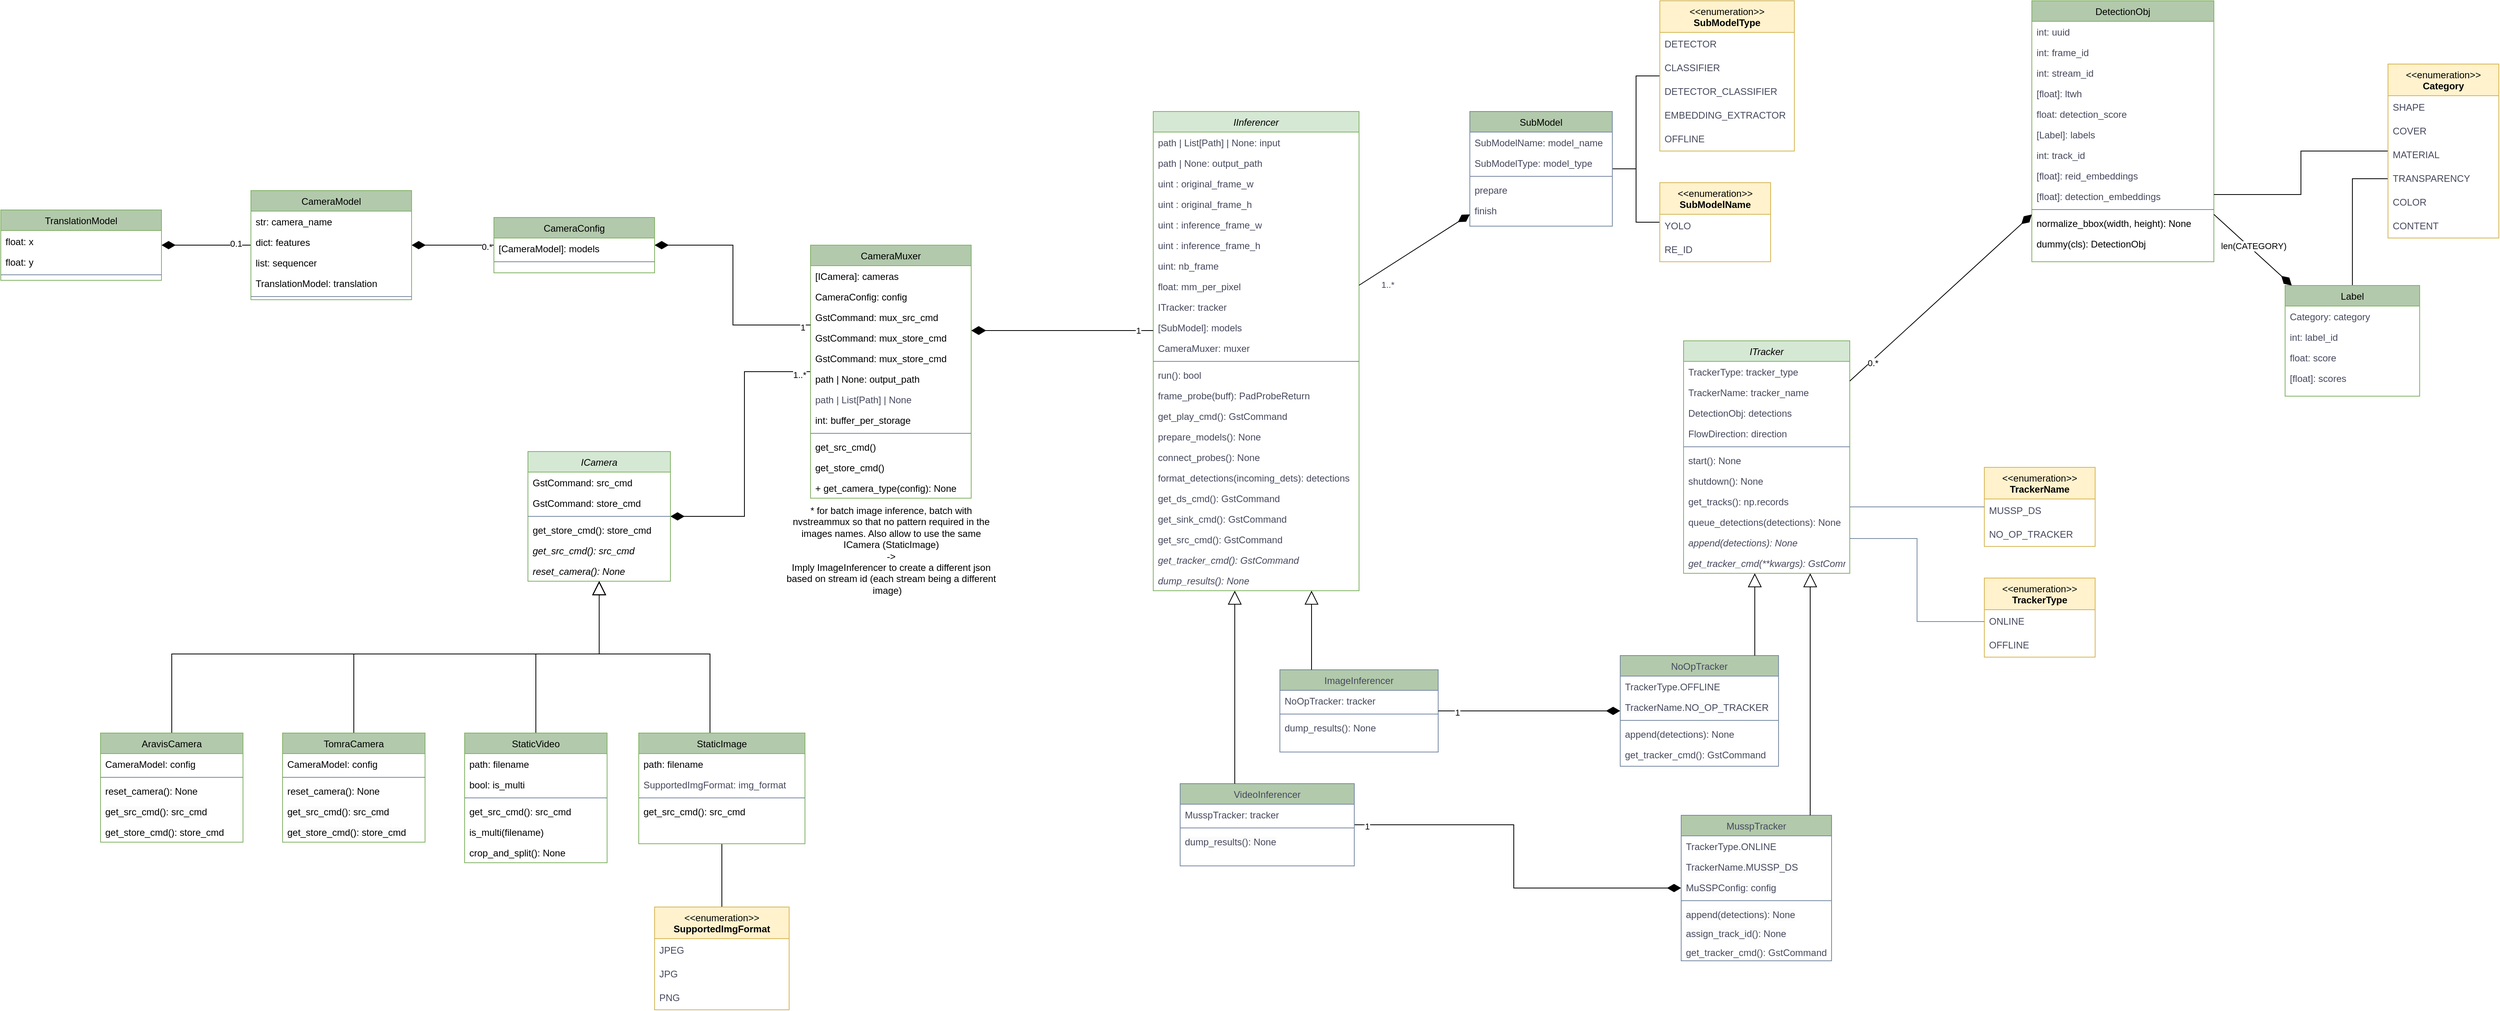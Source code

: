 <mxfile version="24.2.5" type="device" pages="8">
  <diagram name="detailed InferenceClasses" id="7pu86t6m21P1Yul5h3Cg">
    <mxGraphModel dx="3519" dy="2520" grid="1" gridSize="10" guides="1" tooltips="1" connect="1" arrows="1" fold="1" page="1" pageScale="1" pageWidth="827" pageHeight="1169" math="0" shadow="0">
      <root>
        <mxCell id="P1rssmw40jx7BzfBRu-O-0" />
        <mxCell id="P1rssmw40jx7BzfBRu-O-1" parent="P1rssmw40jx7BzfBRu-O-0" />
        <mxCell id="P1rssmw40jx7BzfBRu-O-2" value="IInferencer" style="swimlane;fontStyle=2;align=center;verticalAlign=top;childLayout=stackLayout;horizontal=1;startSize=26;horizontalStack=0;resizeParent=1;resizeLast=0;collapsible=1;marginBottom=0;rounded=0;shadow=0;strokeWidth=1;labelBackgroundColor=none;fillColor=#d5e8d4;strokeColor=#82b366;" vertex="1" parent="P1rssmw40jx7BzfBRu-O-1">
          <mxGeometry x="160" y="-130" width="260" height="606" as="geometry">
            <mxRectangle x="230" y="140" width="160" height="26" as="alternateBounds" />
          </mxGeometry>
        </mxCell>
        <mxCell id="P1rssmw40jx7BzfBRu-O-3" value="path | List[Path] | None: input&#xa;" style="text;align=left;verticalAlign=top;spacingLeft=4;spacingRight=4;overflow=hidden;rotatable=0;points=[[0,0.5],[1,0.5]];portConstraint=eastwest;labelBackgroundColor=none;fontColor=#46495D;" vertex="1" parent="P1rssmw40jx7BzfBRu-O-2">
          <mxGeometry y="26" width="260" height="26" as="geometry" />
        </mxCell>
        <mxCell id="h_8rrz20AS1onbJWHeP1-8" value="path | None: output_path&#xa;" style="text;align=left;verticalAlign=top;spacingLeft=4;spacingRight=4;overflow=hidden;rotatable=0;points=[[0,0.5],[1,0.5]];portConstraint=eastwest;labelBackgroundColor=none;fontColor=#46495D;" vertex="1" parent="P1rssmw40jx7BzfBRu-O-2">
          <mxGeometry y="52" width="260" height="26" as="geometry" />
        </mxCell>
        <mxCell id="P1rssmw40jx7BzfBRu-O-4" value="uint : original_frame_w" style="text;strokeColor=none;fillColor=none;align=left;verticalAlign=top;spacingLeft=4;spacingRight=4;overflow=hidden;rotatable=0;points=[[0,0.5],[1,0.5]];portConstraint=eastwest;whiteSpace=wrap;html=1;labelBackgroundColor=none;fontColor=#46495D;" vertex="1" parent="P1rssmw40jx7BzfBRu-O-2">
          <mxGeometry y="78" width="260" height="26" as="geometry" />
        </mxCell>
        <mxCell id="h_8rrz20AS1onbJWHeP1-32" value="uint : original_frame_h" style="text;strokeColor=none;fillColor=none;align=left;verticalAlign=top;spacingLeft=4;spacingRight=4;overflow=hidden;rotatable=0;points=[[0,0.5],[1,0.5]];portConstraint=eastwest;whiteSpace=wrap;html=1;labelBackgroundColor=none;fontColor=#46495D;" vertex="1" parent="P1rssmw40jx7BzfBRu-O-2">
          <mxGeometry y="104" width="260" height="26" as="geometry" />
        </mxCell>
        <mxCell id="h_8rrz20AS1onbJWHeP1-33" value="uint : inference_frame_w" style="text;strokeColor=none;fillColor=none;align=left;verticalAlign=top;spacingLeft=4;spacingRight=4;overflow=hidden;rotatable=0;points=[[0,0.5],[1,0.5]];portConstraint=eastwest;whiteSpace=wrap;html=1;labelBackgroundColor=none;fontColor=#46495D;" vertex="1" parent="P1rssmw40jx7BzfBRu-O-2">
          <mxGeometry y="130" width="260" height="26" as="geometry" />
        </mxCell>
        <mxCell id="h_8rrz20AS1onbJWHeP1-34" value="uint : inference_frame_h" style="text;strokeColor=none;fillColor=none;align=left;verticalAlign=top;spacingLeft=4;spacingRight=4;overflow=hidden;rotatable=0;points=[[0,0.5],[1,0.5]];portConstraint=eastwest;whiteSpace=wrap;html=1;labelBackgroundColor=none;fontColor=#46495D;" vertex="1" parent="P1rssmw40jx7BzfBRu-O-2">
          <mxGeometry y="156" width="260" height="26" as="geometry" />
        </mxCell>
        <mxCell id="P1rssmw40jx7BzfBRu-O-5" value="uint: nb_frame" style="text;strokeColor=none;fillColor=none;align=left;verticalAlign=top;spacingLeft=4;spacingRight=4;overflow=hidden;rotatable=0;points=[[0,0.5],[1,0.5]];portConstraint=eastwest;whiteSpace=wrap;html=1;labelBackgroundColor=none;fontColor=#46495D;" vertex="1" parent="P1rssmw40jx7BzfBRu-O-2">
          <mxGeometry y="182" width="260" height="26" as="geometry" />
        </mxCell>
        <mxCell id="P1rssmw40jx7BzfBRu-O-6" value="float: mm_per_pixel" style="text;strokeColor=none;fillColor=none;align=left;verticalAlign=top;spacingLeft=4;spacingRight=4;overflow=hidden;rotatable=0;points=[[0,0.5],[1,0.5]];portConstraint=eastwest;whiteSpace=wrap;html=1;labelBackgroundColor=none;fontColor=#46495D;" vertex="1" parent="P1rssmw40jx7BzfBRu-O-2">
          <mxGeometry y="208" width="260" height="26" as="geometry" />
        </mxCell>
        <mxCell id="P1rssmw40jx7BzfBRu-O-7" value="ITracker: tracker" style="text;strokeColor=none;fillColor=none;align=left;verticalAlign=top;spacingLeft=4;spacingRight=4;overflow=hidden;rotatable=0;points=[[0,0.5],[1,0.5]];portConstraint=eastwest;whiteSpace=wrap;html=1;labelBackgroundColor=none;fontColor=#46495D;" vertex="1" parent="P1rssmw40jx7BzfBRu-O-2">
          <mxGeometry y="234" width="260" height="26" as="geometry" />
        </mxCell>
        <mxCell id="P1rssmw40jx7BzfBRu-O-8" value="[SubModel]: models" style="text;strokeColor=none;fillColor=none;align=left;verticalAlign=top;spacingLeft=4;spacingRight=4;overflow=hidden;rotatable=0;points=[[0,0.5],[1,0.5]];portConstraint=eastwest;whiteSpace=wrap;html=1;labelBackgroundColor=none;fontColor=#46495D;" vertex="1" parent="P1rssmw40jx7BzfBRu-O-2">
          <mxGeometry y="260" width="260" height="26" as="geometry" />
        </mxCell>
        <mxCell id="cEbGMTitkksN8lOGmkIM-6" value="CameraMuxer: muxer" style="text;strokeColor=none;fillColor=none;align=left;verticalAlign=top;spacingLeft=4;spacingRight=4;overflow=hidden;rotatable=0;points=[[0,0.5],[1,0.5]];portConstraint=eastwest;whiteSpace=wrap;html=1;labelBackgroundColor=none;fontColor=#46495D;" vertex="1" parent="P1rssmw40jx7BzfBRu-O-2">
          <mxGeometry y="286" width="260" height="26" as="geometry" />
        </mxCell>
        <mxCell id="P1rssmw40jx7BzfBRu-O-9" value="" style="line;html=1;strokeWidth=1;align=left;verticalAlign=middle;spacingTop=-1;spacingLeft=3;spacingRight=3;rotatable=0;labelPosition=right;points=[];portConstraint=eastwest;labelBackgroundColor=none;fillColor=#B2C9AB;strokeColor=#788AA3;fontColor=#46495D;" vertex="1" parent="P1rssmw40jx7BzfBRu-O-2">
          <mxGeometry y="312" width="260" height="8" as="geometry" />
        </mxCell>
        <mxCell id="P1rssmw40jx7BzfBRu-O-10" value="run(): bool" style="text;align=left;verticalAlign=top;spacingLeft=4;spacingRight=4;overflow=hidden;rotatable=0;points=[[0,0.5],[1,0.5]];portConstraint=eastwest;labelBackgroundColor=none;fontColor=#46495D;" vertex="1" parent="P1rssmw40jx7BzfBRu-O-2">
          <mxGeometry y="320" width="260" height="26" as="geometry" />
        </mxCell>
        <mxCell id="P1rssmw40jx7BzfBRu-O-11" value="frame_probe(buff): PadProbeReturn" style="text;align=left;verticalAlign=top;spacingLeft=4;spacingRight=4;overflow=hidden;rotatable=0;points=[[0,0.5],[1,0.5]];portConstraint=eastwest;labelBackgroundColor=none;fontColor=#46495D;" vertex="1" parent="P1rssmw40jx7BzfBRu-O-2">
          <mxGeometry y="346" width="260" height="26" as="geometry" />
        </mxCell>
        <mxCell id="h_8rrz20AS1onbJWHeP1-5" value="get_play_cmd(): GstCommand" style="text;align=left;verticalAlign=top;spacingLeft=4;spacingRight=4;overflow=hidden;rotatable=0;points=[[0,0.5],[1,0.5]];portConstraint=eastwest;labelBackgroundColor=none;fontColor=#46495D;" vertex="1" parent="P1rssmw40jx7BzfBRu-O-2">
          <mxGeometry y="372" width="260" height="26" as="geometry" />
        </mxCell>
        <mxCell id="h_8rrz20AS1onbJWHeP1-23" value="prepare_models(): None" style="text;align=left;verticalAlign=top;spacingLeft=4;spacingRight=4;overflow=hidden;rotatable=0;points=[[0,0.5],[1,0.5]];portConstraint=eastwest;labelBackgroundColor=none;fontColor=#46495D;" vertex="1" parent="P1rssmw40jx7BzfBRu-O-2">
          <mxGeometry y="398" width="260" height="26" as="geometry" />
        </mxCell>
        <mxCell id="h_8rrz20AS1onbJWHeP1-25" value="connect_probes(): None" style="text;align=left;verticalAlign=top;spacingLeft=4;spacingRight=4;overflow=hidden;rotatable=0;points=[[0,0.5],[1,0.5]];portConstraint=eastwest;labelBackgroundColor=none;fontColor=#46495D;" vertex="1" parent="P1rssmw40jx7BzfBRu-O-2">
          <mxGeometry y="424" width="260" height="26" as="geometry" />
        </mxCell>
        <mxCell id="h_8rrz20AS1onbJWHeP1-38" value="format_detections(incoming_dets): detections" style="text;align=left;verticalAlign=top;spacingLeft=4;spacingRight=4;overflow=hidden;rotatable=0;points=[[0,0.5],[1,0.5]];portConstraint=eastwest;labelBackgroundColor=none;fontColor=#46495D;" vertex="1" parent="P1rssmw40jx7BzfBRu-O-2">
          <mxGeometry y="450" width="260" height="26" as="geometry" />
        </mxCell>
        <mxCell id="h_8rrz20AS1onbJWHeP1-2" value="get_ds_cmd(): GstCommand" style="text;align=left;verticalAlign=top;spacingLeft=4;spacingRight=4;overflow=hidden;rotatable=0;points=[[0,0.5],[1,0.5]];portConstraint=eastwest;labelBackgroundColor=none;fontColor=#46495D;" vertex="1" parent="P1rssmw40jx7BzfBRu-O-2">
          <mxGeometry y="476" width="260" height="26" as="geometry" />
        </mxCell>
        <mxCell id="ympKl1xbFsGix7CXu4yu-0" value="get_sink_cmd(): GstCommand" style="text;align=left;verticalAlign=top;spacingLeft=4;spacingRight=4;overflow=hidden;rotatable=0;points=[[0,0.5],[1,0.5]];portConstraint=eastwest;labelBackgroundColor=none;fontColor=#46495D;fontStyle=0" vertex="1" parent="P1rssmw40jx7BzfBRu-O-2">
          <mxGeometry y="502" width="260" height="26" as="geometry" />
        </mxCell>
        <mxCell id="h_8rrz20AS1onbJWHeP1-3" value="get_src_cmd(): GstCommand" style="text;align=left;verticalAlign=top;spacingLeft=4;spacingRight=4;overflow=hidden;rotatable=0;points=[[0,0.5],[1,0.5]];portConstraint=eastwest;labelBackgroundColor=none;fontColor=#46495D;fontStyle=0" vertex="1" parent="P1rssmw40jx7BzfBRu-O-2">
          <mxGeometry y="528" width="260" height="26" as="geometry" />
        </mxCell>
        <mxCell id="bIc0mqZLqxKX5ajNvOpt-34" value="get_tracker_cmd(): GstCommand" style="text;align=left;verticalAlign=top;spacingLeft=4;spacingRight=4;overflow=hidden;rotatable=0;points=[[0,0.5],[1,0.5]];portConstraint=eastwest;labelBackgroundColor=none;fontColor=#46495D;fontStyle=2" vertex="1" parent="P1rssmw40jx7BzfBRu-O-2">
          <mxGeometry y="554" width="260" height="26" as="geometry" />
        </mxCell>
        <mxCell id="h_8rrz20AS1onbJWHeP1-7" value="dump_results(): None" style="text;align=left;verticalAlign=top;spacingLeft=4;spacingRight=4;overflow=hidden;rotatable=0;points=[[0,0.5],[1,0.5]];portConstraint=eastwest;labelBackgroundColor=none;fontColor=#46495D;fontStyle=2" vertex="1" parent="P1rssmw40jx7BzfBRu-O-2">
          <mxGeometry y="580" width="260" height="26" as="geometry" />
        </mxCell>
        <mxCell id="P1rssmw40jx7BzfBRu-O-14" value="ImageInferencer" style="swimlane;fontStyle=0;align=center;verticalAlign=top;childLayout=stackLayout;horizontal=1;startSize=26;horizontalStack=0;resizeParent=1;resizeLast=0;collapsible=1;marginBottom=0;rounded=0;shadow=0;strokeWidth=1;labelBackgroundColor=none;fillColor=#B2C9AB;strokeColor=#788AA3;fontColor=#46495D;" vertex="1" parent="P1rssmw40jx7BzfBRu-O-1">
          <mxGeometry x="320" y="576" width="200" height="104" as="geometry">
            <mxRectangle x="130" y="380" width="160" height="26" as="alternateBounds" />
          </mxGeometry>
        </mxCell>
        <mxCell id="P1rssmw40jx7BzfBRu-O-15" value="NoOpTracker: tracker" style="text;strokeColor=none;fillColor=none;align=left;verticalAlign=top;spacingLeft=4;spacingRight=4;overflow=hidden;rotatable=0;points=[[0,0.5],[1,0.5]];portConstraint=eastwest;whiteSpace=wrap;html=1;fontColor=#46495D;" vertex="1" parent="P1rssmw40jx7BzfBRu-O-14">
          <mxGeometry y="26" width="200" height="26" as="geometry" />
        </mxCell>
        <mxCell id="P1rssmw40jx7BzfBRu-O-16" value="" style="line;html=1;strokeWidth=1;align=left;verticalAlign=middle;spacingTop=-1;spacingLeft=3;spacingRight=3;rotatable=0;labelPosition=right;points=[];portConstraint=eastwest;labelBackgroundColor=none;fillColor=#B2C9AB;strokeColor=#788AA3;fontColor=#46495D;" vertex="1" parent="P1rssmw40jx7BzfBRu-O-14">
          <mxGeometry y="52" width="200" height="8" as="geometry" />
        </mxCell>
        <mxCell id="h_8rrz20AS1onbJWHeP1-27" value="dump_results(): None" style="text;strokeColor=none;fillColor=none;align=left;verticalAlign=top;spacingLeft=4;spacingRight=4;overflow=hidden;rotatable=0;points=[[0,0.5],[1,0.5]];portConstraint=eastwest;whiteSpace=wrap;html=1;fontColor=#46495D;" vertex="1" parent="P1rssmw40jx7BzfBRu-O-14">
          <mxGeometry y="60" width="200" height="26" as="geometry" />
        </mxCell>
        <mxCell id="bIc0mqZLqxKX5ajNvOpt-37" style="edgeStyle=orthogonalEdgeStyle;rounded=0;orthogonalLoop=1;jettySize=auto;html=1;endArrow=diamondThin;endFill=1;endSize=15;" edge="1" parent="P1rssmw40jx7BzfBRu-O-1" source="P1rssmw40jx7BzfBRu-O-20" target="P1rssmw40jx7BzfBRu-O-52">
          <mxGeometry relative="1" as="geometry" />
        </mxCell>
        <mxCell id="bIc0mqZLqxKX5ajNvOpt-38" value="1" style="edgeLabel;html=1;align=center;verticalAlign=middle;resizable=0;points=[];" vertex="1" connectable="0" parent="bIc0mqZLqxKX5ajNvOpt-37">
          <mxGeometry x="-0.938" y="-2" relative="1" as="geometry">
            <mxPoint as="offset" />
          </mxGeometry>
        </mxCell>
        <mxCell id="P1rssmw40jx7BzfBRu-O-20" value="VideoInferencer&#xa;" style="swimlane;fontStyle=0;align=center;verticalAlign=top;childLayout=stackLayout;horizontal=1;startSize=26;horizontalStack=0;resizeParent=1;resizeLast=0;collapsible=1;marginBottom=0;rounded=0;shadow=0;strokeWidth=1;labelBackgroundColor=none;fillColor=#B2C9AB;strokeColor=#788AA3;fontColor=#46495D;" vertex="1" parent="P1rssmw40jx7BzfBRu-O-1">
          <mxGeometry x="194" y="720" width="220" height="104" as="geometry">
            <mxRectangle x="340" y="380" width="170" height="26" as="alternateBounds" />
          </mxGeometry>
        </mxCell>
        <mxCell id="P1rssmw40jx7BzfBRu-O-21" value="MusspTracker: tracker" style="text;strokeColor=none;fillColor=none;align=left;verticalAlign=top;spacingLeft=4;spacingRight=4;overflow=hidden;rotatable=0;points=[[0,0.5],[1,0.5]];portConstraint=eastwest;whiteSpace=wrap;html=1;fontColor=#46495D;" vertex="1" parent="P1rssmw40jx7BzfBRu-O-20">
          <mxGeometry y="26" width="220" height="26" as="geometry" />
        </mxCell>
        <mxCell id="P1rssmw40jx7BzfBRu-O-22" value="" style="line;html=1;strokeWidth=1;align=left;verticalAlign=middle;spacingTop=-1;spacingLeft=3;spacingRight=3;rotatable=0;labelPosition=right;points=[];portConstraint=eastwest;labelBackgroundColor=none;fillColor=#B2C9AB;strokeColor=#788AA3;fontColor=#46495D;" vertex="1" parent="P1rssmw40jx7BzfBRu-O-20">
          <mxGeometry y="52" width="220" height="8" as="geometry" />
        </mxCell>
        <mxCell id="h_8rrz20AS1onbJWHeP1-101" value="&lt;meta charset=&quot;utf-8&quot;&gt;&lt;span style=&quot;color: rgb(70, 73, 93); font-family: Helvetica; font-size: 12px; font-style: normal; font-variant-ligatures: normal; font-variant-caps: normal; font-weight: 400; letter-spacing: normal; orphans: 2; text-align: left; text-indent: 0px; text-transform: none; widows: 2; word-spacing: 0px; -webkit-text-stroke-width: 0px; white-space: normal; background-color: rgb(251, 251, 251); text-decoration-thickness: initial; text-decoration-style: initial; text-decoration-color: initial; display: inline !important; float: none;&quot;&gt;dump_results(): None&lt;/span&gt;" style="text;strokeColor=none;fillColor=none;align=left;verticalAlign=top;spacingLeft=4;spacingRight=4;overflow=hidden;rotatable=0;points=[[0,0.5],[1,0.5]];portConstraint=eastwest;whiteSpace=wrap;html=1;fontColor=#46495D;" vertex="1" parent="P1rssmw40jx7BzfBRu-O-20">
          <mxGeometry y="60" width="220" height="26" as="geometry" />
        </mxCell>
        <mxCell id="P1rssmw40jx7BzfBRu-O-25" value="ITracker" style="swimlane;fontStyle=2;align=center;verticalAlign=top;childLayout=stackLayout;horizontal=1;startSize=26;horizontalStack=0;resizeParent=1;resizeLast=0;collapsible=1;marginBottom=0;rounded=0;shadow=0;strokeWidth=1;labelBackgroundColor=none;fillColor=#d5e8d4;strokeColor=#82b366;" vertex="1" parent="P1rssmw40jx7BzfBRu-O-1">
          <mxGeometry x="830" y="160" width="210" height="294" as="geometry">
            <mxRectangle x="550" y="140" width="160" height="26" as="alternateBounds" />
          </mxGeometry>
        </mxCell>
        <mxCell id="P1rssmw40jx7BzfBRu-O-26" value="TrackerType: tracker_type&#xa;" style="text;align=left;verticalAlign=top;spacingLeft=4;spacingRight=4;overflow=hidden;rotatable=0;points=[[0,0.5],[1,0.5]];portConstraint=eastwest;labelBackgroundColor=none;fontColor=#46495D;" vertex="1" parent="P1rssmw40jx7BzfBRu-O-25">
          <mxGeometry y="26" width="210" height="26" as="geometry" />
        </mxCell>
        <mxCell id="P1rssmw40jx7BzfBRu-O-27" value="TrackerName: tracker_name&#xa;" style="text;align=left;verticalAlign=top;spacingLeft=4;spacingRight=4;overflow=hidden;rotatable=0;points=[[0,0.5],[1,0.5]];portConstraint=eastwest;labelBackgroundColor=none;fontColor=#46495D;" vertex="1" parent="P1rssmw40jx7BzfBRu-O-25">
          <mxGeometry y="52" width="210" height="26" as="geometry" />
        </mxCell>
        <mxCell id="h_8rrz20AS1onbJWHeP1-39" value="DetectionObj: detections&#xa;" style="text;align=left;verticalAlign=top;spacingLeft=4;spacingRight=4;overflow=hidden;rotatable=0;points=[[0,0.5],[1,0.5]];portConstraint=eastwest;labelBackgroundColor=none;fontColor=#46495D;" vertex="1" parent="P1rssmw40jx7BzfBRu-O-25">
          <mxGeometry y="78" width="210" height="26" as="geometry" />
        </mxCell>
        <mxCell id="bIc0mqZLqxKX5ajNvOpt-33" value="FlowDirection: direction" style="text;align=left;verticalAlign=top;spacingLeft=4;spacingRight=4;overflow=hidden;rotatable=0;points=[[0,0.5],[1,0.5]];portConstraint=eastwest;labelBackgroundColor=none;fontColor=#46495D;" vertex="1" parent="P1rssmw40jx7BzfBRu-O-25">
          <mxGeometry y="104" width="210" height="26" as="geometry" />
        </mxCell>
        <mxCell id="P1rssmw40jx7BzfBRu-O-28" value="" style="line;html=1;strokeWidth=1;align=left;verticalAlign=middle;spacingTop=-1;spacingLeft=3;spacingRight=3;rotatable=0;labelPosition=right;points=[];portConstraint=eastwest;labelBackgroundColor=none;fillColor=#B2C9AB;strokeColor=#788AA3;fontColor=#46495D;" vertex="1" parent="P1rssmw40jx7BzfBRu-O-25">
          <mxGeometry y="130" width="210" height="8" as="geometry" />
        </mxCell>
        <mxCell id="P1rssmw40jx7BzfBRu-O-29" value="start(): None" style="text;align=left;verticalAlign=top;spacingLeft=4;spacingRight=4;overflow=hidden;rotatable=0;points=[[0,0.5],[1,0.5]];portConstraint=eastwest;labelBackgroundColor=none;fontColor=#46495D;fontStyle=0" vertex="1" parent="P1rssmw40jx7BzfBRu-O-25">
          <mxGeometry y="138" width="210" height="26" as="geometry" />
        </mxCell>
        <mxCell id="h_8rrz20AS1onbJWHeP1-99" value="shutdown(): None" style="text;align=left;verticalAlign=top;spacingLeft=4;spacingRight=4;overflow=hidden;rotatable=0;points=[[0,0.5],[1,0.5]];portConstraint=eastwest;labelBackgroundColor=none;fontColor=#46495D;fontStyle=0" vertex="1" parent="P1rssmw40jx7BzfBRu-O-25">
          <mxGeometry y="164" width="210" height="26" as="geometry" />
        </mxCell>
        <mxCell id="h_8rrz20AS1onbJWHeP1-102" value="get_tracks(): np.records" style="text;align=left;verticalAlign=top;spacingLeft=4;spacingRight=4;overflow=hidden;rotatable=0;points=[[0,0.5],[1,0.5]];portConstraint=eastwest;labelBackgroundColor=none;fontColor=#46495D;fontStyle=0" vertex="1" parent="P1rssmw40jx7BzfBRu-O-25">
          <mxGeometry y="190" width="210" height="26" as="geometry" />
        </mxCell>
        <mxCell id="h_8rrz20AS1onbJWHeP1-98" value="queue_detections(detections): None" style="text;align=left;verticalAlign=top;spacingLeft=4;spacingRight=4;overflow=hidden;rotatable=0;points=[[0,0.5],[1,0.5]];portConstraint=eastwest;labelBackgroundColor=none;fontColor=#46495D;fontStyle=0" vertex="1" parent="P1rssmw40jx7BzfBRu-O-25">
          <mxGeometry y="216" width="210" height="26" as="geometry" />
        </mxCell>
        <mxCell id="P1rssmw40jx7BzfBRu-O-30" value="append(detections): None" style="text;align=left;verticalAlign=top;spacingLeft=4;spacingRight=4;overflow=hidden;rotatable=0;points=[[0,0.5],[1,0.5]];portConstraint=eastwest;labelBackgroundColor=none;fontColor=#46495D;fontStyle=2" vertex="1" parent="P1rssmw40jx7BzfBRu-O-25">
          <mxGeometry y="242" width="210" height="26" as="geometry" />
        </mxCell>
        <mxCell id="bIc0mqZLqxKX5ajNvOpt-29" value="get_tracker_cmd(**kwargs): GstCommand" style="text;align=left;verticalAlign=top;spacingLeft=4;spacingRight=4;overflow=hidden;rotatable=0;points=[[0,0.5],[1,0.5]];portConstraint=eastwest;labelBackgroundColor=none;fontColor=#46495D;fontStyle=2" vertex="1" parent="P1rssmw40jx7BzfBRu-O-25">
          <mxGeometry y="268" width="210" height="26" as="geometry" />
        </mxCell>
        <mxCell id="P1rssmw40jx7BzfBRu-O-44" value="&amp;lt;&amp;lt;enumeration&amp;gt;&amp;gt;&lt;br&gt;&lt;b&gt;TrackerType&lt;/b&gt;" style="swimlane;fontStyle=0;align=center;verticalAlign=top;childLayout=stackLayout;horizontal=1;startSize=40;horizontalStack=0;resizeParent=1;resizeParentMax=0;resizeLast=0;collapsible=0;marginBottom=0;html=1;whiteSpace=wrap;labelBackgroundColor=none;fillColor=#fff2cc;strokeColor=#d6b656;" vertex="1" parent="P1rssmw40jx7BzfBRu-O-1">
          <mxGeometry x="1210" y="460" width="140" height="100" as="geometry" />
        </mxCell>
        <mxCell id="P1rssmw40jx7BzfBRu-O-45" value="ONLINE&amp;nbsp;" style="text;html=1;strokeColor=none;fillColor=none;align=left;verticalAlign=middle;spacingLeft=4;spacingRight=4;overflow=hidden;rotatable=0;points=[[0,0.5],[1,0.5]];portConstraint=eastwest;whiteSpace=wrap;labelBackgroundColor=none;fontColor=#46495D;" vertex="1" parent="P1rssmw40jx7BzfBRu-O-44">
          <mxGeometry y="40" width="140" height="30" as="geometry" />
        </mxCell>
        <mxCell id="P1rssmw40jx7BzfBRu-O-46" value="OFFLINE" style="text;html=1;strokeColor=none;fillColor=none;align=left;verticalAlign=middle;spacingLeft=4;spacingRight=4;overflow=hidden;rotatable=0;points=[[0,0.5],[1,0.5]];portConstraint=eastwest;whiteSpace=wrap;labelBackgroundColor=none;fontColor=#46495D;" vertex="1" parent="P1rssmw40jx7BzfBRu-O-44">
          <mxGeometry y="70" width="140" height="30" as="geometry" />
        </mxCell>
        <mxCell id="P1rssmw40jx7BzfBRu-O-47" value="&amp;lt;&amp;lt;enumeration&amp;gt;&amp;gt;&lt;br&gt;&lt;b&gt;TrackerName&lt;/b&gt;" style="swimlane;fontStyle=0;align=center;verticalAlign=top;childLayout=stackLayout;horizontal=1;startSize=40;horizontalStack=0;resizeParent=1;resizeParentMax=0;resizeLast=0;collapsible=0;marginBottom=0;html=1;whiteSpace=wrap;labelBackgroundColor=none;fillColor=#fff2cc;strokeColor=#d6b656;" vertex="1" parent="P1rssmw40jx7BzfBRu-O-1">
          <mxGeometry x="1210" y="320" width="140" height="100" as="geometry" />
        </mxCell>
        <mxCell id="P1rssmw40jx7BzfBRu-O-48" value="MUSSP_DS" style="text;html=1;strokeColor=none;fillColor=none;align=left;verticalAlign=middle;spacingLeft=4;spacingRight=4;overflow=hidden;rotatable=0;points=[[0,0.5],[1,0.5]];portConstraint=eastwest;whiteSpace=wrap;labelBackgroundColor=none;fontColor=#46495D;" vertex="1" parent="P1rssmw40jx7BzfBRu-O-47">
          <mxGeometry y="40" width="140" height="30" as="geometry" />
        </mxCell>
        <mxCell id="P1rssmw40jx7BzfBRu-O-49" value="NO_OP_TRACKER" style="text;html=1;strokeColor=none;fillColor=none;align=left;verticalAlign=middle;spacingLeft=4;spacingRight=4;overflow=hidden;rotatable=0;points=[[0,0.5],[1,0.5]];portConstraint=eastwest;whiteSpace=wrap;labelBackgroundColor=none;fontColor=#46495D;" vertex="1" parent="P1rssmw40jx7BzfBRu-O-47">
          <mxGeometry y="70" width="140" height="30" as="geometry" />
        </mxCell>
        <mxCell id="P1rssmw40jx7BzfBRu-O-50" value="" style="endArrow=none;html=1;edgeStyle=orthogonalEdgeStyle;rounded=0;entryX=0;entryY=0.5;entryDx=0;entryDy=0;labelBackgroundColor=none;fontColor=default;strokeColor=#788AA3;" edge="1" parent="P1rssmw40jx7BzfBRu-O-1" source="P1rssmw40jx7BzfBRu-O-25" target="P1rssmw40jx7BzfBRu-O-45">
          <mxGeometry relative="1" as="geometry">
            <mxPoint x="850" y="450" as="sourcePoint" />
            <mxPoint x="1010" y="450" as="targetPoint" />
            <Array as="points">
              <mxPoint x="1125" y="410" />
              <mxPoint x="1125" y="515" />
            </Array>
          </mxGeometry>
        </mxCell>
        <mxCell id="P1rssmw40jx7BzfBRu-O-51" style="edgeStyle=orthogonalEdgeStyle;rounded=0;orthogonalLoop=1;jettySize=auto;html=1;endArrow=none;endFill=0;labelBackgroundColor=none;fontColor=default;strokeColor=#788AA3;" edge="1" parent="P1rssmw40jx7BzfBRu-O-1" source="P1rssmw40jx7BzfBRu-O-25" target="P1rssmw40jx7BzfBRu-O-47">
          <mxGeometry relative="1" as="geometry">
            <Array as="points">
              <mxPoint x="1080" y="370" />
              <mxPoint x="1080" y="370" />
            </Array>
          </mxGeometry>
        </mxCell>
        <mxCell id="P1rssmw40jx7BzfBRu-O-52" value="MusspTracker" style="swimlane;fontStyle=0;align=center;verticalAlign=top;childLayout=stackLayout;horizontal=1;startSize=26;horizontalStack=0;resizeParent=1;resizeLast=0;collapsible=1;marginBottom=0;rounded=0;shadow=0;strokeWidth=1;labelBackgroundColor=none;fillColor=#B2C9AB;strokeColor=#788AA3;fontColor=#46495D;" vertex="1" parent="P1rssmw40jx7BzfBRu-O-1">
          <mxGeometry x="827" y="760" width="190" height="184" as="geometry">
            <mxRectangle x="340" y="380" width="170" height="26" as="alternateBounds" />
          </mxGeometry>
        </mxCell>
        <mxCell id="P1rssmw40jx7BzfBRu-O-53" value="TrackerType.ONLINE" style="text;strokeColor=none;fillColor=none;align=left;verticalAlign=top;spacingLeft=4;spacingRight=4;overflow=hidden;rotatable=0;points=[[0,0.5],[1,0.5]];portConstraint=eastwest;whiteSpace=wrap;html=1;fontColor=#46495D;" vertex="1" parent="P1rssmw40jx7BzfBRu-O-52">
          <mxGeometry y="26" width="190" height="26" as="geometry" />
        </mxCell>
        <mxCell id="P1rssmw40jx7BzfBRu-O-54" value="&lt;meta charset=&quot;utf-8&quot;&gt;&lt;span style=&quot;color: rgb(70, 73, 93); font-family: Helvetica; font-size: 12px; font-style: normal; font-variant-ligatures: normal; font-variant-caps: normal; font-weight: 400; letter-spacing: normal; orphans: 2; text-align: left; text-indent: 0px; text-transform: none; widows: 2; word-spacing: 0px; -webkit-text-stroke-width: 0px; white-space: normal; background-color: rgb(251, 251, 251); text-decoration-thickness: initial; text-decoration-style: initial; text-decoration-color: initial; display: inline !important; float: none;&quot;&gt;TrackerName.MUSSP_DS&lt;/span&gt;" style="text;strokeColor=none;fillColor=none;align=left;verticalAlign=top;spacingLeft=4;spacingRight=4;overflow=hidden;rotatable=0;points=[[0,0.5],[1,0.5]];portConstraint=eastwest;whiteSpace=wrap;html=1;fontColor=#46495D;" vertex="1" parent="P1rssmw40jx7BzfBRu-O-52">
          <mxGeometry y="52" width="190" height="26" as="geometry" />
        </mxCell>
        <mxCell id="bIc0mqZLqxKX5ajNvOpt-32" value="&lt;span style=&quot;color: rgb(70, 73, 93); font-family: Helvetica; font-size: 12px; font-style: normal; font-variant-ligatures: normal; font-variant-caps: normal; font-weight: 400; letter-spacing: normal; orphans: 2; text-align: left; text-indent: 0px; text-transform: none; widows: 2; word-spacing: 0px; -webkit-text-stroke-width: 0px; white-space: normal; background-color: rgb(251, 251, 251); text-decoration-thickness: initial; text-decoration-style: initial; text-decoration-color: initial; display: inline !important; float: none;&quot;&gt;MuSSPConfig: config&lt;/span&gt;" style="text;strokeColor=none;fillColor=none;align=left;verticalAlign=top;spacingLeft=4;spacingRight=4;overflow=hidden;rotatable=0;points=[[0,0.5],[1,0.5]];portConstraint=eastwest;whiteSpace=wrap;html=1;fontColor=#46495D;" vertex="1" parent="P1rssmw40jx7BzfBRu-O-52">
          <mxGeometry y="78" width="190" height="26" as="geometry" />
        </mxCell>
        <mxCell id="P1rssmw40jx7BzfBRu-O-55" value="" style="line;strokeWidth=1;fillColor=none;align=left;verticalAlign=middle;spacingTop=-1;spacingLeft=3;spacingRight=3;rotatable=0;labelPosition=right;points=[];portConstraint=eastwest;strokeColor=inherit;fontColor=#46495D;" vertex="1" parent="P1rssmw40jx7BzfBRu-O-52">
          <mxGeometry y="104" width="190" height="8" as="geometry" />
        </mxCell>
        <mxCell id="h_8rrz20AS1onbJWHeP1-108" value="&lt;span style=&quot;color: rgb(70, 73, 93); font-family: Helvetica; font-size: 12px; font-variant-ligatures: normal; font-variant-caps: normal; font-weight: 400; letter-spacing: normal; orphans: 2; text-align: left; text-indent: 0px; text-transform: none; widows: 2; word-spacing: 0px; -webkit-text-stroke-width: 0px; white-space: nowrap; background-color: rgb(251, 251, 251); text-decoration-thickness: initial; text-decoration-style: initial; text-decoration-color: initial; float: none; display: inline !important;&quot;&gt;append(detections): None&lt;/span&gt;" style="text;strokeColor=none;fillColor=none;align=left;verticalAlign=top;spacingLeft=4;spacingRight=4;overflow=hidden;rotatable=0;points=[[0,0.5],[1,0.5]];portConstraint=eastwest;whiteSpace=wrap;html=1;fontColor=#46495D;" vertex="1" parent="P1rssmw40jx7BzfBRu-O-52">
          <mxGeometry y="112" width="190" height="24" as="geometry" />
        </mxCell>
        <mxCell id="h_8rrz20AS1onbJWHeP1-100" value="&lt;span style=&quot;color: rgb(70, 73, 93); font-family: Helvetica; font-size: 12px; font-variant-ligatures: normal; font-variant-caps: normal; font-weight: 400; letter-spacing: normal; orphans: 2; text-align: left; text-indent: 0px; text-transform: none; widows: 2; word-spacing: 0px; -webkit-text-stroke-width: 0px; white-space: nowrap; background-color: rgb(251, 251, 251); text-decoration-thickness: initial; text-decoration-style: initial; text-decoration-color: initial; float: none; display: inline !important;&quot;&gt;assign_track_id(): None&lt;/span&gt;" style="text;strokeColor=none;fillColor=none;align=left;verticalAlign=top;spacingLeft=4;spacingRight=4;overflow=hidden;rotatable=0;points=[[0,0.5],[1,0.5]];portConstraint=eastwest;whiteSpace=wrap;html=1;fontColor=#46495D;" vertex="1" parent="P1rssmw40jx7BzfBRu-O-52">
          <mxGeometry y="136" width="190" height="24" as="geometry" />
        </mxCell>
        <mxCell id="bIc0mqZLqxKX5ajNvOpt-31" value="get_tracker_cmd(): GstCommand" style="text;strokeColor=none;fillColor=none;align=left;verticalAlign=top;spacingLeft=4;spacingRight=4;overflow=hidden;rotatable=0;points=[[0,0.5],[1,0.5]];portConstraint=eastwest;whiteSpace=wrap;html=1;fontColor=#46495D;" vertex="1" parent="P1rssmw40jx7BzfBRu-O-52">
          <mxGeometry y="160" width="190" height="24" as="geometry" />
        </mxCell>
        <mxCell id="P1rssmw40jx7BzfBRu-O-60" value="NoOpTracker" style="swimlane;fontStyle=0;align=center;verticalAlign=top;childLayout=stackLayout;horizontal=1;startSize=26;horizontalStack=0;resizeParent=1;resizeLast=0;collapsible=1;marginBottom=0;rounded=0;shadow=0;strokeWidth=1;labelBackgroundColor=none;fillColor=#B2C9AB;strokeColor=#788AA3;fontColor=#46495D;" vertex="1" parent="P1rssmw40jx7BzfBRu-O-1">
          <mxGeometry x="750" y="558" width="200" height="140" as="geometry">
            <mxRectangle x="340" y="380" width="170" height="26" as="alternateBounds" />
          </mxGeometry>
        </mxCell>
        <mxCell id="P1rssmw40jx7BzfBRu-O-61" value="TrackerType.OFFLINE" style="text;strokeColor=none;fillColor=none;align=left;verticalAlign=top;spacingLeft=4;spacingRight=4;overflow=hidden;rotatable=0;points=[[0,0.5],[1,0.5]];portConstraint=eastwest;whiteSpace=wrap;html=1;fontColor=#46495D;" vertex="1" parent="P1rssmw40jx7BzfBRu-O-60">
          <mxGeometry y="26" width="200" height="26" as="geometry" />
        </mxCell>
        <mxCell id="P1rssmw40jx7BzfBRu-O-62" value="&lt;span style=&quot;color: rgb(70, 73, 93); font-family: Helvetica; font-size: 12px; font-style: normal; font-variant-ligatures: normal; font-variant-caps: normal; font-weight: 400; letter-spacing: normal; orphans: 2; text-align: left; text-indent: 0px; text-transform: none; widows: 2; word-spacing: 0px; -webkit-text-stroke-width: 0px; white-space: normal; background-color: rgb(251, 251, 251); text-decoration-thickness: initial; text-decoration-style: initial; text-decoration-color: initial; display: inline !important; float: none;&quot;&gt;TrackerName.NO_OP_TRACKER&lt;/span&gt;" style="text;strokeColor=none;fillColor=none;align=left;verticalAlign=top;spacingLeft=4;spacingRight=4;overflow=hidden;rotatable=0;points=[[0,0.5],[1,0.5]];portConstraint=eastwest;whiteSpace=wrap;html=1;fontColor=#46495D;" vertex="1" parent="P1rssmw40jx7BzfBRu-O-60">
          <mxGeometry y="52" width="200" height="26" as="geometry" />
        </mxCell>
        <mxCell id="P1rssmw40jx7BzfBRu-O-63" value="" style="line;strokeWidth=1;fillColor=none;align=left;verticalAlign=middle;spacingTop=-1;spacingLeft=3;spacingRight=3;rotatable=0;labelPosition=right;points=[];portConstraint=eastwest;strokeColor=inherit;fontColor=#46495D;" vertex="1" parent="P1rssmw40jx7BzfBRu-O-60">
          <mxGeometry y="78" width="200" height="8" as="geometry" />
        </mxCell>
        <mxCell id="h_8rrz20AS1onbJWHeP1-107" value="&lt;span style=&quot;text-wrap: nowrap;&quot;&gt;append(detections): None&lt;/span&gt;" style="text;strokeColor=none;fillColor=none;align=left;verticalAlign=top;spacingLeft=4;spacingRight=4;overflow=hidden;rotatable=0;points=[[0,0.5],[1,0.5]];portConstraint=eastwest;whiteSpace=wrap;html=1;fontColor=#46495D;" vertex="1" parent="P1rssmw40jx7BzfBRu-O-60">
          <mxGeometry y="86" width="200" height="26" as="geometry" />
        </mxCell>
        <mxCell id="bIc0mqZLqxKX5ajNvOpt-30" value="&lt;span style=&quot;text-wrap: nowrap;&quot;&gt;get_tracker_cmd(): GstCommand&lt;/span&gt;" style="text;strokeColor=none;fillColor=none;align=left;verticalAlign=top;spacingLeft=4;spacingRight=4;overflow=hidden;rotatable=0;points=[[0,0.5],[1,0.5]];portConstraint=eastwest;whiteSpace=wrap;html=1;fontColor=#46495D;" vertex="1" parent="P1rssmw40jx7BzfBRu-O-60">
          <mxGeometry y="112" width="200" height="26" as="geometry" />
        </mxCell>
        <mxCell id="ezd_wcfgAhk35wKA29PE-12" style="edgeStyle=orthogonalEdgeStyle;rounded=0;orthogonalLoop=1;jettySize=auto;html=1;endArrow=none;endFill=0;" edge="1" parent="P1rssmw40jx7BzfBRu-O-1" source="P1rssmw40jx7BzfBRu-O-72" target="P1rssmw40jx7BzfBRu-O-78">
          <mxGeometry relative="1" as="geometry" />
        </mxCell>
        <mxCell id="ezd_wcfgAhk35wKA29PE-13" style="edgeStyle=orthogonalEdgeStyle;rounded=0;orthogonalLoop=1;jettySize=auto;html=1;endArrow=none;endFill=0;" edge="1" parent="P1rssmw40jx7BzfBRu-O-1" source="P1rssmw40jx7BzfBRu-O-72" target="P1rssmw40jx7BzfBRu-O-84">
          <mxGeometry relative="1" as="geometry" />
        </mxCell>
        <mxCell id="P1rssmw40jx7BzfBRu-O-72" value="SubModel" style="swimlane;fontStyle=0;align=center;verticalAlign=top;childLayout=stackLayout;horizontal=1;startSize=26;horizontalStack=0;resizeParent=1;resizeLast=0;collapsible=1;marginBottom=0;rounded=0;shadow=0;strokeWidth=1;labelBackgroundColor=none;fillColor=#B2C9AB;strokeColor=#788aa3;" vertex="1" parent="P1rssmw40jx7BzfBRu-O-1">
          <mxGeometry x="560" y="-130" width="180" height="145" as="geometry">
            <mxRectangle x="550" y="140" width="160" height="26" as="alternateBounds" />
          </mxGeometry>
        </mxCell>
        <mxCell id="P1rssmw40jx7BzfBRu-O-73" value="SubModelName: model_name&#xa;" style="text;align=left;verticalAlign=top;spacingLeft=4;spacingRight=4;overflow=hidden;rotatable=0;points=[[0,0.5],[1,0.5]];portConstraint=eastwest;labelBackgroundColor=none;fontColor=#46495D;" vertex="1" parent="P1rssmw40jx7BzfBRu-O-72">
          <mxGeometry y="26" width="180" height="26" as="geometry" />
        </mxCell>
        <mxCell id="P1rssmw40jx7BzfBRu-O-74" value="SubModelType: model_type&#xa;" style="text;align=left;verticalAlign=top;spacingLeft=4;spacingRight=4;overflow=hidden;rotatable=0;points=[[0,0.5],[1,0.5]];portConstraint=eastwest;labelBackgroundColor=none;fontColor=#46495D;" vertex="1" parent="P1rssmw40jx7BzfBRu-O-72">
          <mxGeometry y="52" width="180" height="26" as="geometry" />
        </mxCell>
        <mxCell id="P1rssmw40jx7BzfBRu-O-75" value="" style="line;html=1;strokeWidth=1;align=left;verticalAlign=middle;spacingTop=-1;spacingLeft=3;spacingRight=3;rotatable=0;labelPosition=right;points=[];portConstraint=eastwest;labelBackgroundColor=none;fillColor=#B2C9AB;strokeColor=#788AA3;fontColor=#46495D;" vertex="1" parent="P1rssmw40jx7BzfBRu-O-72">
          <mxGeometry y="78" width="180" height="8" as="geometry" />
        </mxCell>
        <mxCell id="P1rssmw40jx7BzfBRu-O-76" value="prepare" style="text;align=left;verticalAlign=top;spacingLeft=4;spacingRight=4;overflow=hidden;rotatable=0;points=[[0,0.5],[1,0.5]];portConstraint=eastwest;labelBackgroundColor=none;fontColor=#46495D;fontStyle=0" vertex="1" parent="P1rssmw40jx7BzfBRu-O-72">
          <mxGeometry y="86" width="180" height="26" as="geometry" />
        </mxCell>
        <mxCell id="P1rssmw40jx7BzfBRu-O-77" value="finish" style="text;align=left;verticalAlign=top;spacingLeft=4;spacingRight=4;overflow=hidden;rotatable=0;points=[[0,0.5],[1,0.5]];portConstraint=eastwest;labelBackgroundColor=none;fontColor=#46495D;fontStyle=0" vertex="1" parent="P1rssmw40jx7BzfBRu-O-72">
          <mxGeometry y="112" width="180" height="26" as="geometry" />
        </mxCell>
        <mxCell id="P1rssmw40jx7BzfBRu-O-78" value="&amp;lt;&amp;lt;enumeration&amp;gt;&amp;gt;&lt;br&gt;&lt;b&gt;SubModelType&lt;/b&gt;" style="swimlane;fontStyle=0;align=center;verticalAlign=top;childLayout=stackLayout;horizontal=1;startSize=40;horizontalStack=0;resizeParent=1;resizeParentMax=0;resizeLast=0;collapsible=0;marginBottom=0;html=1;whiteSpace=wrap;labelBackgroundColor=none;fillColor=#fff2cc;strokeColor=#d6b656;" vertex="1" parent="P1rssmw40jx7BzfBRu-O-1">
          <mxGeometry x="800" y="-270" width="170" height="190" as="geometry" />
        </mxCell>
        <mxCell id="P1rssmw40jx7BzfBRu-O-79" value="DETECTOR" style="text;html=1;strokeColor=none;fillColor=none;align=left;verticalAlign=middle;spacingLeft=4;spacingRight=4;overflow=hidden;rotatable=0;points=[[0,0.5],[1,0.5]];portConstraint=eastwest;whiteSpace=wrap;labelBackgroundColor=none;fontColor=#46495D;" vertex="1" parent="P1rssmw40jx7BzfBRu-O-78">
          <mxGeometry y="40" width="170" height="30" as="geometry" />
        </mxCell>
        <mxCell id="P1rssmw40jx7BzfBRu-O-80" value="CLASSIFIER" style="text;html=1;strokeColor=none;fillColor=none;align=left;verticalAlign=middle;spacingLeft=4;spacingRight=4;overflow=hidden;rotatable=0;points=[[0,0.5],[1,0.5]];portConstraint=eastwest;whiteSpace=wrap;labelBackgroundColor=none;fontColor=#46495D;" vertex="1" parent="P1rssmw40jx7BzfBRu-O-78">
          <mxGeometry y="70" width="170" height="30" as="geometry" />
        </mxCell>
        <mxCell id="P1rssmw40jx7BzfBRu-O-81" value="DETECTOR_CLASSIFIER" style="text;html=1;strokeColor=none;fillColor=none;align=left;verticalAlign=middle;spacingLeft=4;spacingRight=4;overflow=hidden;rotatable=0;points=[[0,0.5],[1,0.5]];portConstraint=eastwest;whiteSpace=wrap;labelBackgroundColor=none;fontColor=#46495D;" vertex="1" parent="P1rssmw40jx7BzfBRu-O-78">
          <mxGeometry y="100" width="170" height="30" as="geometry" />
        </mxCell>
        <mxCell id="P1rssmw40jx7BzfBRu-O-82" value="EMBEDDING_EXTRACTOR" style="text;html=1;strokeColor=none;fillColor=none;align=left;verticalAlign=middle;spacingLeft=4;spacingRight=4;overflow=hidden;rotatable=0;points=[[0,0.5],[1,0.5]];portConstraint=eastwest;whiteSpace=wrap;labelBackgroundColor=none;fontColor=#46495D;" vertex="1" parent="P1rssmw40jx7BzfBRu-O-78">
          <mxGeometry y="130" width="170" height="30" as="geometry" />
        </mxCell>
        <mxCell id="P1rssmw40jx7BzfBRu-O-83" value="OFFLINE" style="text;html=1;strokeColor=none;fillColor=none;align=left;verticalAlign=middle;spacingLeft=4;spacingRight=4;overflow=hidden;rotatable=0;points=[[0,0.5],[1,0.5]];portConstraint=eastwest;whiteSpace=wrap;labelBackgroundColor=none;fontColor=#46495D;" vertex="1" parent="P1rssmw40jx7BzfBRu-O-78">
          <mxGeometry y="160" width="170" height="30" as="geometry" />
        </mxCell>
        <mxCell id="P1rssmw40jx7BzfBRu-O-84" value="&amp;lt;&amp;lt;enumeration&amp;gt;&amp;gt;&lt;br&gt;&lt;b&gt;SubModelName&lt;/b&gt;" style="swimlane;fontStyle=0;align=center;verticalAlign=top;childLayout=stackLayout;horizontal=1;startSize=40;horizontalStack=0;resizeParent=1;resizeParentMax=0;resizeLast=0;collapsible=0;marginBottom=0;html=1;whiteSpace=wrap;labelBackgroundColor=none;fillColor=#fff2cc;strokeColor=#d6b656;" vertex="1" parent="P1rssmw40jx7BzfBRu-O-1">
          <mxGeometry x="800" y="-40" width="140" height="100" as="geometry" />
        </mxCell>
        <mxCell id="P1rssmw40jx7BzfBRu-O-85" value="YOLO" style="text;html=1;strokeColor=none;fillColor=none;align=left;verticalAlign=middle;spacingLeft=4;spacingRight=4;overflow=hidden;rotatable=0;points=[[0,0.5],[1,0.5]];portConstraint=eastwest;whiteSpace=wrap;labelBackgroundColor=none;fontColor=#46495D;" vertex="1" parent="P1rssmw40jx7BzfBRu-O-84">
          <mxGeometry y="40" width="140" height="30" as="geometry" />
        </mxCell>
        <mxCell id="P1rssmw40jx7BzfBRu-O-86" value="RE_ID" style="text;html=1;strokeColor=none;fillColor=none;align=left;verticalAlign=middle;spacingLeft=4;spacingRight=4;overflow=hidden;rotatable=0;points=[[0,0.5],[1,0.5]];portConstraint=eastwest;whiteSpace=wrap;labelBackgroundColor=none;fontColor=#46495D;" vertex="1" parent="P1rssmw40jx7BzfBRu-O-84">
          <mxGeometry y="70" width="140" height="30" as="geometry" />
        </mxCell>
        <mxCell id="P1rssmw40jx7BzfBRu-O-89" value="" style="endArrow=diamondThin;endFill=1;endSize=15;html=1;rounded=0;labelBackgroundColor=none;fontColor=default;strokeColor=#000000;startSize=15;" edge="1" parent="P1rssmw40jx7BzfBRu-O-1" source="P1rssmw40jx7BzfBRu-O-2" target="P1rssmw40jx7BzfBRu-O-72">
          <mxGeometry width="160" relative="1" as="geometry">
            <mxPoint x="390" y="146" as="sourcePoint" />
            <mxPoint x="820" y="144" as="targetPoint" />
          </mxGeometry>
        </mxCell>
        <mxCell id="P1rssmw40jx7BzfBRu-O-90" value="1..*" style="edgeLabel;html=1;align=center;verticalAlign=middle;resizable=0;points=[];labelBackgroundColor=none;fontColor=#46495D;" vertex="1" connectable="0" parent="P1rssmw40jx7BzfBRu-O-89">
          <mxGeometry x="-0.624" y="-2" relative="1" as="geometry">
            <mxPoint x="8" y="14" as="offset" />
          </mxGeometry>
        </mxCell>
        <mxCell id="bIc0mqZLqxKX5ajNvOpt-28" style="edgeStyle=orthogonalEdgeStyle;rounded=0;orthogonalLoop=1;jettySize=auto;html=1;endArrow=none;endFill=0;" edge="1" parent="P1rssmw40jx7BzfBRu-O-1" source="h_8rrz20AS1onbJWHeP1-10" target="cLqVXM9Vn17TNkyFUt9p-27">
          <mxGeometry relative="1" as="geometry" />
        </mxCell>
        <mxCell id="h_8rrz20AS1onbJWHeP1-10" value="&amp;lt;&amp;lt;enumeration&amp;gt;&amp;gt;&lt;br&gt;&lt;b&gt;SupportedImgFormat&lt;/b&gt;" style="swimlane;fontStyle=0;align=center;verticalAlign=top;childLayout=stackLayout;horizontal=1;startSize=40;horizontalStack=0;resizeParent=1;resizeParentMax=0;resizeLast=0;collapsible=0;marginBottom=0;html=1;whiteSpace=wrap;labelBackgroundColor=none;fillColor=#fff2cc;strokeColor=#d6b656;" vertex="1" parent="P1rssmw40jx7BzfBRu-O-1">
          <mxGeometry x="-470" y="876" width="170" height="130" as="geometry" />
        </mxCell>
        <mxCell id="h_8rrz20AS1onbJWHeP1-11" value="JPEG" style="text;html=1;strokeColor=none;fillColor=none;align=left;verticalAlign=middle;spacingLeft=4;spacingRight=4;overflow=hidden;rotatable=0;points=[[0,0.5],[1,0.5]];portConstraint=eastwest;whiteSpace=wrap;labelBackgroundColor=none;fontColor=#46495D;" vertex="1" parent="h_8rrz20AS1onbJWHeP1-10">
          <mxGeometry y="40" width="170" height="30" as="geometry" />
        </mxCell>
        <mxCell id="h_8rrz20AS1onbJWHeP1-16" value="JPG" style="text;html=1;strokeColor=none;fillColor=none;align=left;verticalAlign=middle;spacingLeft=4;spacingRight=4;overflow=hidden;rotatable=0;points=[[0,0.5],[1,0.5]];portConstraint=eastwest;whiteSpace=wrap;labelBackgroundColor=none;fontColor=#46495D;" vertex="1" parent="h_8rrz20AS1onbJWHeP1-10">
          <mxGeometry y="70" width="170" height="30" as="geometry" />
        </mxCell>
        <mxCell id="h_8rrz20AS1onbJWHeP1-17" value="PNG" style="text;html=1;strokeColor=none;fillColor=none;align=left;verticalAlign=middle;spacingLeft=4;spacingRight=4;overflow=hidden;rotatable=0;points=[[0,0.5],[1,0.5]];portConstraint=eastwest;whiteSpace=wrap;labelBackgroundColor=none;fontColor=#46495D;" vertex="1" parent="h_8rrz20AS1onbJWHeP1-10">
          <mxGeometry y="100" width="170" height="30" as="geometry" />
        </mxCell>
        <mxCell id="h_8rrz20AS1onbJWHeP1-41" value="DetectionObj" style="swimlane;fontStyle=0;align=center;verticalAlign=top;childLayout=stackLayout;horizontal=1;startSize=26;horizontalStack=0;resizeParent=1;resizeLast=0;collapsible=1;marginBottom=0;rounded=0;shadow=0;strokeWidth=1;labelBackgroundColor=none;fillColor=#b2c9ab;strokeColor=#82b366;" vertex="1" parent="P1rssmw40jx7BzfBRu-O-1">
          <mxGeometry x="1270" y="-270" width="230" height="330" as="geometry">
            <mxRectangle x="550" y="140" width="160" height="26" as="alternateBounds" />
          </mxGeometry>
        </mxCell>
        <mxCell id="h_8rrz20AS1onbJWHeP1-42" value="int: uuid" style="text;align=left;verticalAlign=top;spacingLeft=4;spacingRight=4;overflow=hidden;rotatable=0;points=[[0,0.5],[1,0.5]];portConstraint=eastwest;labelBackgroundColor=none;fontColor=#46495D;" vertex="1" parent="h_8rrz20AS1onbJWHeP1-41">
          <mxGeometry y="26" width="230" height="26" as="geometry" />
        </mxCell>
        <mxCell id="h_8rrz20AS1onbJWHeP1-49" value="int: frame_id" style="text;align=left;verticalAlign=top;spacingLeft=4;spacingRight=4;overflow=hidden;rotatable=0;points=[[0,0.5],[1,0.5]];portConstraint=eastwest;labelBackgroundColor=none;fontColor=#46495D;" vertex="1" parent="h_8rrz20AS1onbJWHeP1-41">
          <mxGeometry y="52" width="230" height="26" as="geometry" />
        </mxCell>
        <mxCell id="h_8rrz20AS1onbJWHeP1-50" value="int: stream_id&#xa;&#xa;" style="text;align=left;verticalAlign=top;spacingLeft=4;spacingRight=4;overflow=hidden;rotatable=0;points=[[0,0.5],[1,0.5]];portConstraint=eastwest;labelBackgroundColor=none;fontColor=#46495D;" vertex="1" parent="h_8rrz20AS1onbJWHeP1-41">
          <mxGeometry y="78" width="230" height="26" as="geometry" />
        </mxCell>
        <mxCell id="h_8rrz20AS1onbJWHeP1-51" value="[float]: ltwh" style="text;align=left;verticalAlign=top;spacingLeft=4;spacingRight=4;overflow=hidden;rotatable=0;points=[[0,0.5],[1,0.5]];portConstraint=eastwest;labelBackgroundColor=none;fontColor=#46495D;" vertex="1" parent="h_8rrz20AS1onbJWHeP1-41">
          <mxGeometry y="104" width="230" height="26" as="geometry" />
        </mxCell>
        <mxCell id="h_8rrz20AS1onbJWHeP1-53" value="float: detection_score" style="text;align=left;verticalAlign=top;spacingLeft=4;spacingRight=4;overflow=hidden;rotatable=0;points=[[0,0.5],[1,0.5]];portConstraint=eastwest;labelBackgroundColor=none;fontColor=#46495D;" vertex="1" parent="h_8rrz20AS1onbJWHeP1-41">
          <mxGeometry y="130" width="230" height="26" as="geometry" />
        </mxCell>
        <mxCell id="h_8rrz20AS1onbJWHeP1-54" value="[Label]: labels" style="text;align=left;verticalAlign=top;spacingLeft=4;spacingRight=4;overflow=hidden;rotatable=0;points=[[0,0.5],[1,0.5]];portConstraint=eastwest;labelBackgroundColor=none;fontColor=#46495D;" vertex="1" parent="h_8rrz20AS1onbJWHeP1-41">
          <mxGeometry y="156" width="230" height="26" as="geometry" />
        </mxCell>
        <mxCell id="h_8rrz20AS1onbJWHeP1-55" value="int: track_id" style="text;align=left;verticalAlign=top;spacingLeft=4;spacingRight=4;overflow=hidden;rotatable=0;points=[[0,0.5],[1,0.5]];portConstraint=eastwest;labelBackgroundColor=none;fontColor=#46495D;" vertex="1" parent="h_8rrz20AS1onbJWHeP1-41">
          <mxGeometry y="182" width="230" height="26" as="geometry" />
        </mxCell>
        <mxCell id="h_8rrz20AS1onbJWHeP1-56" value="[float]: reid_embeddings" style="text;align=left;verticalAlign=top;spacingLeft=4;spacingRight=4;overflow=hidden;rotatable=0;points=[[0,0.5],[1,0.5]];portConstraint=eastwest;labelBackgroundColor=none;fontColor=#46495D;" vertex="1" parent="h_8rrz20AS1onbJWHeP1-41">
          <mxGeometry y="208" width="230" height="26" as="geometry" />
        </mxCell>
        <mxCell id="h_8rrz20AS1onbJWHeP1-57" value="[float]: detection_embeddings" style="text;align=left;verticalAlign=top;spacingLeft=4;spacingRight=4;overflow=hidden;rotatable=0;points=[[0,0.5],[1,0.5]];portConstraint=eastwest;labelBackgroundColor=none;fontColor=#46495D;" vertex="1" parent="h_8rrz20AS1onbJWHeP1-41">
          <mxGeometry y="234" width="230" height="26" as="geometry" />
        </mxCell>
        <mxCell id="h_8rrz20AS1onbJWHeP1-45" value="" style="line;html=1;strokeWidth=1;align=left;verticalAlign=middle;spacingTop=-1;spacingLeft=3;spacingRight=3;rotatable=0;labelPosition=right;points=[];portConstraint=eastwest;labelBackgroundColor=none;fillColor=#B2C9AB;strokeColor=#788AA3;fontColor=#46495D;" vertex="1" parent="h_8rrz20AS1onbJWHeP1-41">
          <mxGeometry y="260" width="230" height="8" as="geometry" />
        </mxCell>
        <mxCell id="h_8rrz20AS1onbJWHeP1-60" value="normalize_bbox(width, height): None" style="text;strokeColor=none;fillColor=none;align=left;verticalAlign=top;spacingLeft=4;spacingRight=4;overflow=hidden;rotatable=0;points=[[0,0.5],[1,0.5]];portConstraint=eastwest;whiteSpace=wrap;html=1;" vertex="1" parent="h_8rrz20AS1onbJWHeP1-41">
          <mxGeometry y="268" width="230" height="26" as="geometry" />
        </mxCell>
        <mxCell id="h_8rrz20AS1onbJWHeP1-113" value="dummy(cls): DetectionObj&amp;nbsp;" style="text;strokeColor=none;fillColor=none;align=left;verticalAlign=top;spacingLeft=4;spacingRight=4;overflow=hidden;rotatable=0;points=[[0,0.5],[1,0.5]];portConstraint=eastwest;whiteSpace=wrap;html=1;" vertex="1" parent="h_8rrz20AS1onbJWHeP1-41">
          <mxGeometry y="294" width="230" height="26" as="geometry" />
        </mxCell>
        <mxCell id="h_8rrz20AS1onbJWHeP1-63" value="" style="endArrow=diamondThin;endFill=1;endSize=15;html=1;rounded=0;" edge="1" parent="P1rssmw40jx7BzfBRu-O-1" source="P1rssmw40jx7BzfBRu-O-25" target="h_8rrz20AS1onbJWHeP1-41">
          <mxGeometry width="160" relative="1" as="geometry">
            <mxPoint x="770" y="50" as="sourcePoint" />
            <mxPoint x="1030" y="31" as="targetPoint" />
          </mxGeometry>
        </mxCell>
        <mxCell id="h_8rrz20AS1onbJWHeP1-64" value="0.*" style="edgeLabel;html=1;align=center;verticalAlign=middle;resizable=0;points=[];" vertex="1" connectable="0" parent="h_8rrz20AS1onbJWHeP1-63">
          <mxGeometry x="-0.764" y="-2" relative="1" as="geometry">
            <mxPoint as="offset" />
          </mxGeometry>
        </mxCell>
        <mxCell id="h_8rrz20AS1onbJWHeP1-93" style="edgeStyle=orthogonalEdgeStyle;rounded=0;orthogonalLoop=1;jettySize=auto;html=1;endArrow=none;endFill=0;" edge="1" parent="P1rssmw40jx7BzfBRu-O-1" source="h_8rrz20AS1onbJWHeP1-65" target="h_8rrz20AS1onbJWHeP1-89">
          <mxGeometry relative="1" as="geometry" />
        </mxCell>
        <mxCell id="h_8rrz20AS1onbJWHeP1-65" value="Label" style="swimlane;fontStyle=0;align=center;verticalAlign=top;childLayout=stackLayout;horizontal=1;startSize=26;horizontalStack=0;resizeParent=1;resizeLast=0;collapsible=1;marginBottom=0;rounded=0;shadow=0;strokeWidth=1;labelBackgroundColor=none;fillColor=#b2c9ab;strokeColor=#82b366;" vertex="1" parent="P1rssmw40jx7BzfBRu-O-1">
          <mxGeometry x="1590" y="90" width="170" height="140" as="geometry">
            <mxRectangle x="550" y="140" width="160" height="26" as="alternateBounds" />
          </mxGeometry>
        </mxCell>
        <mxCell id="h_8rrz20AS1onbJWHeP1-74" value="Category: category" style="text;align=left;verticalAlign=top;spacingLeft=4;spacingRight=4;overflow=hidden;rotatable=0;points=[[0,0.5],[1,0.5]];portConstraint=eastwest;labelBackgroundColor=none;fontColor=#46495D;" vertex="1" parent="h_8rrz20AS1onbJWHeP1-65">
          <mxGeometry y="26" width="170" height="26" as="geometry" />
        </mxCell>
        <mxCell id="h_8rrz20AS1onbJWHeP1-78" value="int: label_id" style="text;align=left;verticalAlign=top;spacingLeft=4;spacingRight=4;overflow=hidden;rotatable=0;points=[[0,0.5],[1,0.5]];portConstraint=eastwest;labelBackgroundColor=none;fontColor=#46495D;" vertex="1" parent="h_8rrz20AS1onbJWHeP1-65">
          <mxGeometry y="52" width="170" height="26" as="geometry" />
        </mxCell>
        <mxCell id="h_8rrz20AS1onbJWHeP1-79" value="float: score" style="text;align=left;verticalAlign=top;spacingLeft=4;spacingRight=4;overflow=hidden;rotatable=0;points=[[0,0.5],[1,0.5]];portConstraint=eastwest;labelBackgroundColor=none;fontColor=#46495D;" vertex="1" parent="h_8rrz20AS1onbJWHeP1-65">
          <mxGeometry y="78" width="170" height="26" as="geometry" />
        </mxCell>
        <mxCell id="h_8rrz20AS1onbJWHeP1-80" value="[float]: scores" style="text;align=left;verticalAlign=top;spacingLeft=4;spacingRight=4;overflow=hidden;rotatable=0;points=[[0,0.5],[1,0.5]];portConstraint=eastwest;labelBackgroundColor=none;fontColor=#46495D;" vertex="1" parent="h_8rrz20AS1onbJWHeP1-65">
          <mxGeometry y="104" width="170" height="26" as="geometry" />
        </mxCell>
        <mxCell id="h_8rrz20AS1onbJWHeP1-82" value="" style="endArrow=diamondThin;endFill=1;endSize=15;html=1;rounded=0;" edge="1" parent="P1rssmw40jx7BzfBRu-O-1" source="h_8rrz20AS1onbJWHeP1-41" target="h_8rrz20AS1onbJWHeP1-65">
          <mxGeometry width="160" relative="1" as="geometry">
            <mxPoint x="1520" y="300" as="sourcePoint" />
            <mxPoint x="1690" y="175" as="targetPoint" />
          </mxGeometry>
        </mxCell>
        <mxCell id="h_8rrz20AS1onbJWHeP1-83" value="len(CATEGORY)" style="edgeLabel;html=1;align=center;verticalAlign=middle;resizable=0;points=[];" vertex="1" connectable="0" parent="h_8rrz20AS1onbJWHeP1-82">
          <mxGeometry x="-0.764" y="-2" relative="1" as="geometry">
            <mxPoint x="40" y="28" as="offset" />
          </mxGeometry>
        </mxCell>
        <mxCell id="h_8rrz20AS1onbJWHeP1-92" style="edgeStyle=orthogonalEdgeStyle;rounded=0;orthogonalLoop=1;jettySize=auto;html=1;endArrow=none;endFill=0;" edge="1" parent="P1rssmw40jx7BzfBRu-O-1" source="h_8rrz20AS1onbJWHeP1-84" target="h_8rrz20AS1onbJWHeP1-41">
          <mxGeometry relative="1" as="geometry">
            <Array as="points">
              <mxPoint x="1610" y="-80" />
              <mxPoint x="1610" y="-25" />
            </Array>
          </mxGeometry>
        </mxCell>
        <mxCell id="h_8rrz20AS1onbJWHeP1-84" value="&amp;lt;&amp;lt;enumeration&amp;gt;&amp;gt;&lt;br&gt;&lt;b&gt;Category&lt;/b&gt;" style="swimlane;fontStyle=0;align=center;verticalAlign=top;childLayout=stackLayout;horizontal=1;startSize=40;horizontalStack=0;resizeParent=1;resizeParentMax=0;resizeLast=0;collapsible=0;marginBottom=0;html=1;whiteSpace=wrap;labelBackgroundColor=none;fillColor=#fff2cc;strokeColor=#d6b656;" vertex="1" parent="P1rssmw40jx7BzfBRu-O-1">
          <mxGeometry x="1720" y="-190" width="140" height="220" as="geometry" />
        </mxCell>
        <mxCell id="h_8rrz20AS1onbJWHeP1-85" value="SHAPE" style="text;html=1;strokeColor=none;fillColor=none;align=left;verticalAlign=middle;spacingLeft=4;spacingRight=4;overflow=hidden;rotatable=0;points=[[0,0.5],[1,0.5]];portConstraint=eastwest;whiteSpace=wrap;labelBackgroundColor=none;fontColor=#46495D;" vertex="1" parent="h_8rrz20AS1onbJWHeP1-84">
          <mxGeometry y="40" width="140" height="30" as="geometry" />
        </mxCell>
        <mxCell id="h_8rrz20AS1onbJWHeP1-87" value="COVER" style="text;html=1;strokeColor=none;fillColor=none;align=left;verticalAlign=middle;spacingLeft=4;spacingRight=4;overflow=hidden;rotatable=0;points=[[0,0.5],[1,0.5]];portConstraint=eastwest;whiteSpace=wrap;labelBackgroundColor=none;fontColor=#46495D;" vertex="1" parent="h_8rrz20AS1onbJWHeP1-84">
          <mxGeometry y="70" width="140" height="30" as="geometry" />
        </mxCell>
        <mxCell id="h_8rrz20AS1onbJWHeP1-88" value="MATERIAL" style="text;html=1;strokeColor=none;fillColor=none;align=left;verticalAlign=middle;spacingLeft=4;spacingRight=4;overflow=hidden;rotatable=0;points=[[0,0.5],[1,0.5]];portConstraint=eastwest;whiteSpace=wrap;labelBackgroundColor=none;fontColor=#46495D;" vertex="1" parent="h_8rrz20AS1onbJWHeP1-84">
          <mxGeometry y="100" width="140" height="30" as="geometry" />
        </mxCell>
        <mxCell id="h_8rrz20AS1onbJWHeP1-89" value="TRANSPARENCY" style="text;html=1;strokeColor=none;fillColor=none;align=left;verticalAlign=middle;spacingLeft=4;spacingRight=4;overflow=hidden;rotatable=0;points=[[0,0.5],[1,0.5]];portConstraint=eastwest;whiteSpace=wrap;labelBackgroundColor=none;fontColor=#46495D;" vertex="1" parent="h_8rrz20AS1onbJWHeP1-84">
          <mxGeometry y="130" width="140" height="30" as="geometry" />
        </mxCell>
        <mxCell id="h_8rrz20AS1onbJWHeP1-90" value="COLOR" style="text;html=1;strokeColor=none;fillColor=none;align=left;verticalAlign=middle;spacingLeft=4;spacingRight=4;overflow=hidden;rotatable=0;points=[[0,0.5],[1,0.5]];portConstraint=eastwest;whiteSpace=wrap;labelBackgroundColor=none;fontColor=#46495D;" vertex="1" parent="h_8rrz20AS1onbJWHeP1-84">
          <mxGeometry y="160" width="140" height="30" as="geometry" />
        </mxCell>
        <mxCell id="h_8rrz20AS1onbJWHeP1-91" value="CONTENT" style="text;html=1;strokeColor=none;fillColor=none;align=left;verticalAlign=middle;spacingLeft=4;spacingRight=4;overflow=hidden;rotatable=0;points=[[0,0.5],[1,0.5]];portConstraint=eastwest;whiteSpace=wrap;labelBackgroundColor=none;fontColor=#46495D;" vertex="1" parent="h_8rrz20AS1onbJWHeP1-84">
          <mxGeometry y="190" width="140" height="30" as="geometry" />
        </mxCell>
        <mxCell id="h_8rrz20AS1onbJWHeP1-94" value="" style="endArrow=block;endSize=15;endFill=0;html=1;rounded=0;edgeStyle=orthogonalEdgeStyle;" edge="1" parent="P1rssmw40jx7BzfBRu-O-1" source="P1rssmw40jx7BzfBRu-O-52" target="P1rssmw40jx7BzfBRu-O-25">
          <mxGeometry width="160" relative="1" as="geometry">
            <mxPoint x="870" y="310" as="sourcePoint" />
            <mxPoint x="1030" y="310" as="targetPoint" />
            <Array as="points">
              <mxPoint x="990" y="610" />
              <mxPoint x="990" y="610" />
            </Array>
          </mxGeometry>
        </mxCell>
        <mxCell id="h_8rrz20AS1onbJWHeP1-95" value="" style="endArrow=block;endSize=15;endFill=0;html=1;rounded=0;edgeStyle=orthogonalEdgeStyle;" edge="1" parent="P1rssmw40jx7BzfBRu-O-1" source="P1rssmw40jx7BzfBRu-O-60">
          <mxGeometry width="160" relative="1" as="geometry">
            <mxPoint x="930" y="470" as="sourcePoint" />
            <mxPoint x="920" y="454" as="targetPoint" />
            <Array as="points">
              <mxPoint x="920" y="480" />
              <mxPoint x="920" y="480" />
            </Array>
          </mxGeometry>
        </mxCell>
        <mxCell id="h_8rrz20AS1onbJWHeP1-96" value="" style="endArrow=block;endSize=15;endFill=0;html=1;rounded=0;edgeStyle=orthogonalEdgeStyle;" edge="1" parent="P1rssmw40jx7BzfBRu-O-1" source="P1rssmw40jx7BzfBRu-O-14" target="h_8rrz20AS1onbJWHeP1-7">
          <mxGeometry width="160" relative="1" as="geometry">
            <mxPoint x="40" y="505" as="sourcePoint" />
            <mxPoint x="89" y="390" as="targetPoint" />
            <Array as="points">
              <mxPoint x="360" y="510" />
              <mxPoint x="360" y="510" />
            </Array>
          </mxGeometry>
        </mxCell>
        <mxCell id="h_8rrz20AS1onbJWHeP1-97" value="" style="endArrow=block;endSize=15;endFill=0;html=1;rounded=0;edgeStyle=orthogonalEdgeStyle;" edge="1" parent="P1rssmw40jx7BzfBRu-O-1" source="P1rssmw40jx7BzfBRu-O-20">
          <mxGeometry width="160" relative="1" as="geometry">
            <mxPoint x="156" y="546" as="sourcePoint" />
            <mxPoint x="263" y="476" as="targetPoint" />
            <Array as="points">
              <mxPoint x="263" y="760" />
              <mxPoint x="263" y="760" />
            </Array>
          </mxGeometry>
        </mxCell>
        <mxCell id="bIc0mqZLqxKX5ajNvOpt-4" style="edgeStyle=orthogonalEdgeStyle;rounded=0;orthogonalLoop=1;jettySize=auto;html=1;endArrow=none;endFill=0;startArrow=diamondThin;startFill=1;endSize=15;startSize=15;" edge="1" parent="P1rssmw40jx7BzfBRu-O-1" source="cLqVXM9Vn17TNkyFUt9p-2" target="g_oC0-VfPPzT8lxmvpLk-12">
          <mxGeometry relative="1" as="geometry">
            <mxPoint x="-323" y="382" as="targetPoint" />
          </mxGeometry>
        </mxCell>
        <mxCell id="bIc0mqZLqxKX5ajNvOpt-6" value="1..*" style="edgeLabel;html=1;align=center;verticalAlign=middle;resizable=0;points=[];" vertex="1" connectable="0" parent="bIc0mqZLqxKX5ajNvOpt-4">
          <mxGeometry x="0.686" y="-2" relative="1" as="geometry">
            <mxPoint x="42" y="2" as="offset" />
          </mxGeometry>
        </mxCell>
        <mxCell id="cLqVXM9Vn17TNkyFUt9p-2" value="ICamera" style="swimlane;fontStyle=2;align=center;verticalAlign=top;childLayout=stackLayout;horizontal=1;startSize=26;horizontalStack=0;resizeParent=1;resizeLast=0;collapsible=1;marginBottom=0;rounded=0;shadow=0;strokeWidth=1;labelBackgroundColor=none;fillColor=#d5e8d4;strokeColor=#82b366;" vertex="1" parent="P1rssmw40jx7BzfBRu-O-1">
          <mxGeometry x="-630" y="300" width="180" height="164" as="geometry">
            <mxRectangle x="230" y="140" width="160" height="26" as="alternateBounds" />
          </mxGeometry>
        </mxCell>
        <mxCell id="cLqVXM9Vn17TNkyFUt9p-35" value="GstCommand: src_cmd" style="text;strokeColor=none;fillColor=none;align=left;verticalAlign=top;spacingLeft=4;spacingRight=4;overflow=hidden;rotatable=0;points=[[0,0.5],[1,0.5]];portConstraint=eastwest;whiteSpace=wrap;html=1;" vertex="1" parent="cLqVXM9Vn17TNkyFUt9p-2">
          <mxGeometry y="26" width="180" height="26" as="geometry" />
        </mxCell>
        <mxCell id="g_oC0-VfPPzT8lxmvpLk-1" value="GstCommand: store_cmd" style="text;strokeColor=none;fillColor=none;align=left;verticalAlign=top;spacingLeft=4;spacingRight=4;overflow=hidden;rotatable=0;points=[[0,0.5],[1,0.5]];portConstraint=eastwest;whiteSpace=wrap;html=1;" vertex="1" parent="cLqVXM9Vn17TNkyFUt9p-2">
          <mxGeometry y="52" width="180" height="26" as="geometry" />
        </mxCell>
        <mxCell id="cLqVXM9Vn17TNkyFUt9p-13" value="" style="line;html=1;strokeWidth=1;align=left;verticalAlign=middle;spacingTop=-1;spacingLeft=3;spacingRight=3;rotatable=0;labelPosition=right;points=[];portConstraint=eastwest;labelBackgroundColor=none;fillColor=#B2C9AB;strokeColor=#788AA3;fontColor=#46495D;" vertex="1" parent="cLqVXM9Vn17TNkyFUt9p-2">
          <mxGeometry y="78" width="180" height="8" as="geometry" />
        </mxCell>
        <mxCell id="bIc0mqZLqxKX5ajNvOpt-23" value="get_store_cmd(): store_cmd" style="text;strokeColor=none;fillColor=none;align=left;verticalAlign=top;spacingLeft=4;spacingRight=4;overflow=hidden;rotatable=0;points=[[0,0.5],[1,0.5]];portConstraint=eastwest;whiteSpace=wrap;html=1;" vertex="1" parent="cLqVXM9Vn17TNkyFUt9p-2">
          <mxGeometry y="86" width="180" height="26" as="geometry" />
        </mxCell>
        <mxCell id="g_oC0-VfPPzT8lxmvpLk-0" value="&lt;i&gt;get_src_cmd(): src_cmd&lt;/i&gt;" style="text;strokeColor=none;fillColor=none;align=left;verticalAlign=top;spacingLeft=4;spacingRight=4;overflow=hidden;rotatable=0;points=[[0,0.5],[1,0.5]];portConstraint=eastwest;whiteSpace=wrap;html=1;" vertex="1" parent="cLqVXM9Vn17TNkyFUt9p-2">
          <mxGeometry y="112" width="180" height="26" as="geometry" />
        </mxCell>
        <mxCell id="g_oC0-VfPPzT8lxmvpLk-7" value="&lt;i&gt;reset_camera(): None&lt;/i&gt;" style="text;strokeColor=none;fillColor=none;align=left;verticalAlign=top;spacingLeft=4;spacingRight=4;overflow=hidden;rotatable=0;points=[[0,0.5],[1,0.5]];portConstraint=eastwest;whiteSpace=wrap;html=1;" vertex="1" parent="cLqVXM9Vn17TNkyFUt9p-2">
          <mxGeometry y="138" width="180" height="26" as="geometry" />
        </mxCell>
        <mxCell id="bIc0mqZLqxKX5ajNvOpt-20" style="edgeStyle=orthogonalEdgeStyle;rounded=0;orthogonalLoop=1;jettySize=auto;html=1;endArrow=block;endFill=0;endSize=15;" edge="1" parent="P1rssmw40jx7BzfBRu-O-1" source="cLqVXM9Vn17TNkyFUt9p-25" target="cLqVXM9Vn17TNkyFUt9p-2">
          <mxGeometry relative="1" as="geometry">
            <Array as="points">
              <mxPoint x="-850" y="556" />
              <mxPoint x="-540" y="556" />
            </Array>
          </mxGeometry>
        </mxCell>
        <mxCell id="cLqVXM9Vn17TNkyFUt9p-25" value="TomraCamera" style="swimlane;fontStyle=0;align=center;verticalAlign=top;childLayout=stackLayout;horizontal=1;startSize=26;horizontalStack=0;resizeParent=1;resizeLast=0;collapsible=1;marginBottom=0;rounded=0;shadow=0;strokeWidth=1;labelBackgroundColor=none;fillColor=#b2c9ac;strokeColor=#82b366;" vertex="1" parent="P1rssmw40jx7BzfBRu-O-1">
          <mxGeometry x="-940" y="656" width="180" height="138" as="geometry">
            <mxRectangle x="230" y="140" width="160" height="26" as="alternateBounds" />
          </mxGeometry>
        </mxCell>
        <mxCell id="g_oC0-VfPPzT8lxmvpLk-4" value="CameraModel: config" style="text;strokeColor=none;fillColor=none;align=left;verticalAlign=top;spacingLeft=4;spacingRight=4;overflow=hidden;rotatable=0;points=[[0,0.5],[1,0.5]];portConstraint=eastwest;whiteSpace=wrap;html=1;" vertex="1" parent="cLqVXM9Vn17TNkyFUt9p-25">
          <mxGeometry y="26" width="180" height="26" as="geometry" />
        </mxCell>
        <mxCell id="cLqVXM9Vn17TNkyFUt9p-26" value="" style="line;html=1;strokeWidth=1;align=left;verticalAlign=middle;spacingTop=-1;spacingLeft=3;spacingRight=3;rotatable=0;labelPosition=right;points=[];portConstraint=eastwest;labelBackgroundColor=none;fillColor=#B2C9AB;strokeColor=#788AA3;fontColor=#46495D;" vertex="1" parent="cLqVXM9Vn17TNkyFUt9p-25">
          <mxGeometry y="52" width="180" height="8" as="geometry" />
        </mxCell>
        <mxCell id="g_oC0-VfPPzT8lxmvpLk-8" value="reset_camera(): None" style="text;strokeColor=none;fillColor=none;align=left;verticalAlign=top;spacingLeft=4;spacingRight=4;overflow=hidden;rotatable=0;points=[[0,0.5],[1,0.5]];portConstraint=eastwest;whiteSpace=wrap;html=1;" vertex="1" parent="cLqVXM9Vn17TNkyFUt9p-25">
          <mxGeometry y="60" width="180" height="26" as="geometry" />
        </mxCell>
        <mxCell id="bIc0mqZLqxKX5ajNvOpt-15" value="&lt;span style=&quot;forced-color-adjust: none; color: rgb(0, 0, 0); font-family: Helvetica; font-size: 12px; font-variant-ligatures: normal; font-variant-caps: normal; font-weight: 400; letter-spacing: normal; orphans: 2; text-align: left; text-indent: 0px; text-transform: none; widows: 2; word-spacing: 0px; -webkit-text-stroke-width: 0px; white-space: normal; background-color: rgb(251, 251, 251); text-decoration-thickness: initial; text-decoration-style: initial; text-decoration-color: initial; font-style: normal;&quot;&gt;get_src_cmd(): src_cmd&lt;/span&gt;" style="text;strokeColor=none;fillColor=none;align=left;verticalAlign=top;spacingLeft=4;spacingRight=4;overflow=hidden;rotatable=0;points=[[0,0.5],[1,0.5]];portConstraint=eastwest;whiteSpace=wrap;html=1;fontStyle=2" vertex="1" parent="cLqVXM9Vn17TNkyFUt9p-25">
          <mxGeometry y="86" width="180" height="26" as="geometry" />
        </mxCell>
        <mxCell id="bIc0mqZLqxKX5ajNvOpt-24" value="&lt;span style=&quot;forced-color-adjust: none; color: rgb(0, 0, 0); font-family: Helvetica; font-size: 12px; font-variant-ligatures: normal; font-variant-caps: normal; font-weight: 400; letter-spacing: normal; orphans: 2; text-align: left; text-indent: 0px; text-transform: none; widows: 2; word-spacing: 0px; -webkit-text-stroke-width: 0px; white-space: normal; background-color: rgb(251, 251, 251); text-decoration-thickness: initial; text-decoration-style: initial; text-decoration-color: initial; font-style: normal;&quot;&gt;get_store_cmd(): store_cmd&lt;/span&gt;" style="text;strokeColor=none;fillColor=none;align=left;verticalAlign=top;spacingLeft=4;spacingRight=4;overflow=hidden;rotatable=0;points=[[0,0.5],[1,0.5]];portConstraint=eastwest;whiteSpace=wrap;html=1;fontStyle=2" vertex="1" parent="cLqVXM9Vn17TNkyFUt9p-25">
          <mxGeometry y="112" width="180" height="26" as="geometry" />
        </mxCell>
        <mxCell id="bIc0mqZLqxKX5ajNvOpt-22" style="edgeStyle=orthogonalEdgeStyle;rounded=0;orthogonalLoop=1;jettySize=auto;html=1;endArrow=block;endFill=0;endSize=15;" edge="1" parent="P1rssmw40jx7BzfBRu-O-1" source="cLqVXM9Vn17TNkyFUt9p-27" target="cLqVXM9Vn17TNkyFUt9p-2">
          <mxGeometry relative="1" as="geometry">
            <Array as="points">
              <mxPoint x="-400" y="556" />
              <mxPoint x="-540" y="556" />
            </Array>
          </mxGeometry>
        </mxCell>
        <mxCell id="cLqVXM9Vn17TNkyFUt9p-27" value="StaticImage" style="swimlane;fontStyle=0;align=center;verticalAlign=top;childLayout=stackLayout;horizontal=1;startSize=26;horizontalStack=0;resizeParent=1;resizeLast=0;collapsible=1;marginBottom=0;rounded=0;shadow=0;strokeWidth=1;labelBackgroundColor=none;fillColor=#b2c9ac;strokeColor=#82b366;" vertex="1" parent="P1rssmw40jx7BzfBRu-O-1">
          <mxGeometry x="-490" y="656" width="210" height="140" as="geometry">
            <mxRectangle x="230" y="140" width="160" height="26" as="alternateBounds" />
          </mxGeometry>
        </mxCell>
        <mxCell id="bIc0mqZLqxKX5ajNvOpt-18" value="path: filename" style="text;strokeColor=none;fillColor=none;align=left;verticalAlign=top;spacingLeft=4;spacingRight=4;overflow=hidden;rotatable=0;points=[[0,0.5],[1,0.5]];portConstraint=eastwest;whiteSpace=wrap;html=1;" vertex="1" parent="cLqVXM9Vn17TNkyFUt9p-27">
          <mxGeometry y="26" width="210" height="26" as="geometry" />
        </mxCell>
        <mxCell id="h_8rrz20AS1onbJWHeP1-9" value="SupportedImgFormat: img_format" style="text;strokeColor=none;fillColor=none;align=left;verticalAlign=top;spacingLeft=4;spacingRight=4;overflow=hidden;rotatable=0;points=[[0,0.5],[1,0.5]];portConstraint=eastwest;whiteSpace=wrap;html=1;fontColor=#46495D;" vertex="1" parent="cLqVXM9Vn17TNkyFUt9p-27">
          <mxGeometry y="52" width="210" height="26" as="geometry" />
        </mxCell>
        <mxCell id="cLqVXM9Vn17TNkyFUt9p-28" value="" style="line;html=1;strokeWidth=1;align=left;verticalAlign=middle;spacingTop=-1;spacingLeft=3;spacingRight=3;rotatable=0;labelPosition=right;points=[];portConstraint=eastwest;labelBackgroundColor=none;fillColor=#B2C9AB;strokeColor=#788AA3;fontColor=#46495D;" vertex="1" parent="cLqVXM9Vn17TNkyFUt9p-27">
          <mxGeometry y="78" width="210" height="8" as="geometry" />
        </mxCell>
        <mxCell id="bIc0mqZLqxKX5ajNvOpt-14" value="get_src_cmd(): src_cmd" style="text;strokeColor=none;fillColor=none;align=left;verticalAlign=top;spacingLeft=4;spacingRight=4;overflow=hidden;rotatable=0;points=[[0,0.5],[1,0.5]];portConstraint=eastwest;whiteSpace=wrap;html=1;" vertex="1" parent="cLqVXM9Vn17TNkyFUt9p-27">
          <mxGeometry y="86" width="210" height="24" as="geometry" />
        </mxCell>
        <mxCell id="bIc0mqZLqxKX5ajNvOpt-19" style="edgeStyle=orthogonalEdgeStyle;rounded=0;orthogonalLoop=1;jettySize=auto;html=1;endArrow=block;endFill=0;endSize=15;" edge="1" parent="P1rssmw40jx7BzfBRu-O-1" source="cLqVXM9Vn17TNkyFUt9p-29" target="cLqVXM9Vn17TNkyFUt9p-2">
          <mxGeometry relative="1" as="geometry">
            <Array as="points">
              <mxPoint x="-1080" y="556" />
              <mxPoint x="-540" y="556" />
            </Array>
          </mxGeometry>
        </mxCell>
        <mxCell id="cLqVXM9Vn17TNkyFUt9p-29" value="AravisCamera" style="swimlane;fontStyle=0;align=center;verticalAlign=top;childLayout=stackLayout;horizontal=1;startSize=26;horizontalStack=0;resizeParent=1;resizeLast=0;collapsible=1;marginBottom=0;rounded=0;shadow=0;strokeWidth=1;labelBackgroundColor=none;fillColor=#b2c9ac;strokeColor=#82b366;" vertex="1" parent="P1rssmw40jx7BzfBRu-O-1">
          <mxGeometry x="-1170" y="656" width="180" height="138" as="geometry">
            <mxRectangle x="230" y="140" width="160" height="26" as="alternateBounds" />
          </mxGeometry>
        </mxCell>
        <mxCell id="g_oC0-VfPPzT8lxmvpLk-5" value="CameraModel: config" style="text;strokeColor=none;fillColor=none;align=left;verticalAlign=top;spacingLeft=4;spacingRight=4;overflow=hidden;rotatable=0;points=[[0,0.5],[1,0.5]];portConstraint=eastwest;whiteSpace=wrap;html=1;" vertex="1" parent="cLqVXM9Vn17TNkyFUt9p-29">
          <mxGeometry y="26" width="180" height="26" as="geometry" />
        </mxCell>
        <mxCell id="cLqVXM9Vn17TNkyFUt9p-30" value="" style="line;html=1;strokeWidth=1;align=left;verticalAlign=middle;spacingTop=-1;spacingLeft=3;spacingRight=3;rotatable=0;labelPosition=right;points=[];portConstraint=eastwest;labelBackgroundColor=none;fillColor=#B2C9AB;strokeColor=#788AA3;fontColor=#46495D;" vertex="1" parent="cLqVXM9Vn17TNkyFUt9p-29">
          <mxGeometry y="52" width="180" height="8" as="geometry" />
        </mxCell>
        <mxCell id="g_oC0-VfPPzT8lxmvpLk-11" value="reset_camera(): None" style="text;strokeColor=none;fillColor=none;align=left;verticalAlign=top;spacingLeft=4;spacingRight=4;overflow=hidden;rotatable=0;points=[[0,0.5],[1,0.5]];portConstraint=eastwest;whiteSpace=wrap;html=1;" vertex="1" parent="cLqVXM9Vn17TNkyFUt9p-29">
          <mxGeometry y="60" width="180" height="26" as="geometry" />
        </mxCell>
        <mxCell id="bIc0mqZLqxKX5ajNvOpt-16" value="&lt;span style=&quot;forced-color-adjust: none; color: rgb(0, 0, 0); font-family: Helvetica; font-size: 12px; font-variant-ligatures: normal; font-variant-caps: normal; font-weight: 400; letter-spacing: normal; orphans: 2; text-align: left; text-indent: 0px; text-transform: none; widows: 2; word-spacing: 0px; -webkit-text-stroke-width: 0px; white-space: normal; background-color: rgb(251, 251, 251); text-decoration-thickness: initial; text-decoration-style: initial; text-decoration-color: initial;&quot;&gt;get_src_cmd(): src_cmd&lt;/span&gt;" style="text;strokeColor=none;fillColor=none;align=left;verticalAlign=top;spacingLeft=4;spacingRight=4;overflow=hidden;rotatable=0;points=[[0,0.5],[1,0.5]];portConstraint=eastwest;whiteSpace=wrap;html=1;" vertex="1" parent="cLqVXM9Vn17TNkyFUt9p-29">
          <mxGeometry y="86" width="180" height="26" as="geometry" />
        </mxCell>
        <mxCell id="bIc0mqZLqxKX5ajNvOpt-25" value="get_store_cmd(): store_cmd" style="text;strokeColor=none;fillColor=none;align=left;verticalAlign=top;spacingLeft=4;spacingRight=4;overflow=hidden;rotatable=0;points=[[0,0.5],[1,0.5]];portConstraint=eastwest;whiteSpace=wrap;html=1;" vertex="1" parent="cLqVXM9Vn17TNkyFUt9p-29">
          <mxGeometry y="112" width="180" height="26" as="geometry" />
        </mxCell>
        <mxCell id="bIc0mqZLqxKX5ajNvOpt-21" style="edgeStyle=orthogonalEdgeStyle;rounded=0;orthogonalLoop=1;jettySize=auto;html=1;endArrow=block;endFill=0;endSize=15;" edge="1" parent="P1rssmw40jx7BzfBRu-O-1" source="cLqVXM9Vn17TNkyFUt9p-31" target="cLqVXM9Vn17TNkyFUt9p-2">
          <mxGeometry relative="1" as="geometry">
            <Array as="points">
              <mxPoint x="-620" y="556" />
              <mxPoint x="-540" y="556" />
            </Array>
          </mxGeometry>
        </mxCell>
        <mxCell id="cLqVXM9Vn17TNkyFUt9p-31" value="StaticVideo" style="swimlane;fontStyle=0;align=center;verticalAlign=top;childLayout=stackLayout;horizontal=1;startSize=26;horizontalStack=0;resizeParent=1;resizeLast=0;collapsible=1;marginBottom=0;rounded=0;shadow=0;strokeWidth=1;labelBackgroundColor=none;fillColor=#b2c9ac;strokeColor=#82b366;" vertex="1" parent="P1rssmw40jx7BzfBRu-O-1">
          <mxGeometry x="-710" y="656" width="180" height="164" as="geometry">
            <mxRectangle x="230" y="140" width="160" height="26" as="alternateBounds" />
          </mxGeometry>
        </mxCell>
        <mxCell id="bIc0mqZLqxKX5ajNvOpt-17" value="path: filename" style="text;strokeColor=none;fillColor=none;align=left;verticalAlign=top;spacingLeft=4;spacingRight=4;overflow=hidden;rotatable=0;points=[[0,0.5],[1,0.5]];portConstraint=eastwest;whiteSpace=wrap;html=1;" vertex="1" parent="cLqVXM9Vn17TNkyFUt9p-31">
          <mxGeometry y="26" width="180" height="26" as="geometry" />
        </mxCell>
        <mxCell id="IhdE8aPIYYw9JxGDBVXK-0" value="bool: is_multi" style="text;strokeColor=none;fillColor=none;align=left;verticalAlign=top;spacingLeft=4;spacingRight=4;overflow=hidden;rotatable=0;points=[[0,0.5],[1,0.5]];portConstraint=eastwest;whiteSpace=wrap;html=1;" vertex="1" parent="cLqVXM9Vn17TNkyFUt9p-31">
          <mxGeometry y="52" width="180" height="26" as="geometry" />
        </mxCell>
        <mxCell id="cLqVXM9Vn17TNkyFUt9p-32" value="" style="line;html=1;strokeWidth=1;align=left;verticalAlign=middle;spacingTop=-1;spacingLeft=3;spacingRight=3;rotatable=0;labelPosition=right;points=[];portConstraint=eastwest;labelBackgroundColor=none;fillColor=#B2C9AB;strokeColor=#788AA3;fontColor=#46495D;" vertex="1" parent="cLqVXM9Vn17TNkyFUt9p-31">
          <mxGeometry y="78" width="180" height="8" as="geometry" />
        </mxCell>
        <mxCell id="bIc0mqZLqxKX5ajNvOpt-12" value="get_src_cmd(): src_cmd" style="text;strokeColor=none;fillColor=none;align=left;verticalAlign=top;spacingLeft=4;spacingRight=4;overflow=hidden;rotatable=0;points=[[0,0.5],[1,0.5]];portConstraint=eastwest;whiteSpace=wrap;html=1;" vertex="1" parent="cLqVXM9Vn17TNkyFUt9p-31">
          <mxGeometry y="86" width="180" height="26" as="geometry" />
        </mxCell>
        <mxCell id="IhdE8aPIYYw9JxGDBVXK-1" value="is_multi(filename)" style="text;strokeColor=none;fillColor=none;align=left;verticalAlign=top;spacingLeft=4;spacingRight=4;overflow=hidden;rotatable=0;points=[[0,0.5],[1,0.5]];portConstraint=eastwest;whiteSpace=wrap;html=1;" vertex="1" parent="cLqVXM9Vn17TNkyFUt9p-31">
          <mxGeometry y="112" width="180" height="26" as="geometry" />
        </mxCell>
        <mxCell id="IhdE8aPIYYw9JxGDBVXK-2" value="crop_and_split(): None" style="text;strokeColor=none;fillColor=none;align=left;verticalAlign=top;spacingLeft=4;spacingRight=4;overflow=hidden;rotatable=0;points=[[0,0.5],[1,0.5]];portConstraint=eastwest;whiteSpace=wrap;html=1;" vertex="1" parent="cLqVXM9Vn17TNkyFUt9p-31">
          <mxGeometry y="138" width="180" height="26" as="geometry" />
        </mxCell>
        <mxCell id="bIc0mqZLqxKX5ajNvOpt-5" style="edgeStyle=orthogonalEdgeStyle;rounded=0;orthogonalLoop=1;jettySize=auto;html=1;endArrow=none;endFill=0;startArrow=diamondThin;startFill=1;endSize=20;startSize=16;" edge="1" parent="P1rssmw40jx7BzfBRu-O-1" source="g_oC0-VfPPzT8lxmvpLk-12" target="P1rssmw40jx7BzfBRu-O-2">
          <mxGeometry relative="1" as="geometry">
            <Array as="points">
              <mxPoint x="100" y="147" />
              <mxPoint x="100" y="147" />
            </Array>
          </mxGeometry>
        </mxCell>
        <mxCell id="bIc0mqZLqxKX5ajNvOpt-9" value="1" style="edgeLabel;html=1;align=center;verticalAlign=middle;resizable=0;points=[];" vertex="1" connectable="0" parent="bIc0mqZLqxKX5ajNvOpt-5">
          <mxGeometry x="0.835" relative="1" as="geometry">
            <mxPoint as="offset" />
          </mxGeometry>
        </mxCell>
        <mxCell id="g_oC0-VfPPzT8lxmvpLk-12" value="CameraMuxer" style="swimlane;fontStyle=0;align=center;verticalAlign=top;childLayout=stackLayout;horizontal=1;startSize=26;horizontalStack=0;resizeParent=1;resizeLast=0;collapsible=1;marginBottom=0;rounded=0;shadow=0;strokeWidth=1;labelBackgroundColor=none;fillColor=#b2c9ac;strokeColor=#82b366;" vertex="1" parent="P1rssmw40jx7BzfBRu-O-1">
          <mxGeometry x="-273" y="39" width="203" height="320" as="geometry">
            <mxRectangle x="230" y="140" width="160" height="26" as="alternateBounds" />
          </mxGeometry>
        </mxCell>
        <mxCell id="g_oC0-VfPPzT8lxmvpLk-13" value="[ICamera]: cameras" style="text;strokeColor=none;fillColor=none;align=left;verticalAlign=top;spacingLeft=4;spacingRight=4;overflow=hidden;rotatable=0;points=[[0,0.5],[1,0.5]];portConstraint=eastwest;whiteSpace=wrap;html=1;" vertex="1" parent="g_oC0-VfPPzT8lxmvpLk-12">
          <mxGeometry y="26" width="203" height="26" as="geometry" />
        </mxCell>
        <mxCell id="ezd_wcfgAhk35wKA29PE-18" value="CameraConfig: config" style="text;strokeColor=none;fillColor=none;align=left;verticalAlign=top;spacingLeft=4;spacingRight=4;overflow=hidden;rotatable=0;points=[[0,0.5],[1,0.5]];portConstraint=eastwest;whiteSpace=wrap;html=1;" vertex="1" parent="g_oC0-VfPPzT8lxmvpLk-12">
          <mxGeometry y="52" width="203" height="26" as="geometry" />
        </mxCell>
        <mxCell id="bIc0mqZLqxKX5ajNvOpt-7" value="GstCommand: mux_src_cmd" style="text;strokeColor=none;fillColor=none;align=left;verticalAlign=top;spacingLeft=4;spacingRight=4;overflow=hidden;rotatable=0;points=[[0,0.5],[1,0.5]];portConstraint=eastwest;whiteSpace=wrap;html=1;" vertex="1" parent="g_oC0-VfPPzT8lxmvpLk-12">
          <mxGeometry y="78" width="203" height="26" as="geometry" />
        </mxCell>
        <mxCell id="bIc0mqZLqxKX5ajNvOpt-8" value="GstCommand: mux_store_cmd" style="text;strokeColor=none;fillColor=none;align=left;verticalAlign=top;spacingLeft=4;spacingRight=4;overflow=hidden;rotatable=0;points=[[0,0.5],[1,0.5]];portConstraint=eastwest;whiteSpace=wrap;html=1;" vertex="1" parent="g_oC0-VfPPzT8lxmvpLk-12">
          <mxGeometry y="104" width="203" height="26" as="geometry" />
        </mxCell>
        <mxCell id="ezd_wcfgAhk35wKA29PE-21" value="GstCommand: mux_store_cmd" style="text;strokeColor=none;fillColor=none;align=left;verticalAlign=top;spacingLeft=4;spacingRight=4;overflow=hidden;rotatable=0;points=[[0,0.5],[1,0.5]];portConstraint=eastwest;whiteSpace=wrap;html=1;" vertex="1" parent="g_oC0-VfPPzT8lxmvpLk-12">
          <mxGeometry y="130" width="203" height="26" as="geometry" />
        </mxCell>
        <mxCell id="bIc0mqZLqxKX5ajNvOpt-10" value="path | None: output_path" style="text;strokeColor=none;fillColor=none;align=left;verticalAlign=top;spacingLeft=4;spacingRight=4;overflow=hidden;rotatable=0;points=[[0,0.5],[1,0.5]];portConstraint=eastwest;whiteSpace=wrap;html=1;" vertex="1" parent="g_oC0-VfPPzT8lxmvpLk-12">
          <mxGeometry y="156" width="203" height="26" as="geometry" />
        </mxCell>
        <mxCell id="ezd_wcfgAhk35wKA29PE-22" value="&lt;span style=&quot;color: rgb(70, 73, 93); text-wrap: nowrap;&quot;&gt;path | List[Path] | None&lt;/span&gt;" style="text;strokeColor=none;fillColor=none;align=left;verticalAlign=top;spacingLeft=4;spacingRight=4;overflow=hidden;rotatable=0;points=[[0,0.5],[1,0.5]];portConstraint=eastwest;whiteSpace=wrap;html=1;" vertex="1" parent="g_oC0-VfPPzT8lxmvpLk-12">
          <mxGeometry y="182" width="203" height="26" as="geometry" />
        </mxCell>
        <mxCell id="bIc0mqZLqxKX5ajNvOpt-11" value="int: buffer_per_storage" style="text;strokeColor=none;fillColor=none;align=left;verticalAlign=top;spacingLeft=4;spacingRight=4;overflow=hidden;rotatable=0;points=[[0,0.5],[1,0.5]];portConstraint=eastwest;whiteSpace=wrap;html=1;" vertex="1" parent="g_oC0-VfPPzT8lxmvpLk-12">
          <mxGeometry y="208" width="203" height="26" as="geometry" />
        </mxCell>
        <mxCell id="g_oC0-VfPPzT8lxmvpLk-15" value="" style="line;html=1;strokeWidth=1;align=left;verticalAlign=middle;spacingTop=-1;spacingLeft=3;spacingRight=3;rotatable=0;labelPosition=right;points=[];portConstraint=eastwest;labelBackgroundColor=none;fillColor=#B2C9AB;strokeColor=#788AA3;fontColor=#46495D;" vertex="1" parent="g_oC0-VfPPzT8lxmvpLk-12">
          <mxGeometry y="234" width="203" height="8" as="geometry" />
        </mxCell>
        <mxCell id="g_oC0-VfPPzT8lxmvpLk-16" value="&lt;span style=&quot;font-style: normal;&quot;&gt;get_src_cmd()&lt;/span&gt;" style="text;strokeColor=none;fillColor=none;align=left;verticalAlign=top;spacingLeft=4;spacingRight=4;overflow=hidden;rotatable=0;points=[[0,0.5],[1,0.5]];portConstraint=eastwest;whiteSpace=wrap;html=1;fontStyle=2" vertex="1" parent="g_oC0-VfPPzT8lxmvpLk-12">
          <mxGeometry y="242" width="203" height="26" as="geometry" />
        </mxCell>
        <mxCell id="bIc0mqZLqxKX5ajNvOpt-1" value="get_store_cmd()" style="text;strokeColor=none;fillColor=none;align=left;verticalAlign=top;spacingLeft=4;spacingRight=4;overflow=hidden;rotatable=0;points=[[0,0.5],[1,0.5]];portConstraint=eastwest;whiteSpace=wrap;html=1;" vertex="1" parent="g_oC0-VfPPzT8lxmvpLk-12">
          <mxGeometry y="268" width="203" height="26" as="geometry" />
        </mxCell>
        <mxCell id="cEbGMTitkksN8lOGmkIM-5" value="+ get_camera_type(config): None" style="text;strokeColor=none;fillColor=none;align=left;verticalAlign=top;spacingLeft=4;spacingRight=4;overflow=hidden;rotatable=0;points=[[0,0.5],[1,0.5]];portConstraint=eastwest;whiteSpace=wrap;html=1;" vertex="1" parent="g_oC0-VfPPzT8lxmvpLk-12">
          <mxGeometry y="294" width="203" height="26" as="geometry" />
        </mxCell>
        <mxCell id="bIc0mqZLqxKX5ajNvOpt-35" value="" style="endArrow=diamondThin;endFill=1;endSize=15;html=1;rounded=0;" edge="1" parent="P1rssmw40jx7BzfBRu-O-1" source="P1rssmw40jx7BzfBRu-O-14" target="P1rssmw40jx7BzfBRu-O-60">
          <mxGeometry width="160" relative="1" as="geometry">
            <mxPoint x="490" y="550" as="sourcePoint" />
            <mxPoint x="650" y="550" as="targetPoint" />
          </mxGeometry>
        </mxCell>
        <mxCell id="bIc0mqZLqxKX5ajNvOpt-36" value="1" style="edgeLabel;html=1;align=center;verticalAlign=middle;resizable=0;points=[];" vertex="1" connectable="0" parent="bIc0mqZLqxKX5ajNvOpt-35">
          <mxGeometry x="-0.791" y="-2" relative="1" as="geometry">
            <mxPoint as="offset" />
          </mxGeometry>
        </mxCell>
        <mxCell id="ezd_wcfgAhk35wKA29PE-10" style="edgeStyle=orthogonalEdgeStyle;rounded=0;orthogonalLoop=1;jettySize=auto;html=1;endArrow=none;endFill=0;startArrow=diamondThin;startFill=1;endSize=20;startSize=15;" edge="1" parent="P1rssmw40jx7BzfBRu-O-1" source="ezd_wcfgAhk35wKA29PE-0" target="g_oC0-VfPPzT8lxmvpLk-12">
          <mxGeometry relative="1" as="geometry">
            <Array as="points">
              <mxPoint x="-371" y="39" />
              <mxPoint x="-371" y="140" />
            </Array>
          </mxGeometry>
        </mxCell>
        <mxCell id="ezd_wcfgAhk35wKA29PE-11" value="1" style="edgeLabel;html=1;align=center;verticalAlign=middle;resizable=0;points=[];" vertex="1" connectable="0" parent="ezd_wcfgAhk35wKA29PE-10">
          <mxGeometry x="0.933" y="-3" relative="1" as="geometry">
            <mxPoint as="offset" />
          </mxGeometry>
        </mxCell>
        <mxCell id="ezd_wcfgAhk35wKA29PE-19" style="edgeStyle=orthogonalEdgeStyle;rounded=0;orthogonalLoop=1;jettySize=auto;html=1;endArrow=diamondThin;endFill=1;startSize=15;endSize=15;" edge="1" parent="P1rssmw40jx7BzfBRu-O-1" source="ezd_wcfgAhk35wKA29PE-0" target="ezd_wcfgAhk35wKA29PE-14">
          <mxGeometry relative="1" as="geometry" />
        </mxCell>
        <mxCell id="ezd_wcfgAhk35wKA29PE-20" value="0.*" style="edgeLabel;html=1;align=center;verticalAlign=middle;resizable=0;points=[];" vertex="1" connectable="0" parent="ezd_wcfgAhk35wKA29PE-19">
          <mxGeometry x="-0.826" y="2" relative="1" as="geometry">
            <mxPoint as="offset" />
          </mxGeometry>
        </mxCell>
        <mxCell id="ezd_wcfgAhk35wKA29PE-0" value="CameraConfig" style="swimlane;fontStyle=0;align=center;verticalAlign=top;childLayout=stackLayout;horizontal=1;startSize=26;horizontalStack=0;resizeParent=1;resizeLast=0;collapsible=1;marginBottom=0;rounded=0;shadow=0;strokeWidth=1;labelBackgroundColor=none;fillColor=#b2c9ac;strokeColor=#82b366;" vertex="1" parent="P1rssmw40jx7BzfBRu-O-1">
          <mxGeometry x="-673" y="4" width="203" height="70" as="geometry">
            <mxRectangle x="230" y="140" width="160" height="26" as="alternateBounds" />
          </mxGeometry>
        </mxCell>
        <mxCell id="ezd_wcfgAhk35wKA29PE-16" value="[CameraModel]: models" style="text;strokeColor=none;fillColor=none;align=left;verticalAlign=top;spacingLeft=4;spacingRight=4;overflow=hidden;rotatable=0;points=[[0,0.5],[1,0.5]];portConstraint=eastwest;whiteSpace=wrap;html=1;" vertex="1" parent="ezd_wcfgAhk35wKA29PE-0">
          <mxGeometry y="26" width="203" height="26" as="geometry" />
        </mxCell>
        <mxCell id="ezd_wcfgAhk35wKA29PE-6" value="" style="line;html=1;strokeWidth=1;align=left;verticalAlign=middle;spacingTop=-1;spacingLeft=3;spacingRight=3;rotatable=0;labelPosition=right;points=[];portConstraint=eastwest;labelBackgroundColor=none;fillColor=#B2C9AB;strokeColor=#788AA3;fontColor=#46495D;" vertex="1" parent="ezd_wcfgAhk35wKA29PE-0">
          <mxGeometry y="52" width="203" height="8" as="geometry" />
        </mxCell>
        <mxCell id="ezd_wcfgAhk35wKA29PE-33" style="edgeStyle=orthogonalEdgeStyle;rounded=0;orthogonalLoop=1;jettySize=auto;html=1;endArrow=diamondThin;endFill=1;endSize=15;" edge="1" parent="P1rssmw40jx7BzfBRu-O-1" source="ezd_wcfgAhk35wKA29PE-14" target="ezd_wcfgAhk35wKA29PE-27">
          <mxGeometry relative="1" as="geometry" />
        </mxCell>
        <mxCell id="ezd_wcfgAhk35wKA29PE-34" value="0.1" style="edgeLabel;html=1;align=center;verticalAlign=middle;resizable=0;points=[];" vertex="1" connectable="0" parent="ezd_wcfgAhk35wKA29PE-33">
          <mxGeometry x="-0.664" y="-2" relative="1" as="geometry">
            <mxPoint as="offset" />
          </mxGeometry>
        </mxCell>
        <mxCell id="ezd_wcfgAhk35wKA29PE-14" value="CameraModel" style="swimlane;fontStyle=0;align=center;verticalAlign=top;childLayout=stackLayout;horizontal=1;startSize=26;horizontalStack=0;resizeParent=1;resizeLast=0;collapsible=1;marginBottom=0;rounded=0;shadow=0;strokeWidth=1;labelBackgroundColor=none;fillColor=#b2c9ac;strokeColor=#82b366;" vertex="1" parent="P1rssmw40jx7BzfBRu-O-1">
          <mxGeometry x="-980" y="-30" width="203" height="138" as="geometry">
            <mxRectangle x="230" y="140" width="160" height="26" as="alternateBounds" />
          </mxGeometry>
        </mxCell>
        <mxCell id="ezd_wcfgAhk35wKA29PE-23" value="str: camera_name" style="text;strokeColor=none;fillColor=none;align=left;verticalAlign=top;spacingLeft=4;spacingRight=4;overflow=hidden;rotatable=0;points=[[0,0.5],[1,0.5]];portConstraint=eastwest;whiteSpace=wrap;html=1;" vertex="1" parent="ezd_wcfgAhk35wKA29PE-14">
          <mxGeometry y="26" width="203" height="26" as="geometry" />
        </mxCell>
        <mxCell id="ezd_wcfgAhk35wKA29PE-24" value="dict: features" style="text;strokeColor=none;fillColor=none;align=left;verticalAlign=top;spacingLeft=4;spacingRight=4;overflow=hidden;rotatable=0;points=[[0,0.5],[1,0.5]];portConstraint=eastwest;whiteSpace=wrap;html=1;" vertex="1" parent="ezd_wcfgAhk35wKA29PE-14">
          <mxGeometry y="52" width="203" height="26" as="geometry" />
        </mxCell>
        <mxCell id="ezd_wcfgAhk35wKA29PE-25" value="list: sequencer" style="text;strokeColor=none;fillColor=none;align=left;verticalAlign=top;spacingLeft=4;spacingRight=4;overflow=hidden;rotatable=0;points=[[0,0.5],[1,0.5]];portConstraint=eastwest;whiteSpace=wrap;html=1;" vertex="1" parent="ezd_wcfgAhk35wKA29PE-14">
          <mxGeometry y="78" width="203" height="26" as="geometry" />
        </mxCell>
        <mxCell id="ezd_wcfgAhk35wKA29PE-26" value="TranslationModel: translation" style="text;strokeColor=none;fillColor=none;align=left;verticalAlign=top;spacingLeft=4;spacingRight=4;overflow=hidden;rotatable=0;points=[[0,0.5],[1,0.5]];portConstraint=eastwest;whiteSpace=wrap;html=1;" vertex="1" parent="ezd_wcfgAhk35wKA29PE-14">
          <mxGeometry y="104" width="203" height="26" as="geometry" />
        </mxCell>
        <mxCell id="ezd_wcfgAhk35wKA29PE-15" value="" style="line;html=1;strokeWidth=1;align=left;verticalAlign=middle;spacingTop=-1;spacingLeft=3;spacingRight=3;rotatable=0;labelPosition=right;points=[];portConstraint=eastwest;labelBackgroundColor=none;fillColor=#B2C9AB;strokeColor=#788AA3;fontColor=#46495D;" vertex="1" parent="ezd_wcfgAhk35wKA29PE-14">
          <mxGeometry y="130" width="203" height="8" as="geometry" />
        </mxCell>
        <mxCell id="ezd_wcfgAhk35wKA29PE-27" value="TranslationModel" style="swimlane;fontStyle=0;align=center;verticalAlign=top;childLayout=stackLayout;horizontal=1;startSize=26;horizontalStack=0;resizeParent=1;resizeLast=0;collapsible=1;marginBottom=0;rounded=0;shadow=0;strokeWidth=1;labelBackgroundColor=none;fillColor=#b2c9ac;strokeColor=#82b366;" vertex="1" parent="P1rssmw40jx7BzfBRu-O-1">
          <mxGeometry x="-1296" y="-5.5" width="203" height="89" as="geometry">
            <mxRectangle x="230" y="140" width="160" height="26" as="alternateBounds" />
          </mxGeometry>
        </mxCell>
        <mxCell id="ezd_wcfgAhk35wKA29PE-28" value="float: x" style="text;strokeColor=none;fillColor=none;align=left;verticalAlign=top;spacingLeft=4;spacingRight=4;overflow=hidden;rotatable=0;points=[[0,0.5],[1,0.5]];portConstraint=eastwest;whiteSpace=wrap;html=1;" vertex="1" parent="ezd_wcfgAhk35wKA29PE-27">
          <mxGeometry y="26" width="203" height="26" as="geometry" />
        </mxCell>
        <mxCell id="ezd_wcfgAhk35wKA29PE-29" value="float: y" style="text;strokeColor=none;fillColor=none;align=left;verticalAlign=top;spacingLeft=4;spacingRight=4;overflow=hidden;rotatable=0;points=[[0,0.5],[1,0.5]];portConstraint=eastwest;whiteSpace=wrap;html=1;" vertex="1" parent="ezd_wcfgAhk35wKA29PE-27">
          <mxGeometry y="52" width="203" height="26" as="geometry" />
        </mxCell>
        <mxCell id="ezd_wcfgAhk35wKA29PE-32" value="" style="line;html=1;strokeWidth=1;align=left;verticalAlign=middle;spacingTop=-1;spacingLeft=3;spacingRight=3;rotatable=0;labelPosition=right;points=[];portConstraint=eastwest;labelBackgroundColor=none;fillColor=#B2C9AB;strokeColor=#788AA3;fontColor=#46495D;" vertex="1" parent="ezd_wcfgAhk35wKA29PE-27">
          <mxGeometry y="78" width="203" height="8" as="geometry" />
        </mxCell>
        <mxCell id="cEbGMTitkksN8lOGmkIM-8" value="* for batch image inference, batch with nvstreammux so that no pattern required in the images names. Also allow to use the same ICamera (StaticImage)&lt;br&gt;-&amp;gt;&lt;br&gt;Imply ImageInferencer to create a different json based on stream id (each stream being a different image)&amp;nbsp; &amp;nbsp;" style="text;html=1;align=center;verticalAlign=middle;whiteSpace=wrap;rounded=0;" vertex="1" parent="P1rssmw40jx7BzfBRu-O-1">
          <mxGeometry x="-306.5" y="359" width="270" height="131" as="geometry" />
        </mxCell>
      </root>
    </mxGraphModel>
  </diagram>
  <diagram id="__wEbEMRJndvueSmkZIr" name="LiveTomraInference">
    <mxGraphModel dx="2963" dy="1734" grid="1" gridSize="10" guides="1" tooltips="1" connect="1" arrows="1" fold="1" page="1" pageScale="1" pageWidth="827" pageHeight="1169" math="0" shadow="0">
      <root>
        <mxCell id="0" />
        <mxCell id="1" parent="0" />
        <mxCell id="3YcRN1CK4DpTQOqmH6hZ-4" value="" style="rounded=0;whiteSpace=wrap;html=1;fillStyle=cross-hatch;" vertex="1" parent="1">
          <mxGeometry x="290" y="770" width="1740" height="470" as="geometry" />
        </mxCell>
        <mxCell id="sl7QzdKL-FHLpkXEnCmI-13" value="" style="rounded=0;whiteSpace=wrap;html=1;fillColor=none;strokeColor=#82B366;gradientColor=none;strokeWidth=2;" vertex="1" parent="1">
          <mxGeometry x="1363" y="820" width="320" height="169.18" as="geometry" />
        </mxCell>
        <mxCell id="sl7QzdKL-FHLpkXEnCmI-1" value="" style="rounded=0;whiteSpace=wrap;html=1;fillColor=none;strokeColor=#FF8000;gradientColor=none;strokeWidth=2;" vertex="1" parent="1">
          <mxGeometry x="300" y="780" width="760" height="450" as="geometry" />
        </mxCell>
        <mxCell id="2qeZDNz2Ou6rk7tyURr6-3" value="" style="rounded=0;whiteSpace=wrap;html=1;fillColor=none;strokeColor=#B5739D;gradientColor=none;strokeWidth=2;" vertex="1" parent="1">
          <mxGeometry x="312" y="1098.3" width="210" height="120" as="geometry" />
        </mxCell>
        <mxCell id="sl7QzdKL-FHLpkXEnCmI-15" value="" style="rounded=0;whiteSpace=wrap;html=1;fillColor=none;strokeColor=#82B366;gradientColor=none;strokeWidth=2;" vertex="1" parent="1">
          <mxGeometry x="1781.5" y="820" width="210" height="169.18" as="geometry" />
        </mxCell>
        <mxCell id="sl7QzdKL-FHLpkXEnCmI-3" value="" style="rounded=0;whiteSpace=wrap;html=1;fillColor=none;strokeColor=#FF8000;gradientColor=none;strokeWidth=2;" vertex="1" parent="1">
          <mxGeometry x="1330" y="1010" width="520" height="169.18" as="geometry" />
        </mxCell>
        <mxCell id="LDOT49RlKVpPt3Mh_px4-73" value="Python application space" style="html=1;overflow=block;blockSpacing=1;whiteSpace=wrap;fontSize=16.7;fontColor=#3a414a;fontStyle=1;align=left;spacing=9;strokeOpacity=0;fillOpacity=0;rounded=1;absoluteArcSize=1;arcSize=9;fillColor=#000000;strokeWidth=1.5;lucidId=uomkAWNqSnUE;" parent="1" vertex="1">
          <mxGeometry x="100" y="652.62" width="239" height="75" as="geometry" />
        </mxCell>
        <mxCell id="LDOT49RlKVpPt3Mh_px4-74" value="GStreamer space" style="html=1;overflow=block;blockSpacing=1;whiteSpace=wrap;fontSize=16.7;fontColor=#3a414a;fontStyle=1;align=left;spacing=9;verticalAlign=middle;strokeOpacity=0;fillOpacity=0;rounded=1;absoluteArcSize=1;arcSize=9;fillColor=#000000;strokeWidth=1.5;lucidId=13mkEYLY9BoW;" parent="1" vertex="1">
          <mxGeometry x="102" y="707.46" width="239" height="90" as="geometry" />
        </mxCell>
        <mxCell id="LDOT49RlKVpPt3Mh_px4-75" style="edgeStyle=orthogonalEdgeStyle;rounded=0;orthogonalLoop=1;jettySize=auto;html=1;exitX=1;exitY=0.5;exitDx=0;exitDy=0;entryX=0;entryY=0.5;entryDx=0;entryDy=0;" parent="1" source="LDOT49RlKVpPt3Mh_px4-135" target="LDOT49RlKVpPt3Mh_px4-117" edge="1">
          <mxGeometry relative="1" as="geometry">
            <mxPoint x="610" y="646.72" as="sourcePoint" />
            <mxPoint x="580.0" y="646.72" as="targetPoint" />
          </mxGeometry>
        </mxCell>
        <mxCell id="LDOT49RlKVpPt3Mh_px4-76" value="" style="html=1;overflow=block;blockSpacing=1;whiteSpace=wrap;fontSize=13;spacing=0;strokeColor=#ced4db;strokeOpacity=100;rounded=1;absoluteArcSize=1;arcSize=9;strokeWidth=3;lucidId=4jmkHQJY3b9r;" parent="1" vertex="1">
          <mxGeometry x="80" y="520" width="2800" height="3" as="geometry" />
        </mxCell>
        <mxCell id="LDOT49RlKVpPt3Mh_px4-77" value="Data" style="html=1;overflow=block;blockSpacing=1;whiteSpace=wrap;fontSize=16.7;fontColor=#3a414a;fontStyle=1;align=left;spacing=9;strokeOpacity=0;fillOpacity=0;rounded=1;absoluteArcSize=1;arcSize=9;fillColor=#000000;strokeWidth=1.5;lucidId=uomkAWNqSnUE;" parent="1" vertex="1">
          <mxGeometry x="90" y="450" width="239" height="75" as="geometry" />
        </mxCell>
        <mxCell id="LDOT49RlKVpPt3Mh_px4-79" value="&lt;font size=&quot;3&quot;&gt;Xs image.jpg&lt;/font&gt;" style="shape=dataStorage;whiteSpace=wrap;html=1;fixedSize=1;fillColor=#ffe6cc;strokeColor=#d79b00;" parent="1" vertex="1">
          <mxGeometry x="2040" y="310" width="200" height="80" as="geometry" />
        </mxCell>
        <mxCell id="rskDaJItlz3NX2KvyCdx-4" style="edgeStyle=orthogonalEdgeStyle;rounded=0;orthogonalLoop=1;jettySize=auto;html=1;strokeColor=#788AA3;fontColor=#46495D;fillColor=#B2C9AB;" parent="1" source="LDOT49RlKVpPt3Mh_px4-81" target="rskDaJItlz3NX2KvyCdx-3" edge="1">
          <mxGeometry relative="1" as="geometry" />
        </mxCell>
        <mxCell id="LDOT49RlKVpPt3Mh_px4-81" value="Wait new image" style="html=1;overflow=block;blockSpacing=1;whiteSpace=wrap;fontSize=20;fontColor=#3a414a;spacing=9;strokeColor=#3a414a;strokeOpacity=100;fillOpacity=100;rounded=1;absoluteArcSize=1;arcSize=9;fillColor=#ffdda6;strokeWidth=1.5;lucidId=LZbpj7SQXTFc;" parent="1" vertex="1">
          <mxGeometry x="1660" y="604.3" width="195" height="90" as="geometry" />
        </mxCell>
        <mxCell id="LDOT49RlKVpPt3Mh_px4-82" style="edgeStyle=orthogonalEdgeStyle;rounded=0;orthogonalLoop=1;jettySize=auto;html=1;exitX=0.5;exitY=1;exitDx=0;exitDy=0;" parent="1" edge="1">
          <mxGeometry relative="1" as="geometry">
            <mxPoint x="2130" y="720.29" as="sourcePoint" />
            <mxPoint x="2130" y="720.29" as="targetPoint" />
          </mxGeometry>
        </mxCell>
        <mxCell id="LDOT49RlKVpPt3Mh_px4-83" style="edgeStyle=orthogonalEdgeStyle;rounded=0;orthogonalLoop=1;jettySize=auto;html=1;entryX=0;entryY=0.5;entryDx=0;entryDy=0;dashed=1;strokeWidth=2;exitX=0.5;exitY=0;exitDx=0;exitDy=0;" parent="1" source="LDOT49RlKVpPt3Mh_px4-87" target="LDOT49RlKVpPt3Mh_px4-89" edge="1">
          <mxGeometry relative="1" as="geometry" />
        </mxCell>
        <mxCell id="LDOT49RlKVpPt3Mh_px4-84" style="edgeStyle=orthogonalEdgeStyle;rounded=0;orthogonalLoop=1;jettySize=auto;html=1;entryX=0;entryY=0.5;entryDx=0;entryDy=0;dashed=1;strokeWidth=2;exitX=0.5;exitY=0;exitDx=0;exitDy=0;" parent="1" source="LDOT49RlKVpPt3Mh_px4-87" target="LDOT49RlKVpPt3Mh_px4-91" edge="1">
          <mxGeometry relative="1" as="geometry" />
        </mxCell>
        <mxCell id="LDOT49RlKVpPt3Mh_px4-85" style="edgeStyle=orthogonalEdgeStyle;rounded=0;orthogonalLoop=1;jettySize=auto;html=1;entryX=0;entryY=0.5;entryDx=0;entryDy=0;dashed=1;strokeWidth=2;exitX=0.5;exitY=0;exitDx=0;exitDy=0;" parent="1" source="LDOT49RlKVpPt3Mh_px4-87" target="LDOT49RlKVpPt3Mh_px4-111" edge="1">
          <mxGeometry relative="1" as="geometry" />
        </mxCell>
        <mxCell id="rskDaJItlz3NX2KvyCdx-2" style="edgeStyle=orthogonalEdgeStyle;rounded=0;orthogonalLoop=1;jettySize=auto;html=1;strokeColor=#788AA3;fontColor=#46495D;fillColor=#B2C9AB;" parent="1" source="LDOT49RlKVpPt3Mh_px4-87" target="rskDaJItlz3NX2KvyCdx-1" edge="1">
          <mxGeometry relative="1" as="geometry" />
        </mxCell>
        <mxCell id="LDOT49RlKVpPt3Mh_px4-87" value="&lt;b&gt;Generate json / npy / jpg&lt;/b&gt;&lt;b&gt;&amp;nbsp;&lt;/b&gt; file from meta-data" style="html=1;overflow=block;blockSpacing=1;whiteSpace=wrap;fontSize=20;fontColor=#3a414a;spacing=9;strokeColor=#3a414a;strokeOpacity=100;fillOpacity=100;rounded=1;absoluteArcSize=1;arcSize=9;fillColor=#ffdda6;strokeWidth=1.5;lucidId=LZbpj7SQXTFc;" parent="1" vertex="1">
          <mxGeometry x="2150" y="603.44" width="260" height="90" as="geometry" />
        </mxCell>
        <mxCell id="LDOT49RlKVpPt3Mh_px4-89" value="&lt;font size=&quot;3&quot;&gt;json file&lt;/font&gt;" style="shape=dataStorage;whiteSpace=wrap;html=1;fixedSize=1;fillColor=#ffe6cc;strokeColor=#d79b00;" parent="1" vertex="1">
          <mxGeometry x="2470" y="280" width="200" height="80" as="geometry" />
        </mxCell>
        <mxCell id="LDOT49RlKVpPt3Mh_px4-91" value="&lt;font size=&quot;3&quot;&gt;npy file&lt;/font&gt;" style="shape=dataStorage;whiteSpace=wrap;html=1;fixedSize=1;fillColor=#ffe6cc;strokeColor=#d79b00;" parent="1" vertex="1">
          <mxGeometry x="2470" y="390" width="200" height="80" as="geometry" />
        </mxCell>
        <mxCell id="LDOT49RlKVpPt3Mh_px4-92" value="" style="html=1;overflow=block;blockSpacing=1;whiteSpace=wrap;fontSize=13;spacing=0;strokeColor=#ced4db;strokeOpacity=100;rounded=1;absoluteArcSize=1;arcSize=9;strokeWidth=3;lucidId=4jmkHQJY3b9r;" parent="1" vertex="1">
          <mxGeometry x="90" y="717.24" width="2800" height="3" as="geometry" />
        </mxCell>
        <mxCell id="LDOT49RlKVpPt3Mh_px4-106" value="&lt;h1 style=&quot;margin-top: 0px;&quot;&gt;Capture / Inference in production&amp;nbsp;&lt;/h1&gt;" style="text;html=1;whiteSpace=wrap;overflow=hidden;rounded=0;" parent="1" vertex="1">
          <mxGeometry x="90" y="250" width="425" height="70" as="geometry" />
        </mxCell>
        <mxCell id="LDOT49RlKVpPt3Mh_px4-111" value="&lt;font size=&quot;3&quot;&gt;thumbnail and &lt;br&gt;first image&lt;/font&gt;" style="shape=dataStorage;whiteSpace=wrap;html=1;fixedSize=1;fillColor=#ffe6cc;strokeColor=#d79b00;" parent="1" vertex="1">
          <mxGeometry x="2480" y="170" width="200" height="80" as="geometry" />
        </mxCell>
        <mxCell id="LDOT49RlKVpPt3Mh_px4-116" style="edgeStyle=orthogonalEdgeStyle;rounded=0;orthogonalLoop=1;jettySize=auto;html=1;" parent="1" source="LDOT49RlKVpPt3Mh_px4-117" target="LDOT49RlKVpPt3Mh_px4-81" edge="1">
          <mxGeometry relative="1" as="geometry" />
        </mxCell>
        <mxCell id="LDOT49RlKVpPt3Mh_px4-117" value="Launch GStreamer pipeline" style="html=1;overflow=block;blockSpacing=1;whiteSpace=wrap;fontSize=20;fontColor=#3a414a;spacing=9;strokeColor=#3a414a;strokeOpacity=100;fillOpacity=100;rounded=1;absoluteArcSize=1;arcSize=9;fillColor=#ffdda6;strokeWidth=1.5;lucidId=Gkmk1B4An0wA;" parent="1" vertex="1">
          <mxGeometry x="570" y="598.74" width="169" height="95.96" as="geometry" />
        </mxCell>
        <mxCell id="LDOT49RlKVpPt3Mh_px4-121" value="&lt;div style=&quot;display: flex; justify-content: center; text-align: center; align-items: baseline; font-size: 0; line-height: 1.25;margin-top: -2px;&quot;&gt;&lt;span&gt;&lt;span style=&quot;font-size:18.3px;color:#3a414a;&quot;&gt;&lt;br&gt;Sink&lt;br&gt;&lt;/span&gt;&lt;span style=&quot;font-size:18.3px;color:#3a414a;font-style: italic;&quot;&gt;fakesink&lt;/span&gt;&lt;/span&gt;&lt;/div&gt;" style="html=1;overflow=block;blockSpacing=1;whiteSpace=wrap;fontSize=13;spacing=3.8;verticalAlign=top;strokeColor=#6c8ebf;strokeOpacity=100;fillOpacity=100;rounded=1;absoluteArcSize=1;arcSize=9;fillColor=#dae8fc;strokeWidth=1.5;lucidId=LZbpuTU28Y_f;" parent="1" vertex="1">
          <mxGeometry x="1800" y="860.0" width="173" height="101" as="geometry" />
        </mxCell>
        <mxCell id="LDOT49RlKVpPt3Mh_px4-122" style="edgeStyle=orthogonalEdgeStyle;rounded=0;orthogonalLoop=1;jettySize=auto;html=1;" parent="1" source="LDOT49RlKVpPt3Mh_px4-123" target="LDOT49RlKVpPt3Mh_px4-121" edge="1">
          <mxGeometry relative="1" as="geometry">
            <mxPoint x="1873" y="930.5" as="targetPoint" />
          </mxGeometry>
        </mxCell>
        <mxCell id="LDOT49RlKVpPt3Mh_px4-123" value="&lt;div style=&quot;display: flex; justify-content: center; text-align: center; align-items: baseline; font-size: 0; line-height: 1.25;margin-top: -2px;&quot;&gt;&lt;span&gt;&lt;span style=&quot;font-size:18.3px;color:#3a414a;&quot;&gt;&#xa;AI models inference&#xa;&lt;/span&gt;&lt;span style=&quot;font-size:18.3px;color:#3a414a;font-style: italic;&quot;&gt;nvinfer&lt;/span&gt;&lt;/span&gt;&lt;/div&gt;" style="html=1;overflow=block;blockSpacing=1;whiteSpace=wrap;fontSize=13;spacing=3.8;verticalAlign=top;strokeColor=#6c8ebf;strokeOpacity=100;fillOpacity=100;rounded=1;absoluteArcSize=1;arcSize=9;fillColor=#dae8fc;strokeWidth=1.5;lucidId=LZbpjBvLfDu2;" parent="1" vertex="1">
          <mxGeometry x="1410" y="860.0" width="190" height="101" as="geometry" />
        </mxCell>
        <mxCell id="sl7QzdKL-FHLpkXEnCmI-8" style="rounded=0;orthogonalLoop=1;jettySize=auto;html=1;" edge="1" parent="1" source="LDOT49RlKVpPt3Mh_px4-127" target="LDOT49RlKVpPt3Mh_px4-123">
          <mxGeometry relative="1" as="geometry">
            <mxPoint x="1363" y="950.413" as="targetPoint" />
          </mxGeometry>
        </mxCell>
        <mxCell id="sl7QzdKL-FHLpkXEnCmI-10" style="rounded=0;orthogonalLoop=1;jettySize=auto;html=1;entryX=0;entryY=0.5;entryDx=0;entryDy=0;exitX=1;exitY=0.75;exitDx=0;exitDy=0;" edge="1" parent="1" source="LDOT49RlKVpPt3Mh_px4-127" target="sl7QzdKL-FHLpkXEnCmI-9">
          <mxGeometry relative="1" as="geometry" />
        </mxCell>
        <mxCell id="LDOT49RlKVpPt3Mh_px4-127" value="&lt;div style=&quot;display: flex; justify-content: center; text-align: center; align-items: baseline; line-height: 1.25; margin-top: -2px;&quot;&gt;&lt;span style=&quot;color: rgb(58, 65, 74);&quot;&gt;&lt;br&gt;&lt;span style=&quot;font-size: 18.3px;&quot;&gt;tee&lt;/span&gt;&lt;/span&gt;&lt;/div&gt;" style="html=1;overflow=block;blockSpacing=1;whiteSpace=wrap;fontSize=13;spacing=3.8;verticalAlign=top;strokeColor=#6c8ebf;strokeOpacity=100;fillOpacity=100;rounded=1;absoluteArcSize=1;arcSize=9;fillColor=#dae8fc;strokeWidth=1.5;lucidId=0~OilkY4ChpM;" parent="1" vertex="1">
          <mxGeometry x="1090" y="937.479" width="190" height="100.822" as="geometry" />
        </mxCell>
        <mxCell id="LDOT49RlKVpPt3Mh_px4-128" value="&lt;div style=&quot;display: flex; justify-content: center; text-align: center; align-items: baseline; line-height: 1.25; margin-top: -2px;&quot;&gt;&lt;span style=&quot;color: rgb(58, 65, 74);&quot;&gt;&lt;br&gt;&lt;span style=&quot;font-size: 18.3px;&quot;&gt;imagesink&lt;/span&gt;&lt;br&gt;&lt;font style=&quot;font-size: 14px;&quot;&gt;store Xs image.jpg&lt;/font&gt;&lt;/span&gt;&lt;/div&gt;" style="html=1;overflow=block;blockSpacing=1;whiteSpace=wrap;fontSize=13;spacing=3.8;verticalAlign=top;strokeColor=#6c8ebf;strokeOpacity=100;fillOpacity=100;rounded=1;absoluteArcSize=1;arcSize=9;fillColor=#dae8fc;strokeWidth=1.5;lucidId=0~OilkY4ChpM;" parent="1" vertex="1">
          <mxGeometry x="1633" y="1049.999" width="190" height="100.822" as="geometry" />
        </mxCell>
        <mxCell id="SLopbyKpULCheArb5u6T-4" style="rounded=0;orthogonalLoop=1;jettySize=auto;html=1;strokeColor=#788AA3;fontColor=#46495D;fillColor=#B2C9AB;entryX=0;entryY=0.25;entryDx=0;entryDy=0;" parent="1" source="LDOT49RlKVpPt3Mh_px4-131" target="SLopbyKpULCheArb5u6T-3" edge="1">
          <mxGeometry relative="1" as="geometry" />
        </mxCell>
        <mxCell id="LDOT49RlKVpPt3Mh_px4-131" value="&lt;br&gt;src element&lt;div&gt;&lt;span style=&quot;font-size: 14px;&quot;&gt;tomra&lt;/span&gt;&lt;/div&gt;" style="html=1;overflow=block;blockSpacing=1;whiteSpace=wrap;fontSize=18.3;align=center;spacing=3.8;verticalAlign=top;strokeColor=#6c8ebf;strokeOpacity=100;fillOpacity=100;rounded=1;absoluteArcSize=1;arcSize=9;fillColor=#dae8fc;strokeWidth=1.5;lucidId=4MOiysq~3Pvm;" parent="1" vertex="1">
          <mxGeometry x="320" y="797.459" width="173" height="100.822" as="geometry" />
        </mxCell>
        <mxCell id="LDOT49RlKVpPt3Mh_px4-132" style="edgeStyle=orthogonalEdgeStyle;rounded=0;orthogonalLoop=1;jettySize=auto;html=1;entryX=0;entryY=0.5;entryDx=0;entryDy=0;dashed=1;strokeWidth=2;exitX=1;exitY=0.5;exitDx=0;exitDy=0;" parent="1" source="LDOT49RlKVpPt3Mh_px4-128" target="LDOT49RlKVpPt3Mh_px4-79" edge="1">
          <mxGeometry relative="1" as="geometry">
            <Array as="points">
              <mxPoint x="2130" y="1100" />
              <mxPoint x="2130" y="420" />
              <mxPoint x="1980" y="420" />
              <mxPoint x="1980" y="350" />
            </Array>
          </mxGeometry>
        </mxCell>
        <mxCell id="LDOT49RlKVpPt3Mh_px4-133" style="edgeStyle=orthogonalEdgeStyle;rounded=0;orthogonalLoop=1;jettySize=auto;html=1;strokeColor=#10739e;strokeWidth=2;fillColor=#b1ddf0;exitX=0;exitY=0.5;exitDx=0;exitDy=0;" parent="1" source="LDOT49RlKVpPt3Mh_px4-121" edge="1" target="LDOT49RlKVpPt3Mh_px4-81">
          <mxGeometry relative="1" as="geometry">
            <Array as="points">
              <mxPoint x="1740" y="911" />
            </Array>
            <mxPoint x="2260" y="1001.8" as="sourcePoint" />
            <mxPoint x="1880" y="692" as="targetPoint" />
          </mxGeometry>
        </mxCell>
        <mxCell id="LDOT49RlKVpPt3Mh_px4-134" style="edgeStyle=orthogonalEdgeStyle;rounded=0;orthogonalLoop=1;jettySize=auto;html=1;strokeWidth=2;fillColor=#dae8fc;strokeColor=#6c8ebf;" parent="1" source="LDOT49RlKVpPt3Mh_px4-117" edge="1">
          <mxGeometry relative="1" as="geometry">
            <Array as="points">
              <mxPoint x="655" y="749.8" />
              <mxPoint x="655" y="749.8" />
            </Array>
            <mxPoint x="655" y="769.8" as="targetPoint" />
          </mxGeometry>
        </mxCell>
        <mxCell id="LDOT49RlKVpPt3Mh_px4-135" value="" style="ellipse;fillColor=strokeColor;html=1;" parent="1" vertex="1">
          <mxGeometry x="484" y="631.72" width="30" height="30" as="geometry" />
        </mxCell>
        <mxCell id="SLopbyKpULCheArb5u6T-5" style="rounded=0;orthogonalLoop=1;jettySize=auto;html=1;strokeColor=#788AA3;fontColor=#46495D;fillColor=#B2C9AB;" parent="1" source="SLopbyKpULCheArb5u6T-1" target="SLopbyKpULCheArb5u6T-3" edge="1">
          <mxGeometry relative="1" as="geometry" />
        </mxCell>
        <mxCell id="SLopbyKpULCheArb5u6T-1" value="&lt;br&gt;src element&lt;div&gt;&lt;span style=&quot;font-size: 14px;&quot;&gt;tomra&lt;/span&gt;&lt;/div&gt;" style="html=1;overflow=block;blockSpacing=1;whiteSpace=wrap;fontSize=18.3;align=center;spacing=3.8;verticalAlign=top;strokeColor=#6c8ebf;strokeOpacity=100;fillOpacity=100;rounded=1;absoluteArcSize=1;arcSize=9;fillColor=#dae8fc;strokeWidth=1.5;lucidId=4MOiysq~3Pvm;" parent="1" vertex="1">
          <mxGeometry x="322" y="937.479" width="173" height="100.822" as="geometry" />
        </mxCell>
        <mxCell id="SLopbyKpULCheArb5u6T-6" style="rounded=0;orthogonalLoop=1;jettySize=auto;html=1;strokeColor=#788AA3;fontColor=#46495D;fillColor=#B2C9AB;entryX=0;entryY=0.75;entryDx=0;entryDy=0;" parent="1" source="SLopbyKpULCheArb5u6T-2" target="SLopbyKpULCheArb5u6T-3" edge="1">
          <mxGeometry relative="1" as="geometry" />
        </mxCell>
        <mxCell id="SLopbyKpULCheArb5u6T-2" value="&lt;br&gt;src element&lt;div&gt;&lt;span style=&quot;font-size: 14px;&quot;&gt;tomra&lt;/span&gt;&lt;/div&gt;" style="html=1;overflow=block;blockSpacing=1;whiteSpace=wrap;fontSize=18.3;align=center;spacing=3.8;verticalAlign=top;strokeColor=#6c8ebf;strokeOpacity=100;fillOpacity=100;rounded=1;absoluteArcSize=1;arcSize=9;fillColor=#dae8fc;strokeWidth=1.5;lucidId=4MOiysq~3Pvm;" parent="1" vertex="1">
          <mxGeometry x="322" y="1107.889" width="173" height="100.822" as="geometry" />
        </mxCell>
        <mxCell id="sl7QzdKL-FHLpkXEnCmI-6" style="edgeStyle=orthogonalEdgeStyle;rounded=0;orthogonalLoop=1;jettySize=auto;html=1;" edge="1" parent="1" source="SLopbyKpULCheArb5u6T-3" target="3YcRN1CK4DpTQOqmH6hZ-1">
          <mxGeometry relative="1" as="geometry" />
        </mxCell>
        <mxCell id="SLopbyKpULCheArb5u6T-3" value="&lt;div style=&quot;display: flex; justify-content: center; text-align: center; align-items: baseline; line-height: 1.25; margin-top: -2px;&quot;&gt;&lt;span style=&quot;color: rgb(58, 65, 74);&quot;&gt;&lt;br&gt;&lt;span style=&quot;font-size: 18.3px;&quot;&gt;stitchor&lt;/span&gt;&lt;br&gt;&lt;font style=&quot;font-size: 14px;&quot;&gt;to build&lt;/font&gt;&lt;/span&gt;&lt;/div&gt;" style="html=1;overflow=block;blockSpacing=1;whiteSpace=wrap;fontSize=13;spacing=3.8;verticalAlign=top;strokeColor=#6c8ebf;strokeOpacity=100;fillOpacity=100;rounded=1;absoluteArcSize=1;arcSize=9;fillColor=#dae8fc;strokeWidth=1.5;lucidId=0~OilkY4ChpM;" parent="1" vertex="1">
          <mxGeometry x="623" y="937.479" width="190" height="100.822" as="geometry" />
        </mxCell>
        <mxCell id="SLopbyKpULCheArb5u6T-8" value="....." style="html=1;overflow=block;blockSpacing=1;whiteSpace=wrap;fontSize=16.7;fontColor=#3a414a;fontStyle=1;align=left;spacing=9;strokeOpacity=0;fillOpacity=0;rounded=1;absoluteArcSize=1;arcSize=9;fillColor=#000000;strokeWidth=1.5;lucidId=uomkAWNqSnUE;" parent="1" vertex="1">
          <mxGeometry x="387" y="1064.89" width="90" height="26" as="geometry" />
        </mxCell>
        <mxCell id="rskDaJItlz3NX2KvyCdx-6" style="edgeStyle=orthogonalEdgeStyle;rounded=0;orthogonalLoop=1;jettySize=auto;html=1;entryX=0;entryY=0.25;entryDx=0;entryDy=0;strokeColor=#788AA3;fontColor=#46495D;fillColor=#B2C9AB;" parent="1" source="rskDaJItlz3NX2KvyCdx-1" target="LDOT49RlKVpPt3Mh_px4-81" edge="1">
          <mxGeometry relative="1" as="geometry">
            <Array as="points">
              <mxPoint x="2700" y="648.72" />
              <mxPoint x="2700" y="571.72" />
              <mxPoint x="1640" y="571.72" />
              <mxPoint x="1640" y="626.72" />
            </Array>
          </mxGeometry>
        </mxCell>
        <mxCell id="rskDaJItlz3NX2KvyCdx-1" value="clear detections" style="html=1;overflow=block;blockSpacing=1;whiteSpace=wrap;fontSize=20;fontColor=#3a414a;spacing=9;strokeColor=#3a414a;strokeOpacity=100;fillOpacity=100;rounded=1;absoluteArcSize=1;arcSize=9;fillColor=#ffdda6;strokeWidth=1.5;lucidId=LZbpj7SQXTFc;" parent="1" vertex="1">
          <mxGeometry x="2450" y="603.44" width="200" height="90" as="geometry" />
        </mxCell>
        <mxCell id="rskDaJItlz3NX2KvyCdx-5" style="edgeStyle=orthogonalEdgeStyle;rounded=0;orthogonalLoop=1;jettySize=auto;html=1;strokeColor=#788AA3;fontColor=#46495D;fillColor=#B2C9AB;" parent="1" source="rskDaJItlz3NX2KvyCdx-3" target="LDOT49RlKVpPt3Mh_px4-87" edge="1">
          <mxGeometry relative="1" as="geometry" />
        </mxCell>
        <mxCell id="rskDaJItlz3NX2KvyCdx-3" value="Store detections (meta-data)" style="html=1;overflow=block;blockSpacing=1;whiteSpace=wrap;fontSize=20;fontColor=#3a414a;spacing=9;strokeColor=#3a414a;strokeOpacity=100;fillOpacity=100;rounded=1;absoluteArcSize=1;arcSize=9;fillColor=#ffdda6;strokeWidth=1.5;lucidId=LZbpj7SQXTFc;" parent="1" vertex="1">
          <mxGeometry x="1910" y="603.44" width="195" height="90" as="geometry" />
        </mxCell>
        <mxCell id="sl7QzdKL-FHLpkXEnCmI-7" style="edgeStyle=orthogonalEdgeStyle;rounded=0;orthogonalLoop=1;jettySize=auto;html=1;" edge="1" parent="1" source="3YcRN1CK4DpTQOqmH6hZ-1" target="LDOT49RlKVpPt3Mh_px4-127">
          <mxGeometry relative="1" as="geometry" />
        </mxCell>
        <mxCell id="3YcRN1CK4DpTQOqmH6hZ-1" value="&lt;div style=&quot;display: flex; justify-content: center; text-align: center; align-items: baseline; line-height: 1.25; margin-top: -2px;&quot;&gt;&lt;span style=&quot;color: rgb(58, 65, 74);&quot;&gt;&lt;br&gt;&lt;span style=&quot;font-size: 18.3px;&quot;&gt;stream muxeur&lt;/span&gt;&lt;/span&gt;&lt;/div&gt;" style="html=1;overflow=block;blockSpacing=1;whiteSpace=wrap;fontSize=13;spacing=3.8;verticalAlign=top;strokeColor=#6c8ebf;strokeOpacity=100;fillOpacity=100;rounded=1;absoluteArcSize=1;arcSize=9;fillColor=#dae8fc;strokeWidth=1.5;lucidId=0~OilkY4ChpM;" vertex="1" parent="1">
          <mxGeometry x="850" y="937.479" width="190" height="100.822" as="geometry" />
        </mxCell>
        <mxCell id="sl7QzdKL-FHLpkXEnCmI-2" value="CameraMuxer::get_scr_cmd()" style="text;html=1;align=center;verticalAlign=middle;whiteSpace=wrap;rounded=0;" vertex="1" parent="1">
          <mxGeometry x="880" y="790" width="170" height="30" as="geometry" />
        </mxCell>
        <mxCell id="sl7QzdKL-FHLpkXEnCmI-5" value="CameraMuxer::get_store_cmd()" style="text;html=1;align=center;verticalAlign=middle;whiteSpace=wrap;rounded=0;" vertex="1" parent="1">
          <mxGeometry x="1670" y="1010" width="170" height="30" as="geometry" />
        </mxCell>
        <mxCell id="sl7QzdKL-FHLpkXEnCmI-11" style="edgeStyle=orthogonalEdgeStyle;rounded=0;orthogonalLoop=1;jettySize=auto;html=1;" edge="1" parent="1" source="sl7QzdKL-FHLpkXEnCmI-9" target="LDOT49RlKVpPt3Mh_px4-128">
          <mxGeometry relative="1" as="geometry" />
        </mxCell>
        <mxCell id="sl7QzdKL-FHLpkXEnCmI-9" value="&lt;div style=&quot;display: flex; justify-content: center; text-align: center; align-items: baseline; line-height: 1.25; margin-top: -2px;&quot;&gt;&lt;span style=&quot;color: rgb(58, 65, 74);&quot;&gt;&lt;br&gt;&lt;span style=&quot;font-size: 18.3px;&quot;&gt;stream demux&lt;/span&gt;&lt;/span&gt;&lt;/div&gt;" style="html=1;overflow=block;blockSpacing=1;whiteSpace=wrap;fontSize=13;spacing=3.8;verticalAlign=top;strokeColor=#6c8ebf;strokeOpacity=100;fillOpacity=100;rounded=1;absoluteArcSize=1;arcSize=9;fillColor=#dae8fc;strokeWidth=1.5;lucidId=0~OilkY4ChpM;" vertex="1" parent="1">
          <mxGeometry x="1363" y="1049.999" width="190" height="100.822" as="geometry" />
        </mxCell>
        <mxCell id="sl7QzdKL-FHLpkXEnCmI-14" value="ImageInferencer::get_sink_cmd()" style="text;html=1;align=center;verticalAlign=middle;whiteSpace=wrap;rounded=0;" vertex="1" parent="1">
          <mxGeometry x="1823" y="820" width="148" height="30" as="geometry" />
        </mxCell>
        <mxCell id="sl7QzdKL-FHLpkXEnCmI-16" value="ImageInferencer::get_ds_cmd()" style="text;html=1;align=center;verticalAlign=middle;whiteSpace=wrap;rounded=0;" vertex="1" parent="1">
          <mxGeometry x="1503" y="820" width="180" height="30" as="geometry" />
        </mxCell>
        <mxCell id="2qeZDNz2Ou6rk7tyURr6-1" value="" style="rounded=0;whiteSpace=wrap;html=1;fillColor=none;strokeColor=#B5739D;gradientColor=none;strokeWidth=2;" vertex="1" parent="1">
          <mxGeometry x="310" y="790" width="380" height="120" as="geometry" />
        </mxCell>
        <mxCell id="2qeZDNz2Ou6rk7tyURr6-2" value="" style="rounded=0;whiteSpace=wrap;html=1;fillColor=none;strokeColor=#B5739D;gradientColor=none;strokeWidth=2;" vertex="1" parent="1">
          <mxGeometry x="310" y="930" width="210" height="120" as="geometry" />
        </mxCell>
        <mxCell id="4h67hc1MhIIKJzW467v7-1" value="TomraCamera::get_scr_cmd()" style="text;html=1;align=center;verticalAlign=middle;whiteSpace=wrap;rounded=0;" vertex="1" parent="1">
          <mxGeometry x="510" y="790" width="170" height="30" as="geometry" />
        </mxCell>
        <mxCell id="JSHtYaa6De-gDk22o2jH-2" value="ImageInferencer::get_play_cmd()" style="text;html=1;align=center;verticalAlign=middle;whiteSpace=wrap;rounded=0;" vertex="1" parent="1">
          <mxGeometry x="1855" y="1210" width="148" height="30" as="geometry" />
        </mxCell>
      </root>
    </mxGraphModel>
  </diagram>
  <diagram id="Dae8vNTwkYIYNSSV14zr" name="LiveVideoPipeline">
    <mxGraphModel dx="2963" dy="1734" grid="1" gridSize="10" guides="1" tooltips="1" connect="1" arrows="1" fold="1" page="1" pageScale="1" pageWidth="827" pageHeight="1169" math="0" shadow="0">
      <root>
        <mxCell id="0" />
        <mxCell id="1" parent="0" />
        <mxCell id="E_22I08TqFZ5SfwR7UMG-2" value="" style="rounded=0;whiteSpace=wrap;html=1;fillStyle=cross-hatch;" vertex="1" parent="1">
          <mxGeometry x="90" y="730" width="1800" height="400" as="geometry" />
        </mxCell>
        <mxCell id="D8CJ5DEZZgc1Mb1Q6APS-1" value="" style="rounded=0;whiteSpace=wrap;html=1;fillColor=none;strokeColor=#FF8000;gradientColor=none;strokeWidth=2;" vertex="1" parent="1">
          <mxGeometry x="1110" y="960" width="490" height="160" as="geometry" />
        </mxCell>
        <mxCell id="8Gi6enX0puKOaXqeIynA-4" value="" style="rounded=0;whiteSpace=wrap;html=1;fillColor=none;strokeColor=#82B366;gradientColor=none;strokeWidth=2;" vertex="1" parent="1">
          <mxGeometry x="1110" y="760" width="480" height="180" as="geometry" />
        </mxCell>
        <mxCell id="iJ6Ub03hG4Y6YtCcmJse-1" value="" style="rounded=0;whiteSpace=wrap;html=1;fillColor=none;strokeColor=#FF8000;gradientColor=none;strokeWidth=2;" vertex="1" parent="1">
          <mxGeometry x="89.5" y="830" width="710" height="190" as="geometry" />
        </mxCell>
        <mxCell id="WkBCnlDJRWa4-4CT6t7y-3" value="Python application space" style="html=1;overflow=block;blockSpacing=1;whiteSpace=wrap;fontSize=16.7;fontColor=#3a414a;fontStyle=1;align=left;spacing=9;strokeOpacity=0;fillOpacity=0;rounded=1;absoluteArcSize=1;arcSize=9;fillColor=#000000;strokeWidth=1.5;lucidId=uomkAWNqSnUE;" parent="1" vertex="1">
          <mxGeometry x="42" y="612.82" width="239" height="75" as="geometry" />
        </mxCell>
        <mxCell id="WkBCnlDJRWa4-4CT6t7y-4" value="GStreamer space" style="html=1;overflow=block;blockSpacing=1;whiteSpace=wrap;fontSize=16.7;fontColor=#3a414a;fontStyle=1;align=left;spacing=9;verticalAlign=middle;strokeOpacity=0;fillOpacity=0;rounded=1;absoluteArcSize=1;arcSize=9;fillColor=#000000;strokeWidth=1.5;lucidId=13mkEYLY9BoW;" parent="1" vertex="1">
          <mxGeometry x="42" y="667.66" width="239" height="90" as="geometry" />
        </mxCell>
        <mxCell id="WkBCnlDJRWa4-4CT6t7y-5" style="edgeStyle=orthogonalEdgeStyle;rounded=0;orthogonalLoop=1;jettySize=auto;html=1;exitX=1;exitY=0.5;exitDx=0;exitDy=0;entryX=0;entryY=0.5;entryDx=0;entryDy=0;" parent="1" source="WkBCnlDJRWa4-4CT6t7y-81" target="WkBCnlDJRWa4-4CT6t7y-54" edge="1">
          <mxGeometry relative="1" as="geometry">
            <mxPoint x="550" y="606.92" as="sourcePoint" />
            <mxPoint x="520.0" y="606.92" as="targetPoint" />
          </mxGeometry>
        </mxCell>
        <mxCell id="WkBCnlDJRWa4-4CT6t7y-6" value="" style="html=1;overflow=block;blockSpacing=1;whiteSpace=wrap;fontSize=13;spacing=0;strokeColor=#ced4db;strokeOpacity=100;rounded=1;absoluteArcSize=1;arcSize=9;strokeWidth=3;lucidId=4jmkHQJY3b9r;" parent="1" vertex="1">
          <mxGeometry x="30" y="425" width="3090" height="3" as="geometry" />
        </mxCell>
        <mxCell id="WkBCnlDJRWa4-4CT6t7y-7" value="Data" style="html=1;overflow=block;blockSpacing=1;whiteSpace=wrap;fontSize=16.7;fontColor=#3a414a;fontStyle=1;align=left;spacing=9;strokeOpacity=0;fillOpacity=0;rounded=1;absoluteArcSize=1;arcSize=9;fillColor=#000000;strokeWidth=1.5;lucidId=uomkAWNqSnUE;" parent="1" vertex="1">
          <mxGeometry x="50" y="360" width="239" height="75" as="geometry" />
        </mxCell>
        <mxCell id="WkBCnlDJRWa4-4CT6t7y-9" value="&lt;span style=&quot;font-size: medium;&quot;&gt;One minute mp4&lt;/span&gt;&lt;br style=&quot;font-size: medium;&quot;&gt;&lt;span style=&quot;font-size: medium;&quot;&gt;video file&lt;/span&gt;" style="shape=dataStorage;whiteSpace=wrap;html=1;fixedSize=1;fillColor=#ffe6cc;strokeColor=#d79b00;" parent="1" vertex="1">
          <mxGeometry x="2230" y="210" width="200" height="80" as="geometry" />
        </mxCell>
        <mxCell id="WkBCnlDJRWa4-4CT6t7y-18" style="edgeStyle=orthogonalEdgeStyle;rounded=0;orthogonalLoop=1;jettySize=auto;html=1;entryX=0;entryY=0.5;entryDx=0;entryDy=0;dashed=1;strokeWidth=2;exitX=0.818;exitY=-0.004;exitDx=0;exitDy=0;exitPerimeter=0;" parent="1" source="e5FJcx5_nvxmQEbc8FZd-11" target="WkBCnlDJRWa4-4CT6t7y-24" edge="1">
          <mxGeometry relative="1" as="geometry">
            <mxPoint x="2500" y="560.85" as="sourcePoint" />
            <Array as="points">
              <mxPoint x="2470" y="549" />
              <mxPoint x="2470" y="210" />
            </Array>
          </mxGeometry>
        </mxCell>
        <mxCell id="WkBCnlDJRWa4-4CT6t7y-19" style="edgeStyle=orthogonalEdgeStyle;rounded=0;orthogonalLoop=1;jettySize=auto;html=1;entryX=0;entryY=0.5;entryDx=0;entryDy=0;dashed=1;strokeWidth=2;exitX=0.824;exitY=0.012;exitDx=0;exitDy=0;exitPerimeter=0;" parent="1" source="e5FJcx5_nvxmQEbc8FZd-11" target="WkBCnlDJRWa4-4CT6t7y-26" edge="1">
          <mxGeometry relative="1" as="geometry">
            <mxPoint x="2500" y="560.85" as="sourcePoint" />
            <Array as="points">
              <mxPoint x="2470" y="549" />
              <mxPoint x="2470" y="320" />
            </Array>
          </mxGeometry>
        </mxCell>
        <mxCell id="WkBCnlDJRWa4-4CT6t7y-20" style="edgeStyle=orthogonalEdgeStyle;rounded=0;orthogonalLoop=1;jettySize=auto;html=1;entryX=0;entryY=0.5;entryDx=0;entryDy=0;dashed=1;strokeWidth=2;exitX=0.807;exitY=-0.004;exitDx=0;exitDy=0;exitPerimeter=0;" parent="1" source="e5FJcx5_nvxmQEbc8FZd-11" target="WkBCnlDJRWa4-4CT6t7y-46" edge="1">
          <mxGeometry relative="1" as="geometry">
            <mxPoint x="2500" y="560.85" as="sourcePoint" />
            <Array as="points">
              <mxPoint x="2470" y="100" />
            </Array>
          </mxGeometry>
        </mxCell>
        <mxCell id="WkBCnlDJRWa4-4CT6t7y-24" value="&lt;font size=&quot;3&quot;&gt;json file&lt;/font&gt;" style="shape=dataStorage;whiteSpace=wrap;html=1;fixedSize=1;fillColor=#ffe6cc;strokeColor=#d79b00;" parent="1" vertex="1">
          <mxGeometry x="2560" y="170" width="200" height="80" as="geometry" />
        </mxCell>
        <mxCell id="WkBCnlDJRWa4-4CT6t7y-26" value="&lt;font size=&quot;3&quot;&gt;npy file&lt;/font&gt;" style="shape=dataStorage;whiteSpace=wrap;html=1;fixedSize=1;fillColor=#ffe6cc;strokeColor=#d79b00;" parent="1" vertex="1">
          <mxGeometry x="2560" y="280" width="200" height="80" as="geometry" />
        </mxCell>
        <mxCell id="WkBCnlDJRWa4-4CT6t7y-27" value="" style="html=1;overflow=block;blockSpacing=1;whiteSpace=wrap;fontSize=13;spacing=0;strokeColor=#ced4db;strokeOpacity=100;rounded=1;absoluteArcSize=1;arcSize=9;strokeWidth=3;lucidId=4jmkHQJY3b9r;" parent="1" vertex="1">
          <mxGeometry x="30" y="677.44" width="3090" height="3" as="geometry" />
        </mxCell>
        <mxCell id="WkBCnlDJRWa4-4CT6t7y-41" value="&lt;h1 style=&quot;margin-top: 0px;&quot;&gt;Capture / inference in production&lt;/h1&gt;" style="text;html=1;whiteSpace=wrap;overflow=hidden;rounded=0;" parent="1" vertex="1">
          <mxGeometry x="50" y="130" width="400" height="45.96" as="geometry" />
        </mxCell>
        <mxCell id="WkBCnlDJRWa4-4CT6t7y-46" value="&lt;font size=&quot;3&quot;&gt;thumbnail and &lt;br&gt;first image&lt;/font&gt;" style="shape=dataStorage;whiteSpace=wrap;html=1;fixedSize=1;fillColor=#ffe6cc;strokeColor=#d79b00;" parent="1" vertex="1">
          <mxGeometry x="2570" y="60" width="200" height="80" as="geometry" />
        </mxCell>
        <mxCell id="WkBCnlDJRWa4-4CT6t7y-53" style="edgeStyle=orthogonalEdgeStyle;rounded=0;orthogonalLoop=1;jettySize=auto;html=1;entryX=0.015;entryY=0.632;entryDx=0;entryDy=0;entryPerimeter=0;" parent="1" source="WkBCnlDJRWa4-4CT6t7y-54" target="e5FJcx5_nvxmQEbc8FZd-7" edge="1">
          <mxGeometry relative="1" as="geometry">
            <mxPoint x="1830" y="605.857" as="targetPoint" />
          </mxGeometry>
        </mxCell>
        <mxCell id="WkBCnlDJRWa4-4CT6t7y-54" value="Launch GStreamer pipeline" style="html=1;overflow=block;blockSpacing=1;whiteSpace=wrap;fontSize=20;fontColor=#3a414a;spacing=9;strokeColor=#3a414a;strokeOpacity=100;fillOpacity=100;rounded=1;absoluteArcSize=1;arcSize=9;fillColor=#ffdda6;strokeWidth=1.5;lucidId=Gkmk1B4An0wA;" parent="1" vertex="1">
          <mxGeometry x="520" y="558.94" width="169" height="95.96" as="geometry" />
        </mxCell>
        <mxCell id="iJ6Ub03hG4Y6YtCcmJse-2" style="edgeStyle=orthogonalEdgeStyle;rounded=0;orthogonalLoop=1;jettySize=auto;html=1;" edge="1" parent="1" source="WkBCnlDJRWa4-4CT6t7y-59" target="n2HTtHJY2qTZtEdzUaxL-1">
          <mxGeometry relative="1" as="geometry" />
        </mxCell>
        <mxCell id="WkBCnlDJRWa4-4CT6t7y-59" value="&lt;div style=&quot;display: flex; justify-content: center; text-align: center; align-items: baseline; line-height: 1.25; margin-top: -2px;&quot;&gt;&lt;span style=&quot;color: rgb(58, 65, 74);&quot;&gt;&lt;br&gt;&lt;span style=&quot;font-size: 18.3px;&quot;&gt;processing element&lt;/span&gt;&lt;br&gt;&lt;font style=&quot;font-size: 14px;&quot;&gt;color / h264 / mp4&lt;/font&gt;&lt;/span&gt;&lt;/div&gt;" style="html=1;overflow=block;blockSpacing=1;whiteSpace=wrap;fontSize=13;spacing=3.8;verticalAlign=top;strokeColor=#6c8ebf;strokeOpacity=100;fillOpacity=100;rounded=1;absoluteArcSize=1;arcSize=9;fillColor=#dae8fc;strokeWidth=1.5;lucidId=0~OilkY4ChpM;" parent="1" vertex="1">
          <mxGeometry x="349.5" y="869.999" width="190" height="100.822" as="geometry" />
        </mxCell>
        <mxCell id="WkBCnlDJRWa4-4CT6t7y-60" value="&lt;div style=&quot;display: flex; justify-content: center; text-align: center; align-items: baseline; font-size: 0; line-height: 1.25;margin-top: -2px;&quot;&gt;&lt;span&gt;&lt;span style=&quot;font-size:18.3px;color:#3a414a;&quot;&gt;&lt;br&gt;Sink&lt;br&gt;&lt;/span&gt;&lt;span style=&quot;font-size:18.3px;color:#3a414a;font-style: italic;&quot;&gt;fakesink&lt;/span&gt;&lt;/span&gt;&lt;/div&gt;" style="html=1;overflow=block;blockSpacing=1;whiteSpace=wrap;fontSize=13;spacing=3.8;verticalAlign=top;strokeColor=#6c8ebf;strokeOpacity=100;fillOpacity=100;rounded=1;absoluteArcSize=1;arcSize=9;fillColor=#dae8fc;strokeWidth=1.5;lucidId=LZbpuTU28Y_f;" parent="1" vertex="1">
          <mxGeometry x="1660" y="790.0" width="173" height="101" as="geometry" />
        </mxCell>
        <mxCell id="WkBCnlDJRWa4-4CT6t7y-61" style="edgeStyle=orthogonalEdgeStyle;rounded=0;orthogonalLoop=1;jettySize=auto;html=1;" parent="1" source="WkBCnlDJRWa4-4CT6t7y-62" target="WkBCnlDJRWa4-4CT6t7y-64" edge="1">
          <mxGeometry relative="1" as="geometry" />
        </mxCell>
        <mxCell id="WkBCnlDJRWa4-4CT6t7y-62" value="&lt;div style=&quot;display: flex; justify-content: center; text-align: center; align-items: baseline; font-size: 0; line-height: 1.25;margin-top: -2px;&quot;&gt;&lt;span&gt;&lt;span style=&quot;font-size:18.3px;color:#3a414a;&quot;&gt;&#xa;AI models inference&#xa;&lt;/span&gt;&lt;span style=&quot;font-size:18.3px;color:#3a414a;font-style: italic;&quot;&gt;nvinfer&lt;/span&gt;&lt;/span&gt;&lt;/div&gt;" style="html=1;overflow=block;blockSpacing=1;whiteSpace=wrap;fontSize=13;spacing=3.8;verticalAlign=top;strokeColor=#6c8ebf;strokeOpacity=100;fillOpacity=100;rounded=1;absoluteArcSize=1;arcSize=9;fillColor=#dae8fc;strokeWidth=1.5;lucidId=LZbpjBvLfDu2;" parent="1" vertex="1">
          <mxGeometry x="1130" y="790" width="190" height="101" as="geometry" />
        </mxCell>
        <mxCell id="WkBCnlDJRWa4-4CT6t7y-63" style="edgeStyle=orthogonalEdgeStyle;rounded=0;orthogonalLoop=1;jettySize=auto;html=1;" parent="1" source="WkBCnlDJRWa4-4CT6t7y-64" target="WkBCnlDJRWa4-4CT6t7y-60" edge="1">
          <mxGeometry relative="1" as="geometry" />
        </mxCell>
        <mxCell id="WkBCnlDJRWa4-4CT6t7y-64" value="&lt;div style=&quot;display: flex; justify-content: center; text-align: center; align-items: baseline; font-size: 0; line-height: 1.25;margin-top: -2px;&quot;&gt;&lt;span&gt;&lt;span style=&quot;font-size:18.3px;color:#3a414a;&quot;&gt;&lt;br&gt;tracker&lt;br&gt;&lt;/span&gt;&lt;span style=&quot;font-size:18.3px;color:#3a414a;font-style: italic;&quot;&gt;mussp*&lt;/span&gt;&lt;/span&gt;&lt;/div&gt;" style="html=1;overflow=block;blockSpacing=1;whiteSpace=wrap;fontSize=13;spacing=3.8;verticalAlign=top;strokeColor=#6c8ebf;strokeOpacity=100;fillOpacity=100;rounded=1;absoluteArcSize=1;arcSize=9;fillColor=#dae8fc;strokeWidth=1.5;lucidId=LZbpP9IEYEh~;" parent="1" vertex="1">
          <mxGeometry x="1388.5" y="790.0" width="173" height="101" as="geometry" />
        </mxCell>
        <mxCell id="iJ6Ub03hG4Y6YtCcmJse-5" style="rounded=0;orthogonalLoop=1;jettySize=auto;html=1;" edge="1" parent="1" source="WkBCnlDJRWa4-4CT6t7y-67" target="WkBCnlDJRWa4-4CT6t7y-62">
          <mxGeometry relative="1" as="geometry">
            <mxPoint x="1119.5" y="904.14" as="targetPoint" />
          </mxGeometry>
        </mxCell>
        <mxCell id="iJ6Ub03hG4Y6YtCcmJse-7" style="rounded=0;orthogonalLoop=1;jettySize=auto;html=1;" edge="1" parent="1" source="WkBCnlDJRWa4-4CT6t7y-67" target="iJ6Ub03hG4Y6YtCcmJse-6">
          <mxGeometry relative="1" as="geometry">
            <mxPoint x="1119.5" y="1016.077" as="targetPoint" />
          </mxGeometry>
        </mxCell>
        <mxCell id="WkBCnlDJRWa4-4CT6t7y-67" value="&lt;div style=&quot;display: flex; justify-content: center; text-align: center; align-items: baseline; line-height: 1.25; margin-top: -2px;&quot;&gt;&lt;span style=&quot;color: rgb(58, 65, 74);&quot;&gt;&lt;br&gt;&lt;span style=&quot;font-size: 18.3px;&quot;&gt;tee&lt;/span&gt;&lt;/span&gt;&lt;/div&gt;" style="html=1;overflow=block;blockSpacing=1;whiteSpace=wrap;fontSize=13;spacing=3.8;verticalAlign=top;strokeColor=#6c8ebf;strokeOpacity=100;fillOpacity=100;rounded=1;absoluteArcSize=1;arcSize=9;fillColor=#dae8fc;strokeWidth=1.5;lucidId=0~OilkY4ChpM;" parent="1" vertex="1">
          <mxGeometry x="819.5" y="869.999" width="190" height="100.822" as="geometry" />
        </mxCell>
        <mxCell id="WkBCnlDJRWa4-4CT6t7y-68" value="* Clear tracker after sending the &quot;last&quot; frame" style="text;html=1;align=center;verticalAlign=middle;whiteSpace=wrap;rounded=0;" parent="1" vertex="1">
          <mxGeometry x="1377.5" y="900" width="192.5" height="30" as="geometry" />
        </mxCell>
        <mxCell id="WkBCnlDJRWa4-4CT6t7y-70" value="&lt;div style=&quot;display: flex; justify-content: center; text-align: center; align-items: baseline; line-height: 1.25; margin-top: -2px;&quot;&gt;&lt;span style=&quot;color: rgb(58, 65, 74);&quot;&gt;&lt;br&gt;&lt;span style=&quot;font-size: 18.3px;&quot;&gt;splitmuxsink&lt;/span&gt;&lt;br&gt;&lt;font style=&quot;font-size: 14px;&quot;&gt;store 1min every 1min&lt;/font&gt;&lt;/span&gt;&lt;/div&gt;" style="html=1;overflow=block;blockSpacing=1;whiteSpace=wrap;fontSize=13;spacing=3.8;verticalAlign=top;strokeColor=#6c8ebf;strokeOpacity=100;fillOpacity=100;rounded=1;absoluteArcSize=1;arcSize=9;fillColor=#dae8fc;strokeWidth=1.5;lucidId=0~OilkY4ChpM;" parent="1" vertex="1">
          <mxGeometry x="1380" y="1009.179" width="190" height="100.822" as="geometry" />
        </mxCell>
        <mxCell id="WkBCnlDJRWa4-4CT6t7y-73" style="rounded=0;orthogonalLoop=1;jettySize=auto;html=1;entryX=0;entryY=0.5;entryDx=0;entryDy=0;exitX=1;exitY=0.5;exitDx=0;exitDy=0;" parent="1" source="WkBCnlDJRWa4-4CT6t7y-74" target="WkBCnlDJRWa4-4CT6t7y-59" edge="1">
          <mxGeometry relative="1" as="geometry">
            <mxPoint x="282.5" y="978.62" as="sourcePoint" />
          </mxGeometry>
        </mxCell>
        <mxCell id="WkBCnlDJRWa4-4CT6t7y-74" value="&lt;br&gt;src element&lt;div&gt;&lt;font style=&quot;font-size: 14px;&quot;&gt;aravissrc&lt;/font&gt;&lt;/div&gt;" style="html=1;overflow=block;blockSpacing=1;whiteSpace=wrap;fontSize=18.3;align=center;spacing=3.8;verticalAlign=top;strokeColor=#6c8ebf;strokeOpacity=100;fillOpacity=100;rounded=1;absoluteArcSize=1;arcSize=9;fillColor=#dae8fc;strokeWidth=1.5;lucidId=4MOiysq~3Pvm;" parent="1" vertex="1">
          <mxGeometry x="109.5" y="869.999" width="173" height="100.822" as="geometry" />
        </mxCell>
        <mxCell id="WkBCnlDJRWa4-4CT6t7y-75" style="edgeStyle=orthogonalEdgeStyle;rounded=0;orthogonalLoop=1;jettySize=auto;html=1;entryX=0;entryY=0.5;entryDx=0;entryDy=0;dashed=1;strokeWidth=2;exitX=1.021;exitY=0.625;exitDx=0;exitDy=0;exitPerimeter=0;" parent="1" source="WkBCnlDJRWa4-4CT6t7y-70" target="WkBCnlDJRWa4-4CT6t7y-9" edge="1">
          <mxGeometry relative="1" as="geometry">
            <Array as="points">
              <mxPoint x="2200" y="1072" />
              <mxPoint x="2200" y="250" />
            </Array>
          </mxGeometry>
        </mxCell>
        <mxCell id="WkBCnlDJRWa4-4CT6t7y-76" style="edgeStyle=orthogonalEdgeStyle;rounded=0;orthogonalLoop=1;jettySize=auto;html=1;entryX=0.411;entryY=1.022;entryDx=0;entryDy=0;strokeColor=#10739e;strokeWidth=2;fillColor=#b1ddf0;exitX=0;exitY=0.5;exitDx=0;exitDy=0;entryPerimeter=0;" parent="1" source="WkBCnlDJRWa4-4CT6t7y-60" target="e5FJcx5_nvxmQEbc8FZd-7" edge="1">
          <mxGeometry relative="1" as="geometry">
            <Array as="points">
              <mxPoint x="1610" y="840" />
            </Array>
            <mxPoint x="2200" y="962" as="sourcePoint" />
            <mxPoint x="1927.5" y="650.85" as="targetPoint" />
          </mxGeometry>
        </mxCell>
        <mxCell id="WkBCnlDJRWa4-4CT6t7y-77" style="edgeStyle=orthogonalEdgeStyle;rounded=0;orthogonalLoop=1;jettySize=auto;html=1;entryX=0.134;entryY=0.002;entryDx=0;entryDy=0;entryPerimeter=0;strokeWidth=2;fillColor=#dae8fc;strokeColor=#6c8ebf;" parent="1" source="WkBCnlDJRWa4-4CT6t7y-54" edge="1">
          <mxGeometry relative="1" as="geometry">
            <mxPoint x="604.4" y="730.7" as="targetPoint" />
          </mxGeometry>
        </mxCell>
        <mxCell id="WkBCnlDJRWa4-4CT6t7y-81" value="" style="ellipse;fillColor=strokeColor;html=1;" parent="1" vertex="1">
          <mxGeometry x="424" y="591.92" width="30" height="30" as="geometry" />
        </mxCell>
        <mxCell id="e5FJcx5_nvxmQEbc8FZd-1" style="edgeStyle=orthogonalEdgeStyle;rounded=0;orthogonalLoop=1;jettySize=auto;html=1;entryX=0;entryY=0.5;entryDx=0;entryDy=0;" parent="1" source="e5FJcx5_nvxmQEbc8FZd-5" target="e5FJcx5_nvxmQEbc8FZd-11" edge="1">
          <mxGeometry relative="1" as="geometry" />
        </mxCell>
        <mxCell id="e5FJcx5_nvxmQEbc8FZd-2" value="Yes" style="edgeLabel;html=1;align=center;verticalAlign=middle;resizable=0;points=[];" parent="e5FJcx5_nvxmQEbc8FZd-1" vertex="1" connectable="0">
          <mxGeometry x="0.089" relative="1" as="geometry">
            <mxPoint as="offset" />
          </mxGeometry>
        </mxCell>
        <mxCell id="e5FJcx5_nvxmQEbc8FZd-3" style="edgeStyle=orthogonalEdgeStyle;rounded=0;orthogonalLoop=1;jettySize=auto;html=1;exitX=0.5;exitY=0;exitDx=0;exitDy=0;strokeColor=#000000;fontColor=#46495D;fillColor=#B2C9AB;entryX=0.004;entryY=0.196;entryDx=0;entryDy=0;entryPerimeter=0;" parent="1" source="e5FJcx5_nvxmQEbc8FZd-5" target="e5FJcx5_nvxmQEbc8FZd-7" edge="1">
          <mxGeometry relative="1" as="geometry">
            <mxPoint x="1720" y="566.77" as="targetPoint" />
            <Array as="points">
              <mxPoint x="2100" y="477.33" />
              <mxPoint x="1866" y="477.33" />
              <mxPoint x="1480" y="476.33" />
              <mxPoint x="1480" y="566.33" />
            </Array>
          </mxGeometry>
        </mxCell>
        <mxCell id="e5FJcx5_nvxmQEbc8FZd-4" value="No" style="edgeLabel;html=1;align=center;verticalAlign=middle;resizable=0;points=[];strokeColor=#788AA3;fontColor=#46495D;fillColor=#B2C9AB;" parent="e5FJcx5_nvxmQEbc8FZd-3" vertex="1" connectable="0">
          <mxGeometry x="-0.926" relative="1" as="geometry">
            <mxPoint as="offset" />
          </mxGeometry>
        </mxCell>
        <mxCell id="e5FJcx5_nvxmQEbc8FZd-5" value="Received last&lt;br&gt;&amp;nbsp;1min frame ?&amp;nbsp;" style="html=1;overflow=block;blockSpacing=1;whiteSpace=wrap;rhombus;fontSize=16.7;fontColor=#ffffff;spacing=3.8;strokeColor=#3a414a;strokeOpacity=100;fillOpacity=100;rounded=1;absoluteArcSize=1;arcSize=9;fillColor=#cc4e00;strokeWidth=1.5;lucidId=LZbpflzS91ef;" parent="1" vertex="1">
          <mxGeometry x="2020" y="538.86" width="160" height="109.69" as="geometry" />
        </mxCell>
        <mxCell id="e5FJcx5_nvxmQEbc8FZd-6" style="edgeStyle=orthogonalEdgeStyle;rounded=0;orthogonalLoop=1;jettySize=auto;html=1;strokeColor=#788AA3;fontColor=#46495D;fillColor=#B2C9AB;" parent="1" source="e5FJcx5_nvxmQEbc8FZd-7" target="e5FJcx5_nvxmQEbc8FZd-12" edge="1">
          <mxGeometry relative="1" as="geometry" />
        </mxCell>
        <mxCell id="e5FJcx5_nvxmQEbc8FZd-7" value="Wait new frame" style="html=1;overflow=block;blockSpacing=1;whiteSpace=wrap;fontSize=20;fontColor=#3a414a;spacing=9;strokeColor=#3a414a;strokeOpacity=100;fillOpacity=100;rounded=1;absoluteArcSize=1;arcSize=9;fillColor=#ffdda6;strokeWidth=1.5;lucidId=LZbpj7SQXTFc;" parent="1" vertex="1">
          <mxGeometry x="1530" y="548.69" width="195" height="90" as="geometry" />
        </mxCell>
        <mxCell id="e5FJcx5_nvxmQEbc8FZd-8" style="edgeStyle=orthogonalEdgeStyle;rounded=0;orthogonalLoop=1;jettySize=auto;html=1;exitX=0.5;exitY=1;exitDx=0;exitDy=0;" parent="1" edge="1">
          <mxGeometry relative="1" as="geometry">
            <mxPoint x="2013.5" y="666.23" as="sourcePoint" />
            <mxPoint x="2013.5" y="666.23" as="targetPoint" />
          </mxGeometry>
        </mxCell>
        <mxCell id="e5FJcx5_nvxmQEbc8FZd-9" style="edgeStyle=orthogonalEdgeStyle;rounded=0;orthogonalLoop=1;jettySize=auto;html=1;exitX=1.001;exitY=0.45;exitDx=0;exitDy=0;exitPerimeter=0;" parent="1" source="e5FJcx5_nvxmQEbc8FZd-14" edge="1">
          <mxGeometry relative="1" as="geometry">
            <mxPoint x="1530" y="577.33" as="targetPoint" />
            <Array as="points">
              <mxPoint x="2860" y="592.33" />
              <mxPoint x="2860" y="467.33" />
              <mxPoint x="1450" y="467.33" />
              <mxPoint x="1450" y="577.33" />
            </Array>
          </mxGeometry>
        </mxCell>
        <mxCell id="e5FJcx5_nvxmQEbc8FZd-10" style="edgeStyle=orthogonalEdgeStyle;rounded=0;orthogonalLoop=1;jettySize=auto;html=1;entryX=0;entryY=0.5;entryDx=0;entryDy=0;strokeColor=#788AA3;fontColor=#46495D;fillColor=#B2C9AB;" parent="1" source="e5FJcx5_nvxmQEbc8FZd-11" target="e5FJcx5_nvxmQEbc8FZd-14" edge="1">
          <mxGeometry relative="1" as="geometry" />
        </mxCell>
        <mxCell id="e5FJcx5_nvxmQEbc8FZd-11" value="&lt;b&gt;Generate json / npy / jpg&lt;/b&gt;&lt;b&gt;&amp;nbsp;&lt;/b&gt; file from meta-data" style="html=1;overflow=block;blockSpacing=1;whiteSpace=wrap;fontSize=20;fontColor=#3a414a;spacing=9;strokeColor=#3a414a;strokeOpacity=100;fillOpacity=100;rounded=1;absoluteArcSize=1;arcSize=9;fillColor=#ffdda6;strokeWidth=1.5;lucidId=LZbpj7SQXTFc;" parent="1" vertex="1">
          <mxGeometry x="2260" y="549.25" width="260" height="90" as="geometry" />
        </mxCell>
        <mxCell id="e5FJcx5_nvxmQEbc8FZd-12" value="Store detections (meta-data)" style="html=1;overflow=block;blockSpacing=1;whiteSpace=wrap;fontSize=20;fontColor=#3a414a;spacing=9;strokeColor=#3a414a;strokeOpacity=100;fillOpacity=100;rounded=1;absoluteArcSize=1;arcSize=9;fillColor=#ffdda6;strokeWidth=1.5;lucidId=LZbpj7SQXTFc;" parent="1" vertex="1">
          <mxGeometry x="1780" y="549.25" width="195" height="90" as="geometry" />
        </mxCell>
        <mxCell id="e5FJcx5_nvxmQEbc8FZd-13" style="edgeStyle=orthogonalEdgeStyle;rounded=0;orthogonalLoop=1;jettySize=auto;html=1;entryX=0;entryY=0.5;entryDx=0;entryDy=0;strokeColor=#788AA3;fontColor=#46495D;fillColor=#B2C9AB;" parent="1" source="e5FJcx5_nvxmQEbc8FZd-12" target="e5FJcx5_nvxmQEbc8FZd-5" edge="1">
          <mxGeometry relative="1" as="geometry" />
        </mxCell>
        <mxCell id="e5FJcx5_nvxmQEbc8FZd-14" value="clear detections" style="html=1;overflow=block;blockSpacing=1;whiteSpace=wrap;fontSize=20;fontColor=#3a414a;spacing=9;strokeColor=#3a414a;strokeOpacity=100;fillOpacity=100;rounded=1;absoluteArcSize=1;arcSize=9;fillColor=#ffdda6;strokeWidth=1.5;lucidId=LZbpj7SQXTFc;" parent="1" vertex="1">
          <mxGeometry x="2600" y="549.25" width="200" height="90" as="geometry" />
        </mxCell>
        <mxCell id="iJ6Ub03hG4Y6YtCcmJse-4" style="edgeStyle=orthogonalEdgeStyle;rounded=0;orthogonalLoop=1;jettySize=auto;html=1;" edge="1" parent="1" source="n2HTtHJY2qTZtEdzUaxL-1" target="WkBCnlDJRWa4-4CT6t7y-67">
          <mxGeometry relative="1" as="geometry" />
        </mxCell>
        <mxCell id="n2HTtHJY2qTZtEdzUaxL-1" value="&lt;div style=&quot;display: flex; justify-content: center; text-align: center; align-items: baseline; line-height: 1.25; margin-top: -2px;&quot;&gt;&lt;span style=&quot;color: rgb(58, 65, 74);&quot;&gt;&lt;br&gt;&lt;span style=&quot;font-size: 18.3px;&quot;&gt;stream muxeur&lt;/span&gt;&lt;/span&gt;&lt;/div&gt;" style="html=1;overflow=block;blockSpacing=1;whiteSpace=wrap;fontSize=13;spacing=3.8;verticalAlign=top;strokeColor=#6c8ebf;strokeOpacity=100;fillOpacity=100;rounded=1;absoluteArcSize=1;arcSize=9;fillColor=#dae8fc;strokeWidth=1.5;lucidId=0~OilkY4ChpM;" vertex="1" parent="1">
          <mxGeometry x="589.5" y="869.999" width="190" height="100.822" as="geometry" />
        </mxCell>
        <mxCell id="iJ6Ub03hG4Y6YtCcmJse-8" style="edgeStyle=orthogonalEdgeStyle;rounded=0;orthogonalLoop=1;jettySize=auto;html=1;" edge="1" parent="1" source="iJ6Ub03hG4Y6YtCcmJse-6" target="WkBCnlDJRWa4-4CT6t7y-70">
          <mxGeometry relative="1" as="geometry" />
        </mxCell>
        <mxCell id="iJ6Ub03hG4Y6YtCcmJse-6" value="&lt;div style=&quot;display: flex; justify-content: center; text-align: center; align-items: baseline; line-height: 1.25; margin-top: -2px;&quot;&gt;&lt;span style=&quot;color: rgb(58, 65, 74);&quot;&gt;&lt;br&gt;&lt;span style=&quot;font-size: 18.3px;&quot;&gt;stream demux&lt;/span&gt;&lt;/span&gt;&lt;/div&gt;" style="html=1;overflow=block;blockSpacing=1;whiteSpace=wrap;fontSize=13;spacing=3.8;verticalAlign=top;strokeColor=#6c8ebf;strokeOpacity=100;fillOpacity=100;rounded=1;absoluteArcSize=1;arcSize=9;fillColor=#dae8fc;strokeWidth=1.5;lucidId=0~OilkY4ChpM;" vertex="1" parent="1">
          <mxGeometry x="1130" y="1009.179" width="190" height="100.822" as="geometry" />
        </mxCell>
        <mxCell id="8Gi6enX0puKOaXqeIynA-1" value="CameraMuxer::get_scr_cmd()" style="text;html=1;align=center;verticalAlign=middle;whiteSpace=wrap;rounded=0;" vertex="1" parent="1">
          <mxGeometry x="640" y="830" width="139.5" height="30" as="geometry" />
        </mxCell>
        <mxCell id="8Gi6enX0puKOaXqeIynA-2" value="CameraMuxer::get_store_cmd()" style="text;html=1;align=center;verticalAlign=middle;whiteSpace=wrap;rounded=0;" vertex="1" parent="1">
          <mxGeometry x="1410" y="960" width="190" height="30" as="geometry" />
        </mxCell>
        <mxCell id="8Gi6enX0puKOaXqeIynA-5" value="VideoInferencer::get_ds_cmd()" style="text;html=1;align=center;verticalAlign=middle;whiteSpace=wrap;rounded=0;" vertex="1" parent="1">
          <mxGeometry x="1390" y="760" width="171.5" height="30" as="geometry" />
        </mxCell>
        <mxCell id="8Gi6enX0puKOaXqeIynA-6" value="" style="rounded=0;whiteSpace=wrap;html=1;fillColor=none;strokeColor=#82B366;gradientColor=none;strokeWidth=2;" vertex="1" parent="1">
          <mxGeometry x="1641.5" y="750" width="228.5" height="170" as="geometry" />
        </mxCell>
        <mxCell id="8Gi6enX0puKOaXqeIynA-7" value="VideoInferencer::get_sink_cmd()" style="text;html=1;align=center;verticalAlign=middle;whiteSpace=wrap;rounded=0;" vertex="1" parent="1">
          <mxGeometry x="1680" y="757.66" width="170" height="30" as="geometry" />
        </mxCell>
        <mxCell id="_r-sL6XfLwEkrbyUYWhw-1" value="" style="rounded=0;whiteSpace=wrap;html=1;fillColor=none;strokeColor=#B5739D;gradientColor=none;strokeWidth=2;" vertex="1" parent="1">
          <mxGeometry x="99.5" y="840" width="450.5" height="165" as="geometry" />
        </mxCell>
        <mxCell id="_r-sL6XfLwEkrbyUYWhw-2" value="AravisCamera::get_scr_cmd()" style="text;html=1;align=center;verticalAlign=middle;whiteSpace=wrap;rounded=0;" vertex="1" parent="1">
          <mxGeometry x="379.5" y="840" width="160" height="30" as="geometry" />
        </mxCell>
        <mxCell id="_r-sL6XfLwEkrbyUYWhw-4" value="VideoInferencer::get_play_cmd()" style="text;html=1;align=center;verticalAlign=middle;whiteSpace=wrap;rounded=0;" vertex="1" parent="1">
          <mxGeometry x="1700" y="1100" width="170" height="30" as="geometry" />
        </mxCell>
      </root>
    </mxGraphModel>
  </diagram>
  <diagram id="oVteXTBMyX_BzXjcUBVc" name="LiveMultiVideo">
    <mxGraphModel dx="2074" dy="1214" grid="1" gridSize="10" guides="1" tooltips="1" connect="1" arrows="1" fold="1" page="1" pageScale="1" pageWidth="827" pageHeight="1169" math="0" shadow="0">
      <root>
        <mxCell id="0" />
        <mxCell id="1" parent="0" />
        <mxCell id="Zzs4i4mlwwlcrAfXAF0c-27" value="" style="rounded=0;whiteSpace=wrap;html=1;fillStyle=cross-hatch;" parent="1" vertex="1">
          <mxGeometry x="200" y="740" width="1960" height="400" as="geometry" />
        </mxCell>
        <mxCell id="NqUyQCiHgmP_FSGsXk90-2" value="" style="rounded=0;whiteSpace=wrap;html=1;fillColor=none;strokeColor=#82B366;gradientColor=none;strokeWidth=2;" vertex="1" parent="1">
          <mxGeometry x="1197.5" y="760" width="472.5" height="204.5" as="geometry" />
        </mxCell>
        <mxCell id="Zzs4i4mlwwlcrAfXAF0c-1" value="Python application space" style="html=1;overflow=block;blockSpacing=1;whiteSpace=wrap;fontSize=16.7;fontColor=#3a414a;fontStyle=1;align=left;spacing=9;strokeOpacity=0;fillOpacity=0;rounded=1;absoluteArcSize=1;arcSize=9;fillColor=#000000;strokeWidth=1.5;lucidId=uomkAWNqSnUE;" parent="1" vertex="1">
          <mxGeometry x="42" y="612.82" width="239" height="75" as="geometry" />
        </mxCell>
        <mxCell id="Zzs4i4mlwwlcrAfXAF0c-2" value="GStreamer space" style="html=1;overflow=block;blockSpacing=1;whiteSpace=wrap;fontSize=16.7;fontColor=#3a414a;fontStyle=1;align=left;spacing=9;verticalAlign=middle;strokeOpacity=0;fillOpacity=0;rounded=1;absoluteArcSize=1;arcSize=9;fillColor=#000000;strokeWidth=1.5;lucidId=13mkEYLY9BoW;" parent="1" vertex="1">
          <mxGeometry x="42" y="667.66" width="239" height="90" as="geometry" />
        </mxCell>
        <mxCell id="Zzs4i4mlwwlcrAfXAF0c-3" style="edgeStyle=orthogonalEdgeStyle;rounded=0;orthogonalLoop=1;jettySize=auto;html=1;exitX=1;exitY=0.5;exitDx=0;exitDy=0;entryX=0;entryY=0.5;entryDx=0;entryDy=0;" parent="1" source="Zzs4i4mlwwlcrAfXAF0c-46" target="Zzs4i4mlwwlcrAfXAF0c-26" edge="1">
          <mxGeometry relative="1" as="geometry">
            <mxPoint x="550" y="606.92" as="sourcePoint" />
            <mxPoint x="520.0" y="606.92" as="targetPoint" />
          </mxGeometry>
        </mxCell>
        <mxCell id="Zzs4i4mlwwlcrAfXAF0c-4" value="" style="html=1;overflow=block;blockSpacing=1;whiteSpace=wrap;fontSize=13;spacing=0;strokeColor=#ced4db;strokeOpacity=100;rounded=1;absoluteArcSize=1;arcSize=9;strokeWidth=3;lucidId=4jmkHQJY3b9r;" parent="1" vertex="1">
          <mxGeometry x="30" y="425" width="3150" height="3" as="geometry" />
        </mxCell>
        <mxCell id="Zzs4i4mlwwlcrAfXAF0c-5" value="Data" style="html=1;overflow=block;blockSpacing=1;whiteSpace=wrap;fontSize=16.7;fontColor=#3a414a;fontStyle=1;align=left;spacing=9;strokeOpacity=0;fillOpacity=0;rounded=1;absoluteArcSize=1;arcSize=9;fillColor=#000000;strokeWidth=1.5;lucidId=uomkAWNqSnUE;" parent="1" vertex="1">
          <mxGeometry x="50" y="360" width="239" height="75" as="geometry" />
        </mxCell>
        <mxCell id="Zzs4i4mlwwlcrAfXAF0c-6" value="&lt;span style=&quot;font-size: medium;&quot;&gt;One minute mp4&lt;/span&gt;&lt;br style=&quot;font-size: medium;&quot;&gt;&lt;span style=&quot;font-size: medium;&quot;&gt;video file&lt;/span&gt;" style="shape=dataStorage;whiteSpace=wrap;html=1;fixedSize=1;fillColor=#ffe6cc;strokeColor=#d79b00;" parent="1" vertex="1">
          <mxGeometry x="2270" y="220" width="200" height="80" as="geometry" />
        </mxCell>
        <mxCell id="Zzs4i4mlwwlcrAfXAF0c-7" style="edgeStyle=orthogonalEdgeStyle;rounded=0;orthogonalLoop=1;jettySize=auto;html=1;entryX=0;entryY=0.5;entryDx=0;entryDy=0;" parent="1" source="Zzs4i4mlwwlcrAfXAF0c-11" target="Zzs4i4mlwwlcrAfXAF0c-19" edge="1">
          <mxGeometry relative="1" as="geometry" />
        </mxCell>
        <mxCell id="Zzs4i4mlwwlcrAfXAF0c-8" value="Yes" style="edgeLabel;html=1;align=center;verticalAlign=middle;resizable=0;points=[];" parent="Zzs4i4mlwwlcrAfXAF0c-7" vertex="1" connectable="0">
          <mxGeometry x="0.089" relative="1" as="geometry">
            <mxPoint as="offset" />
          </mxGeometry>
        </mxCell>
        <mxCell id="Zzs4i4mlwwlcrAfXAF0c-9" style="edgeStyle=orthogonalEdgeStyle;rounded=0;orthogonalLoop=1;jettySize=auto;html=1;exitX=0.5;exitY=0;exitDx=0;exitDy=0;strokeColor=#000000;fontColor=#46495D;fillColor=#B2C9AB;entryX=0.004;entryY=0.196;entryDx=0;entryDy=0;entryPerimeter=0;" parent="1" source="Zzs4i4mlwwlcrAfXAF0c-11" target="Zzs4i4mlwwlcrAfXAF0c-13" edge="1">
          <mxGeometry relative="1" as="geometry">
            <mxPoint x="1750.91" y="579.16" as="targetPoint" />
            <Array as="points">
              <mxPoint x="2130.91" y="489.72" />
              <mxPoint x="1896.91" y="489.72" />
              <mxPoint x="1510.91" y="488.72" />
              <mxPoint x="1510.91" y="578.72" />
            </Array>
          </mxGeometry>
        </mxCell>
        <mxCell id="Zzs4i4mlwwlcrAfXAF0c-10" value="No" style="edgeLabel;html=1;align=center;verticalAlign=middle;resizable=0;points=[];strokeColor=#788AA3;fontColor=#46495D;fillColor=#B2C9AB;" parent="Zzs4i4mlwwlcrAfXAF0c-9" vertex="1" connectable="0">
          <mxGeometry x="-0.926" relative="1" as="geometry">
            <mxPoint as="offset" />
          </mxGeometry>
        </mxCell>
        <mxCell id="Zzs4i4mlwwlcrAfXAF0c-11" value="Received last&lt;br&gt;&amp;nbsp;1min frame ?&amp;nbsp;" style="html=1;overflow=block;blockSpacing=1;whiteSpace=wrap;rhombus;fontSize=16.7;fontColor=#ffffff;spacing=3.8;strokeColor=#3a414a;strokeOpacity=100;fillOpacity=100;rounded=1;absoluteArcSize=1;arcSize=9;fillColor=#cc4e00;strokeWidth=1.5;lucidId=LZbpflzS91ef;" parent="1" vertex="1">
          <mxGeometry x="2050.91" y="551.25" width="160" height="109.69" as="geometry" />
        </mxCell>
        <mxCell id="KRecyTWizHEswnL8eq2Q-4" style="edgeStyle=orthogonalEdgeStyle;rounded=0;orthogonalLoop=1;jettySize=auto;html=1;strokeColor=#788AA3;fontColor=#46495D;fillColor=#B2C9AB;" parent="1" source="Zzs4i4mlwwlcrAfXAF0c-13" target="KRecyTWizHEswnL8eq2Q-2" edge="1">
          <mxGeometry relative="1" as="geometry" />
        </mxCell>
        <mxCell id="Zzs4i4mlwwlcrAfXAF0c-13" value="Wait new frame" style="html=1;overflow=block;blockSpacing=1;whiteSpace=wrap;fontSize=20;fontColor=#3a414a;spacing=9;strokeColor=#3a414a;strokeOpacity=100;fillOpacity=100;rounded=1;absoluteArcSize=1;arcSize=9;fillColor=#ffdda6;strokeWidth=1.5;lucidId=LZbpj7SQXTFc;" parent="1" vertex="1">
          <mxGeometry x="1560.91" y="561.08" width="195" height="90" as="geometry" />
        </mxCell>
        <mxCell id="Zzs4i4mlwwlcrAfXAF0c-14" style="edgeStyle=orthogonalEdgeStyle;rounded=0;orthogonalLoop=1;jettySize=auto;html=1;exitX=0.5;exitY=1;exitDx=0;exitDy=0;" parent="1" edge="1">
          <mxGeometry relative="1" as="geometry">
            <mxPoint x="2044.41" y="678.62" as="sourcePoint" />
            <mxPoint x="2044.41" y="678.62" as="targetPoint" />
          </mxGeometry>
        </mxCell>
        <mxCell id="Zzs4i4mlwwlcrAfXAF0c-15" style="edgeStyle=orthogonalEdgeStyle;rounded=0;orthogonalLoop=1;jettySize=auto;html=1;entryX=0;entryY=0.5;entryDx=0;entryDy=0;dashed=1;strokeWidth=2;exitX=0.5;exitY=0;exitDx=0;exitDy=0;" parent="1" source="Zzs4i4mlwwlcrAfXAF0c-19" target="Zzs4i4mlwwlcrAfXAF0c-20" edge="1">
          <mxGeometry relative="1" as="geometry">
            <Array as="points">
              <mxPoint x="2510" y="562" />
              <mxPoint x="2510" y="220" />
            </Array>
          </mxGeometry>
        </mxCell>
        <mxCell id="Zzs4i4mlwwlcrAfXAF0c-16" style="edgeStyle=orthogonalEdgeStyle;rounded=0;orthogonalLoop=1;jettySize=auto;html=1;entryX=0;entryY=0.5;entryDx=0;entryDy=0;dashed=1;strokeWidth=2;exitX=0.5;exitY=0;exitDx=0;exitDy=0;" parent="1" source="Zzs4i4mlwwlcrAfXAF0c-19" target="Zzs4i4mlwwlcrAfXAF0c-21" edge="1">
          <mxGeometry relative="1" as="geometry">
            <mxPoint x="2720.0" y="319.44" as="targetPoint" />
            <Array as="points">
              <mxPoint x="2510" y="562" />
              <mxPoint x="2510" y="330" />
            </Array>
          </mxGeometry>
        </mxCell>
        <mxCell id="Zzs4i4mlwwlcrAfXAF0c-17" style="edgeStyle=orthogonalEdgeStyle;rounded=0;orthogonalLoop=1;jettySize=auto;html=1;entryX=0;entryY=0.5;entryDx=0;entryDy=0;dashed=1;strokeWidth=2;exitX=0.5;exitY=0;exitDx=0;exitDy=0;" parent="1" source="Zzs4i4mlwwlcrAfXAF0c-19" target="Zzs4i4mlwwlcrAfXAF0c-24" edge="1">
          <mxGeometry relative="1" as="geometry">
            <Array as="points">
              <mxPoint x="2510" y="562" />
              <mxPoint x="2510" y="110" />
            </Array>
          </mxGeometry>
        </mxCell>
        <mxCell id="Zzs4i4mlwwlcrAfXAF0c-18" style="edgeStyle=orthogonalEdgeStyle;rounded=0;orthogonalLoop=1;jettySize=auto;html=1;exitX=1.001;exitY=0.45;exitDx=0;exitDy=0;exitPerimeter=0;" parent="1" source="KRecyTWizHEswnL8eq2Q-6" edge="1">
          <mxGeometry relative="1" as="geometry">
            <mxPoint x="1560.91" y="589.72" as="targetPoint" />
            <Array as="points">
              <mxPoint x="2890.91" y="604.72" />
              <mxPoint x="2890.91" y="479.72" />
              <mxPoint x="1480.91" y="479.72" />
              <mxPoint x="1480.91" y="589.72" />
            </Array>
          </mxGeometry>
        </mxCell>
        <mxCell id="KRecyTWizHEswnL8eq2Q-8" style="edgeStyle=orthogonalEdgeStyle;rounded=0;orthogonalLoop=1;jettySize=auto;html=1;entryX=0;entryY=0.5;entryDx=0;entryDy=0;strokeColor=#788AA3;fontColor=#46495D;fillColor=#B2C9AB;" parent="1" source="Zzs4i4mlwwlcrAfXAF0c-19" target="KRecyTWizHEswnL8eq2Q-6" edge="1">
          <mxGeometry relative="1" as="geometry" />
        </mxCell>
        <mxCell id="Zzs4i4mlwwlcrAfXAF0c-19" value="&lt;b&gt;Generate json / npy / jpg&lt;/b&gt;&lt;b&gt;&amp;nbsp;&lt;/b&gt; file from meta-data" style="html=1;overflow=block;blockSpacing=1;whiteSpace=wrap;fontSize=20;fontColor=#3a414a;spacing=9;strokeColor=#3a414a;strokeOpacity=100;fillOpacity=100;rounded=1;absoluteArcSize=1;arcSize=9;fillColor=#ffdda6;strokeWidth=1.5;lucidId=LZbpj7SQXTFc;" parent="1" vertex="1">
          <mxGeometry x="2290.91" y="561.64" width="260" height="90" as="geometry" />
        </mxCell>
        <mxCell id="Zzs4i4mlwwlcrAfXAF0c-20" value="&lt;font size=&quot;3&quot;&gt;json file&lt;/font&gt;" style="shape=dataStorage;whiteSpace=wrap;html=1;fixedSize=1;fillColor=#ffe6cc;strokeColor=#d79b00;" parent="1" vertex="1">
          <mxGeometry x="2910" y="180" width="200" height="80" as="geometry" />
        </mxCell>
        <mxCell id="Zzs4i4mlwwlcrAfXAF0c-21" value="&lt;font size=&quot;3&quot;&gt;npy file&lt;/font&gt;" style="shape=dataStorage;whiteSpace=wrap;html=1;fixedSize=1;fillColor=#ffe6cc;strokeColor=#d79b00;" parent="1" vertex="1">
          <mxGeometry x="2910" y="290" width="200" height="80" as="geometry" />
        </mxCell>
        <mxCell id="Zzs4i4mlwwlcrAfXAF0c-22" value="" style="html=1;overflow=block;blockSpacing=1;whiteSpace=wrap;fontSize=13;spacing=0;strokeColor=#ced4db;strokeOpacity=100;rounded=1;absoluteArcSize=1;arcSize=9;strokeWidth=3;lucidId=4jmkHQJY3b9r;" parent="1" vertex="1">
          <mxGeometry x="30" y="677.44" width="3150" height="3" as="geometry" />
        </mxCell>
        <mxCell id="Zzs4i4mlwwlcrAfXAF0c-23" value="&lt;h1 style=&quot;margin-top: 0px;&quot;&gt;Capture / inference in production&lt;br&gt;&lt;br&gt;&lt;span style=&quot;font-weight: 400;&quot;&gt;Reuse stitching from LineScanPipeline ?&amp;nbsp;&lt;/span&gt;&lt;/h1&gt;" style="text;html=1;whiteSpace=wrap;overflow=hidden;rounded=0;" parent="1" vertex="1">
          <mxGeometry x="50" y="130" width="470" height="140" as="geometry" />
        </mxCell>
        <mxCell id="Zzs4i4mlwwlcrAfXAF0c-24" value="&lt;font size=&quot;3&quot;&gt;thumbnail and &lt;br&gt;first image&lt;/font&gt;" style="shape=dataStorage;whiteSpace=wrap;html=1;fixedSize=1;fillColor=#ffe6cc;strokeColor=#d79b00;" parent="1" vertex="1">
          <mxGeometry x="2920" y="70" width="200" height="80" as="geometry" />
        </mxCell>
        <mxCell id="Zzs4i4mlwwlcrAfXAF0c-25" style="edgeStyle=orthogonalEdgeStyle;rounded=0;orthogonalLoop=1;jettySize=auto;html=1;" parent="1" source="Zzs4i4mlwwlcrAfXAF0c-26" target="Zzs4i4mlwwlcrAfXAF0c-13" edge="1">
          <mxGeometry relative="1" as="geometry" />
        </mxCell>
        <mxCell id="Zzs4i4mlwwlcrAfXAF0c-26" value="Launch GStreamer pipeline" style="html=1;overflow=block;blockSpacing=1;whiteSpace=wrap;fontSize=20;fontColor=#3a414a;spacing=9;strokeColor=#3a414a;strokeOpacity=100;fillOpacity=100;rounded=1;absoluteArcSize=1;arcSize=9;fillColor=#ffdda6;strokeWidth=1.5;lucidId=Gkmk1B4An0wA;" parent="1" vertex="1">
          <mxGeometry x="380" y="558.94" width="169" height="95.96" as="geometry" />
        </mxCell>
        <mxCell id="6kLzEQglJYvK1RcrcuFh-11" style="rounded=0;orthogonalLoop=1;jettySize=auto;html=1;strokeColor=#000000;fontColor=#46495D;fillColor=#B2C9AB;" parent="1" source="Zzs4i4mlwwlcrAfXAF0c-29" target="Zzs4i4mlwwlcrAfXAF0c-37" edge="1">
          <mxGeometry relative="1" as="geometry">
            <mxPoint x="809" y="840.41" as="targetPoint" />
          </mxGeometry>
        </mxCell>
        <mxCell id="Zzs4i4mlwwlcrAfXAF0c-29" value="&lt;div style=&quot;display: flex; justify-content: center; text-align: center; align-items: baseline; line-height: 1.25; margin-top: -2px;&quot;&gt;&lt;span style=&quot;color: rgb(58, 65, 74);&quot;&gt;&lt;br&gt;&lt;span style=&quot;font-size: 18.3px;&quot;&gt;processing element&lt;/span&gt;&lt;br&gt;&lt;font style=&quot;font-size: 14px;&quot;&gt;color / h264 / mp4&lt;/font&gt;&lt;/span&gt;&lt;/div&gt;" style="html=1;overflow=block;blockSpacing=1;whiteSpace=wrap;fontSize=13;spacing=3.8;verticalAlign=top;strokeColor=#6c8ebf;strokeOpacity=100;fillOpacity=100;rounded=1;absoluteArcSize=1;arcSize=9;fillColor=#dae8fc;strokeWidth=1.5;lucidId=0~OilkY4ChpM;" parent="1" vertex="1">
          <mxGeometry x="519" y="789.999" width="190" height="100.822" as="geometry" />
        </mxCell>
        <mxCell id="Zzs4i4mlwwlcrAfXAF0c-30" value="&lt;div style=&quot;display: flex; justify-content: center; text-align: center; align-items: baseline; font-size: 0; line-height: 1.25;margin-top: -2px;&quot;&gt;&lt;span&gt;&lt;span style=&quot;font-size:18.3px;color:#3a414a;&quot;&gt;&lt;br&gt;Sink&lt;br&gt;&lt;/span&gt;&lt;span style=&quot;font-size:18.3px;color:#3a414a;font-style: italic;&quot;&gt;fakesink&lt;/span&gt;&lt;/span&gt;&lt;/div&gt;" style="html=1;overflow=block;blockSpacing=1;whiteSpace=wrap;fontSize=13;spacing=3.8;verticalAlign=top;strokeColor=#6c8ebf;strokeOpacity=100;fillOpacity=100;rounded=1;absoluteArcSize=1;arcSize=9;fillColor=#dae8fc;strokeWidth=1.5;lucidId=LZbpuTU28Y_f;" parent="1" vertex="1">
          <mxGeometry x="1712.5" y="820.0" width="173" height="101" as="geometry" />
        </mxCell>
        <mxCell id="Zzs4i4mlwwlcrAfXAF0c-31" style="edgeStyle=orthogonalEdgeStyle;rounded=0;orthogonalLoop=1;jettySize=auto;html=1;" parent="1" source="Zzs4i4mlwwlcrAfXAF0c-32" target="Zzs4i4mlwwlcrAfXAF0c-34" edge="1">
          <mxGeometry relative="1" as="geometry" />
        </mxCell>
        <mxCell id="Zzs4i4mlwwlcrAfXAF0c-32" value="&lt;div style=&quot;display: flex; justify-content: center; text-align: center; align-items: baseline; font-size: 0; line-height: 1.25;margin-top: -2px;&quot;&gt;&lt;span&gt;&lt;span style=&quot;font-size:18.3px;color:#3a414a;&quot;&gt;&#xa;AI models inference&#xa;&lt;/span&gt;&lt;span style=&quot;font-size:18.3px;color:#3a414a;font-style: italic;&quot;&gt;nvinfer&lt;/span&gt;&lt;/span&gt;&lt;/div&gt;" style="html=1;overflow=block;blockSpacing=1;whiteSpace=wrap;fontSize=13;spacing=3.8;verticalAlign=top;strokeColor=#6c8ebf;strokeOpacity=100;fillOpacity=100;rounded=1;absoluteArcSize=1;arcSize=9;fillColor=#dae8fc;strokeWidth=1.5;lucidId=LZbpjBvLfDu2;" parent="1" vertex="1">
          <mxGeometry x="1230" y="820" width="190" height="101" as="geometry" />
        </mxCell>
        <mxCell id="Zzs4i4mlwwlcrAfXAF0c-33" style="edgeStyle=orthogonalEdgeStyle;rounded=0;orthogonalLoop=1;jettySize=auto;html=1;" parent="1" source="Zzs4i4mlwwlcrAfXAF0c-34" target="Zzs4i4mlwwlcrAfXAF0c-30" edge="1">
          <mxGeometry relative="1" as="geometry" />
        </mxCell>
        <mxCell id="Zzs4i4mlwwlcrAfXAF0c-34" value="&lt;div style=&quot;display: flex; justify-content: center; text-align: center; align-items: baseline; font-size: 0; line-height: 1.25;margin-top: -2px;&quot;&gt;&lt;span&gt;&lt;span style=&quot;font-size:18.3px;color:#3a414a;&quot;&gt;&lt;br&gt;tracker&lt;br&gt;&lt;/span&gt;&lt;span style=&quot;font-size:18.3px;color:#3a414a;font-style: italic;&quot;&gt;mussp*&lt;/span&gt;&lt;/span&gt;&lt;/div&gt;" style="html=1;overflow=block;blockSpacing=1;whiteSpace=wrap;fontSize=13;spacing=3.8;verticalAlign=top;strokeColor=#6c8ebf;strokeOpacity=100;fillOpacity=100;rounded=1;absoluteArcSize=1;arcSize=9;fillColor=#dae8fc;strokeWidth=1.5;lucidId=LZbpP9IEYEh~;" parent="1" vertex="1">
          <mxGeometry x="1481" y="820.0" width="173" height="101" as="geometry" />
        </mxCell>
        <mxCell id="HVVWr3khVKN5fEBaAAIQ-2" style="edgeStyle=orthogonalEdgeStyle;rounded=0;orthogonalLoop=1;jettySize=auto;html=1;" edge="1" parent="1" source="Zzs4i4mlwwlcrAfXAF0c-37" target="HVVWr3khVKN5fEBaAAIQ-1">
          <mxGeometry relative="1" as="geometry" />
        </mxCell>
        <mxCell id="Zzs4i4mlwwlcrAfXAF0c-37" value="&lt;div style=&quot;display: flex; justify-content: center; text-align: center; align-items: baseline; line-height: 1.25; margin-top: -2px;&quot;&gt;&lt;span style=&quot;color: rgb(58, 65, 74);&quot;&gt;&lt;br&gt;&lt;span style=&quot;font-size: 18.3px;&quot;&gt;stream muxeur&lt;/span&gt;&lt;/span&gt;&lt;/div&gt;" style="html=1;overflow=block;blockSpacing=1;whiteSpace=wrap;fontSize=13;spacing=3.8;verticalAlign=top;strokeColor=#6c8ebf;strokeOpacity=100;fillOpacity=100;rounded=1;absoluteArcSize=1;arcSize=9;fillColor=#dae8fc;strokeWidth=1.5;lucidId=0~OilkY4ChpM;" parent="1" vertex="1">
          <mxGeometry x="779" y="879.999" width="190" height="100.822" as="geometry" />
        </mxCell>
        <mxCell id="Zzs4i4mlwwlcrAfXAF0c-38" value="* Clear tracker after sending the &quot;last&quot; frame" style="text;html=1;align=center;verticalAlign=middle;whiteSpace=wrap;rounded=0;" parent="1" vertex="1">
          <mxGeometry x="1462" y="930" width="192.5" height="30" as="geometry" />
        </mxCell>
        <mxCell id="Zzs4i4mlwwlcrAfXAF0c-41" style="rounded=0;orthogonalLoop=1;jettySize=auto;html=1;entryX=0;entryY=0.5;entryDx=0;entryDy=0;exitX=1;exitY=0.5;exitDx=0;exitDy=0;" parent="1" source="Zzs4i4mlwwlcrAfXAF0c-42" target="Zzs4i4mlwwlcrAfXAF0c-29" edge="1">
          <mxGeometry relative="1" as="geometry">
            <mxPoint x="526" y="938.62" as="sourcePoint" />
          </mxGeometry>
        </mxCell>
        <mxCell id="Zzs4i4mlwwlcrAfXAF0c-42" value="&lt;br&gt;src element&lt;div&gt;&lt;font style=&quot;font-size: 14px;&quot;&gt;aravissrc&lt;/font&gt;&lt;/div&gt;" style="html=1;overflow=block;blockSpacing=1;whiteSpace=wrap;fontSize=18.3;align=center;spacing=3.8;verticalAlign=top;strokeColor=#6c8ebf;strokeOpacity=100;fillOpacity=100;rounded=1;absoluteArcSize=1;arcSize=9;fillColor=#dae8fc;strokeWidth=1.5;lucidId=4MOiysq~3Pvm;" parent="1" vertex="1">
          <mxGeometry x="289" y="789.999" width="173" height="100.822" as="geometry" />
        </mxCell>
        <mxCell id="Zzs4i4mlwwlcrAfXAF0c-44" style="edgeStyle=orthogonalEdgeStyle;rounded=0;orthogonalLoop=1;jettySize=auto;html=1;strokeColor=#10739e;strokeWidth=2;fillColor=#b1ddf0;exitX=0;exitY=0.5;exitDx=0;exitDy=0;" parent="1" source="Zzs4i4mlwwlcrAfXAF0c-30" edge="1" target="Zzs4i4mlwwlcrAfXAF0c-13">
          <mxGeometry relative="1" as="geometry">
            <Array as="points">
              <mxPoint x="1680" y="870" />
            </Array>
            <mxPoint x="2200" y="962" as="sourcePoint" />
            <mxPoint x="1890" y="650" as="targetPoint" />
          </mxGeometry>
        </mxCell>
        <mxCell id="Zzs4i4mlwwlcrAfXAF0c-45" style="edgeStyle=orthogonalEdgeStyle;rounded=0;orthogonalLoop=1;jettySize=auto;html=1;entryX=0.138;entryY=0.001;entryDx=0;entryDy=0;entryPerimeter=0;strokeWidth=2;fillColor=#dae8fc;strokeColor=#6c8ebf;" parent="1" source="Zzs4i4mlwwlcrAfXAF0c-26" target="Zzs4i4mlwwlcrAfXAF0c-27" edge="1">
          <mxGeometry relative="1" as="geometry" />
        </mxCell>
        <mxCell id="Zzs4i4mlwwlcrAfXAF0c-46" value="" style="ellipse;fillColor=strokeColor;html=1;" parent="1" vertex="1">
          <mxGeometry x="259" y="591.92" width="30" height="30" as="geometry" />
        </mxCell>
        <mxCell id="6kLzEQglJYvK1RcrcuFh-4" style="rounded=0;orthogonalLoop=1;jettySize=auto;html=1;strokeColor=#000000;fontColor=#46495D;fillColor=#B2C9AB;strokeWidth=1;" parent="1" source="6kLzEQglJYvK1RcrcuFh-1" target="Zzs4i4mlwwlcrAfXAF0c-37" edge="1">
          <mxGeometry relative="1" as="geometry">
            <mxPoint x="809" y="1010.41" as="targetPoint" />
          </mxGeometry>
        </mxCell>
        <mxCell id="6kLzEQglJYvK1RcrcuFh-1" value="&lt;div style=&quot;display: flex; justify-content: center; text-align: center; align-items: baseline; line-height: 1.25; margin-top: -2px;&quot;&gt;&lt;span style=&quot;color: rgb(58, 65, 74);&quot;&gt;&lt;br&gt;&lt;span style=&quot;font-size: 18.3px;&quot;&gt;processing element&lt;/span&gt;&lt;br&gt;&lt;font style=&quot;font-size: 14px;&quot;&gt;color / h264 / mp4&lt;/font&gt;&lt;/span&gt;&lt;/div&gt;" style="html=1;overflow=block;blockSpacing=1;whiteSpace=wrap;fontSize=13;spacing=3.8;verticalAlign=top;strokeColor=#6c8ebf;strokeOpacity=100;fillOpacity=100;rounded=1;absoluteArcSize=1;arcSize=9;fillColor=#dae8fc;strokeWidth=1.5;lucidId=0~OilkY4ChpM;" parent="1" vertex="1">
          <mxGeometry x="519" y="959.999" width="190" height="100.822" as="geometry" />
        </mxCell>
        <mxCell id="6kLzEQglJYvK1RcrcuFh-2" style="rounded=0;orthogonalLoop=1;jettySize=auto;html=1;entryX=0;entryY=0.5;entryDx=0;entryDy=0;exitX=1;exitY=0.5;exitDx=0;exitDy=0;" parent="1" source="6kLzEQglJYvK1RcrcuFh-3" target="6kLzEQglJYvK1RcrcuFh-1" edge="1">
          <mxGeometry relative="1" as="geometry">
            <mxPoint x="526" y="1108.62" as="sourcePoint" />
          </mxGeometry>
        </mxCell>
        <mxCell id="6kLzEQglJYvK1RcrcuFh-3" value="&lt;br&gt;src element 2&lt;div&gt;&lt;font style=&quot;font-size: 14px;&quot;&gt;aravissrc&lt;/font&gt;&lt;/div&gt;" style="html=1;overflow=block;blockSpacing=1;whiteSpace=wrap;fontSize=18.3;align=center;spacing=3.8;verticalAlign=top;strokeColor=#6c8ebf;strokeOpacity=100;fillOpacity=100;rounded=1;absoluteArcSize=1;arcSize=9;fillColor=#dae8fc;strokeWidth=1.5;lucidId=4MOiysq~3Pvm;" parent="1" vertex="1">
          <mxGeometry x="289" y="959.999" width="173" height="100.822" as="geometry" />
        </mxCell>
        <mxCell id="1AmF5GXtbEkJLCjEqXy5-2" style="edgeStyle=orthogonalEdgeStyle;rounded=0;orthogonalLoop=1;jettySize=auto;html=1;entryX=0;entryY=0.5;entryDx=0;entryDy=0;strokeColor=#000000;fontColor=#46495D;fillColor=#B2C9AB;" parent="1" source="6kLzEQglJYvK1RcrcuFh-14" target="1AmF5GXtbEkJLCjEqXy5-1" edge="1">
          <mxGeometry relative="1" as="geometry">
            <Array as="points">
              <mxPoint x="1694" y="1055.41" />
              <mxPoint x="1694" y="1055.41" />
            </Array>
          </mxGeometry>
        </mxCell>
        <mxCell id="6kLzEQglJYvK1RcrcuFh-14" value="&lt;div style=&quot;display: flex; justify-content: center; text-align: center; align-items: baseline; line-height: 1.25; margin-top: -2px;&quot;&gt;&lt;span style=&quot;color: rgb(58, 65, 74);&quot;&gt;&lt;br&gt;&lt;span style=&quot;font-size: 18.3px;&quot;&gt;compositor&lt;/span&gt;&lt;/span&gt;&lt;/div&gt;" style="html=1;overflow=block;blockSpacing=1;whiteSpace=wrap;fontSize=13;spacing=3.8;verticalAlign=top;strokeColor=#6c8ebf;strokeOpacity=100;fillOpacity=100;rounded=1;absoluteArcSize=1;arcSize=9;fillColor=#dae8fc;strokeWidth=1.5;lucidId=0~OilkY4ChpM;" parent="1" vertex="1">
          <mxGeometry x="1454" y="1005.409" width="190" height="100.822" as="geometry" />
        </mxCell>
        <mxCell id="1AmF5GXtbEkJLCjEqXy5-1" value="&lt;div style=&quot;display: flex; justify-content: center; text-align: center; align-items: baseline; line-height: 1.25; margin-top: -2px;&quot;&gt;&lt;span style=&quot;color: rgb(58, 65, 74);&quot;&gt;&lt;br&gt;&lt;span style=&quot;font-size: 18.3px;&quot;&gt;splitmuxsink&lt;/span&gt;&lt;br&gt;&lt;font style=&quot;font-size: 14px;&quot;&gt;store 1min every 1min&lt;/font&gt;&lt;/span&gt;&lt;/div&gt;" style="html=1;overflow=block;blockSpacing=1;whiteSpace=wrap;fontSize=13;spacing=3.8;verticalAlign=top;strokeColor=#6c8ebf;strokeOpacity=100;fillOpacity=100;rounded=1;absoluteArcSize=1;arcSize=9;fillColor=#dae8fc;strokeWidth=1.5;lucidId=0~OilkY4ChpM;" parent="1" vertex="1">
          <mxGeometry x="1704" y="1005.409" width="190" height="100.822" as="geometry" />
        </mxCell>
        <mxCell id="fkrYVGdrBrkDWjz8Cj0r-1" style="edgeStyle=orthogonalEdgeStyle;rounded=0;orthogonalLoop=1;jettySize=auto;html=1;dashed=1;strokeWidth=2;" parent="1" source="1AmF5GXtbEkJLCjEqXy5-1" target="Zzs4i4mlwwlcrAfXAF0c-6" edge="1">
          <mxGeometry relative="1" as="geometry">
            <Array as="points">
              <mxPoint x="2230" y="1056" />
              <mxPoint x="2230" y="260" />
            </Array>
            <mxPoint x="1670" y="1040.41" as="sourcePoint" />
            <mxPoint x="1816" y="330" as="targetPoint" />
          </mxGeometry>
        </mxCell>
        <mxCell id="KRecyTWizHEswnL8eq2Q-2" value="Store detections (meta-data)" style="html=1;overflow=block;blockSpacing=1;whiteSpace=wrap;fontSize=20;fontColor=#3a414a;spacing=9;strokeColor=#3a414a;strokeOpacity=100;fillOpacity=100;rounded=1;absoluteArcSize=1;arcSize=9;fillColor=#ffdda6;strokeWidth=1.5;lucidId=LZbpj7SQXTFc;" parent="1" vertex="1">
          <mxGeometry x="1810.91" y="561.64" width="195" height="90" as="geometry" />
        </mxCell>
        <mxCell id="KRecyTWizHEswnL8eq2Q-5" style="edgeStyle=orthogonalEdgeStyle;rounded=0;orthogonalLoop=1;jettySize=auto;html=1;entryX=0;entryY=0.5;entryDx=0;entryDy=0;strokeColor=#788AA3;fontColor=#46495D;fillColor=#B2C9AB;" parent="1" source="KRecyTWizHEswnL8eq2Q-2" target="Zzs4i4mlwwlcrAfXAF0c-11" edge="1">
          <mxGeometry relative="1" as="geometry" />
        </mxCell>
        <mxCell id="KRecyTWizHEswnL8eq2Q-6" value="clear detections" style="html=1;overflow=block;blockSpacing=1;whiteSpace=wrap;fontSize=20;fontColor=#3a414a;spacing=9;strokeColor=#3a414a;strokeOpacity=100;fillOpacity=100;rounded=1;absoluteArcSize=1;arcSize=9;fillColor=#ffdda6;strokeWidth=1.5;lucidId=LZbpj7SQXTFc;" parent="1" vertex="1">
          <mxGeometry x="2630.91" y="561.64" width="200" height="90" as="geometry" />
        </mxCell>
        <mxCell id="HVVWr3khVKN5fEBaAAIQ-4" style="rounded=0;orthogonalLoop=1;jettySize=auto;html=1;" edge="1" parent="1" source="HVVWr3khVKN5fEBaAAIQ-1" target="Zzs4i4mlwwlcrAfXAF0c-32">
          <mxGeometry relative="1" as="geometry" />
        </mxCell>
        <mxCell id="HVVWr3khVKN5fEBaAAIQ-6" style="rounded=0;orthogonalLoop=1;jettySize=auto;html=1;" edge="1" parent="1" source="HVVWr3khVKN5fEBaAAIQ-1" target="HVVWr3khVKN5fEBaAAIQ-5">
          <mxGeometry relative="1" as="geometry" />
        </mxCell>
        <mxCell id="HVVWr3khVKN5fEBaAAIQ-1" value="&lt;div style=&quot;display: flex; justify-content: center; text-align: center; align-items: baseline; line-height: 1.25; margin-top: -2px;&quot;&gt;&lt;span style=&quot;color: rgb(58, 65, 74);&quot;&gt;&lt;br&gt;&lt;span style=&quot;font-size: 18.3px;&quot;&gt;tee&lt;/span&gt;&lt;/span&gt;&lt;/div&gt;" style="html=1;overflow=block;blockSpacing=1;whiteSpace=wrap;fontSize=13;spacing=3.8;verticalAlign=top;strokeColor=#6c8ebf;strokeOpacity=100;fillOpacity=100;rounded=1;absoluteArcSize=1;arcSize=9;fillColor=#dae8fc;strokeWidth=1.5;lucidId=0~OilkY4ChpM;" vertex="1" parent="1">
          <mxGeometry x="1019" y="880" width="140" height="100.82" as="geometry" />
        </mxCell>
        <mxCell id="HVVWr3khVKN5fEBaAAIQ-7" style="edgeStyle=orthogonalEdgeStyle;rounded=0;orthogonalLoop=1;jettySize=auto;html=1;" edge="1" parent="1" source="HVVWr3khVKN5fEBaAAIQ-5" target="6kLzEQglJYvK1RcrcuFh-14">
          <mxGeometry relative="1" as="geometry" />
        </mxCell>
        <mxCell id="HVVWr3khVKN5fEBaAAIQ-5" value="&lt;div style=&quot;display: flex; justify-content: center; text-align: center; align-items: baseline; line-height: 1.25; margin-top: -2px;&quot;&gt;&lt;span style=&quot;color: rgb(58, 65, 74);&quot;&gt;&lt;br&gt;&lt;span style=&quot;font-size: 18.3px;&quot;&gt;stream demux&lt;/span&gt;&lt;/span&gt;&lt;/div&gt;" style="html=1;overflow=block;blockSpacing=1;whiteSpace=wrap;fontSize=13;spacing=3.8;verticalAlign=top;strokeColor=#6c8ebf;strokeOpacity=100;fillOpacity=100;rounded=1;absoluteArcSize=1;arcSize=9;fillColor=#dae8fc;strokeWidth=1.5;lucidId=0~OilkY4ChpM;" vertex="1" parent="1">
          <mxGeometry x="1230" y="1005.41" width="170" height="100.82" as="geometry" />
        </mxCell>
        <mxCell id="PmQs5FKuBGKUF0NRfm06-1" value="" style="rounded=0;whiteSpace=wrap;html=1;fillColor=none;strokeColor=#FF8000;gradientColor=none;strokeWidth=2;" vertex="1" parent="1">
          <mxGeometry x="250" y="750" width="740" height="330" as="geometry" />
        </mxCell>
        <mxCell id="NqUyQCiHgmP_FSGsXk90-1" value="VideoMuxer::get_scr_cmd()" style="text;html=1;align=center;verticalAlign=middle;whiteSpace=wrap;rounded=0;" vertex="1" parent="1">
          <mxGeometry x="820" y="751" width="170" height="30" as="geometry" />
        </mxCell>
        <mxCell id="NqUyQCiHgmP_FSGsXk90-3" value="VideoInferencer::get_ds_cmd()" style="text;html=1;align=center;verticalAlign=middle;whiteSpace=wrap;rounded=0;" vertex="1" parent="1">
          <mxGeometry x="1197.5" y="760" width="184" height="30" as="geometry" />
        </mxCell>
        <mxCell id="NqUyQCiHgmP_FSGsXk90-4" value="" style="rounded=0;whiteSpace=wrap;html=1;fillColor=none;strokeColor=#FF8000;gradientColor=none;strokeWidth=2;" vertex="1" parent="1">
          <mxGeometry x="1197.5" y="980" width="722.5" height="140" as="geometry" />
        </mxCell>
        <mxCell id="NqUyQCiHgmP_FSGsXk90-5" value="CameraMuxer::get_store_cmd()" style="text;html=1;align=center;verticalAlign=middle;whiteSpace=wrap;rounded=0;" vertex="1" parent="1">
          <mxGeometry x="1730" y="975.41" width="170" height="30" as="geometry" />
        </mxCell>
        <mxCell id="NqUyQCiHgmP_FSGsXk90-6" value="" style="rounded=0;whiteSpace=wrap;html=1;fillColor=none;strokeColor=#82B366;gradientColor=none;strokeWidth=2;" vertex="1" parent="1">
          <mxGeometry x="1690" y="781" width="220" height="159" as="geometry" />
        </mxCell>
        <mxCell id="NqUyQCiHgmP_FSGsXk90-7" value="VideoInferencer::get_sink_cmd()" style="text;html=1;align=center;verticalAlign=middle;whiteSpace=wrap;rounded=0;" vertex="1" parent="1">
          <mxGeometry x="1736.25" y="781" width="125.5" height="30" as="geometry" />
        </mxCell>
        <mxCell id="r0D8YUjzDeLK5nI-_t5b-1" value="" style="rounded=0;whiteSpace=wrap;html=1;fillColor=none;strokeColor=#B5739D;gradientColor=none;strokeWidth=2;" vertex="1" parent="1">
          <mxGeometry x="259" y="760" width="460" height="140" as="geometry" />
        </mxCell>
        <mxCell id="r0D8YUjzDeLK5nI-_t5b-2" value="AravisCamera::get_scr_cmd()" style="text;html=1;align=center;verticalAlign=middle;whiteSpace=wrap;rounded=0;" vertex="1" parent="1">
          <mxGeometry x="549" y="760" width="170" height="30" as="geometry" />
        </mxCell>
        <mxCell id="r0D8YUjzDeLK5nI-_t5b-3" value="" style="rounded=0;whiteSpace=wrap;html=1;fillColor=none;strokeColor=#B5739D;gradientColor=none;strokeWidth=2;" vertex="1" parent="1">
          <mxGeometry x="260" y="950" width="459" height="120" as="geometry" />
        </mxCell>
        <mxCell id="r0D8YUjzDeLK5nI-_t5b-4" value="" style="rounded=0;whiteSpace=wrap;html=1;fillColor=none;strokeColor=#3399FF;gradientColor=none;strokeWidth=2;" vertex="1" parent="1">
          <mxGeometry x="1460" y="775.5" width="204" height="184.5" as="geometry" />
        </mxCell>
        <mxCell id="r0D8YUjzDeLK5nI-_t5b-5" value="MusspTracker::get_tracker_cmd()" style="text;html=1;align=center;verticalAlign=middle;whiteSpace=wrap;rounded=0;" vertex="1" parent="1">
          <mxGeometry x="1470" y="775.5" width="184" height="30" as="geometry" />
        </mxCell>
        <mxCell id="r0D8YUjzDeLK5nI-_t5b-6" value="VideoInferencer::get_play_cmd()" style="text;html=1;align=center;verticalAlign=middle;whiteSpace=wrap;rounded=0;" vertex="1" parent="1">
          <mxGeometry x="2000" y="1106.23" width="125.5" height="30" as="geometry" />
        </mxCell>
      </root>
    </mxGraphModel>
  </diagram>
  <diagram name="StaticImage(Tomra or Not)" id="NvnVZ78rKbu_rwo_O_8M">
    <mxGraphModel dx="1466" dy="1061" grid="1" gridSize="10" guides="1" tooltips="1" connect="1" arrows="1" fold="1" page="1" pageScale="1" pageWidth="827" pageHeight="1169" math="0" shadow="0">
      <root>
        <mxCell id="IYgg_Ua1slOF_EtoeBq0-0" />
        <mxCell id="IYgg_Ua1slOF_EtoeBq0-1" parent="IYgg_Ua1slOF_EtoeBq0-0" />
        <mxCell id="icMHlIFJxMLU8H-cCeTd-0" value="" style="rounded=0;whiteSpace=wrap;html=1;fillStyle=cross-hatch;" vertex="1" parent="IYgg_Ua1slOF_EtoeBq0-1">
          <mxGeometry x="233" y="770" width="1787" height="470" as="geometry" />
        </mxCell>
        <mxCell id="H39_Xg62eKinjM9ulij--17" value="" style="rounded=0;whiteSpace=wrap;html=1;fillColor=none;strokeColor=#B5739D;gradientColor=none;strokeWidth=2;" vertex="1" parent="IYgg_Ua1slOF_EtoeBq0-1">
          <mxGeometry x="309" y="900" width="421" height="150" as="geometry" />
        </mxCell>
        <mxCell id="IYgg_Ua1slOF_EtoeBq0-3" value="" style="rounded=0;whiteSpace=wrap;html=1;fillColor=none;strokeColor=#82B366;gradientColor=none;strokeWidth=2;" vertex="1" parent="IYgg_Ua1slOF_EtoeBq0-1">
          <mxGeometry x="1363" y="820" width="320" height="169.18" as="geometry" />
        </mxCell>
        <mxCell id="IYgg_Ua1slOF_EtoeBq0-6" value="" style="rounded=0;whiteSpace=wrap;html=1;fillColor=none;strokeColor=#82B366;gradientColor=none;strokeWidth=2;" vertex="1" parent="IYgg_Ua1slOF_EtoeBq0-1">
          <mxGeometry x="1781.5" y="820" width="210" height="169.18" as="geometry" />
        </mxCell>
        <mxCell id="IYgg_Ua1slOF_EtoeBq0-7" value="" style="rounded=0;whiteSpace=wrap;html=1;fillColor=none;strokeColor=#FF8000;gradientColor=none;strokeWidth=2;" vertex="1" parent="IYgg_Ua1slOF_EtoeBq0-1">
          <mxGeometry x="1330" y="1010" width="520" height="169.18" as="geometry" />
        </mxCell>
        <mxCell id="IYgg_Ua1slOF_EtoeBq0-8" value="Python application space" style="html=1;overflow=block;blockSpacing=1;whiteSpace=wrap;fontSize=16.7;fontColor=#3a414a;fontStyle=1;align=left;spacing=9;strokeOpacity=0;fillOpacity=0;rounded=1;absoluteArcSize=1;arcSize=9;fillColor=#000000;strokeWidth=1.5;lucidId=uomkAWNqSnUE;" vertex="1" parent="IYgg_Ua1slOF_EtoeBq0-1">
          <mxGeometry x="100" y="652.62" width="239" height="75" as="geometry" />
        </mxCell>
        <mxCell id="IYgg_Ua1slOF_EtoeBq0-9" value="GStreamer space" style="html=1;overflow=block;blockSpacing=1;whiteSpace=wrap;fontSize=16.7;fontColor=#3a414a;fontStyle=1;align=left;spacing=9;verticalAlign=middle;strokeOpacity=0;fillOpacity=0;rounded=1;absoluteArcSize=1;arcSize=9;fillColor=#000000;strokeWidth=1.5;lucidId=13mkEYLY9BoW;" vertex="1" parent="IYgg_Ua1slOF_EtoeBq0-1">
          <mxGeometry x="102" y="707.46" width="239" height="90" as="geometry" />
        </mxCell>
        <mxCell id="IYgg_Ua1slOF_EtoeBq0-10" style="edgeStyle=orthogonalEdgeStyle;rounded=0;orthogonalLoop=1;jettySize=auto;html=1;exitX=1;exitY=0.5;exitDx=0;exitDy=0;entryX=0;entryY=0.5;entryDx=0;entryDy=0;" edge="1" parent="IYgg_Ua1slOF_EtoeBq0-1" source="IYgg_Ua1slOF_EtoeBq0-41" target="IYgg_Ua1slOF_EtoeBq0-28">
          <mxGeometry relative="1" as="geometry">
            <mxPoint x="610" y="646.72" as="sourcePoint" />
            <mxPoint x="580.0" y="646.72" as="targetPoint" />
          </mxGeometry>
        </mxCell>
        <mxCell id="IYgg_Ua1slOF_EtoeBq0-11" value="" style="html=1;overflow=block;blockSpacing=1;whiteSpace=wrap;fontSize=13;spacing=0;strokeColor=#ced4db;strokeOpacity=100;rounded=1;absoluteArcSize=1;arcSize=9;strokeWidth=3;lucidId=4jmkHQJY3b9r;" vertex="1" parent="IYgg_Ua1slOF_EtoeBq0-1">
          <mxGeometry x="80" y="520" width="2800" height="3" as="geometry" />
        </mxCell>
        <mxCell id="IYgg_Ua1slOF_EtoeBq0-12" value="Data" style="html=1;overflow=block;blockSpacing=1;whiteSpace=wrap;fontSize=16.7;fontColor=#3a414a;fontStyle=1;align=left;spacing=9;strokeOpacity=0;fillOpacity=0;rounded=1;absoluteArcSize=1;arcSize=9;fillColor=#000000;strokeWidth=1.5;lucidId=uomkAWNqSnUE;" vertex="1" parent="IYgg_Ua1slOF_EtoeBq0-1">
          <mxGeometry x="90" y="450" width="239" height="75" as="geometry" />
        </mxCell>
        <mxCell id="IYgg_Ua1slOF_EtoeBq0-14" style="edgeStyle=orthogonalEdgeStyle;rounded=0;orthogonalLoop=1;jettySize=auto;html=1;strokeColor=#788AA3;fontColor=#46495D;fillColor=#B2C9AB;" edge="1" parent="IYgg_Ua1slOF_EtoeBq0-1" source="IYgg_Ua1slOF_EtoeBq0-15" target="IYgg_Ua1slOF_EtoeBq0-52">
          <mxGeometry relative="1" as="geometry" />
        </mxCell>
        <mxCell id="IYgg_Ua1slOF_EtoeBq0-15" value="Wait new image" style="html=1;overflow=block;blockSpacing=1;whiteSpace=wrap;fontSize=20;fontColor=#3a414a;spacing=9;strokeColor=#3a414a;strokeOpacity=100;fillOpacity=100;rounded=1;absoluteArcSize=1;arcSize=9;fillColor=#ffdda6;strokeWidth=1.5;lucidId=LZbpj7SQXTFc;" vertex="1" parent="IYgg_Ua1slOF_EtoeBq0-1">
          <mxGeometry x="1660" y="604.3" width="195" height="90" as="geometry" />
        </mxCell>
        <mxCell id="IYgg_Ua1slOF_EtoeBq0-16" style="edgeStyle=orthogonalEdgeStyle;rounded=0;orthogonalLoop=1;jettySize=auto;html=1;exitX=0.5;exitY=1;exitDx=0;exitDy=0;" edge="1" parent="IYgg_Ua1slOF_EtoeBq0-1">
          <mxGeometry relative="1" as="geometry">
            <mxPoint x="2130" y="720.29" as="sourcePoint" />
            <mxPoint x="2130" y="720.29" as="targetPoint" />
          </mxGeometry>
        </mxCell>
        <mxCell id="IYgg_Ua1slOF_EtoeBq0-17" style="edgeStyle=orthogonalEdgeStyle;rounded=0;orthogonalLoop=1;jettySize=auto;html=1;entryX=0;entryY=0.5;entryDx=0;entryDy=0;dashed=1;strokeWidth=2;exitX=0.5;exitY=0;exitDx=0;exitDy=0;" edge="1" parent="IYgg_Ua1slOF_EtoeBq0-1" source="IYgg_Ua1slOF_EtoeBq0-21" target="IYgg_Ua1slOF_EtoeBq0-22">
          <mxGeometry relative="1" as="geometry" />
        </mxCell>
        <mxCell id="IYgg_Ua1slOF_EtoeBq0-18" style="edgeStyle=orthogonalEdgeStyle;rounded=0;orthogonalLoop=1;jettySize=auto;html=1;entryX=0;entryY=0.5;entryDx=0;entryDy=0;dashed=1;strokeWidth=2;exitX=0.5;exitY=0;exitDx=0;exitDy=0;" edge="1" parent="IYgg_Ua1slOF_EtoeBq0-1" source="IYgg_Ua1slOF_EtoeBq0-21" target="IYgg_Ua1slOF_EtoeBq0-23">
          <mxGeometry relative="1" as="geometry" />
        </mxCell>
        <mxCell id="IYgg_Ua1slOF_EtoeBq0-19" style="edgeStyle=orthogonalEdgeStyle;rounded=0;orthogonalLoop=1;jettySize=auto;html=1;entryX=0;entryY=0.5;entryDx=0;entryDy=0;dashed=1;strokeWidth=2;exitX=0.5;exitY=0;exitDx=0;exitDy=0;" edge="1" parent="IYgg_Ua1slOF_EtoeBq0-1" source="IYgg_Ua1slOF_EtoeBq0-21" target="IYgg_Ua1slOF_EtoeBq0-26">
          <mxGeometry relative="1" as="geometry" />
        </mxCell>
        <mxCell id="IYgg_Ua1slOF_EtoeBq0-20" style="edgeStyle=orthogonalEdgeStyle;rounded=0;orthogonalLoop=1;jettySize=auto;html=1;strokeColor=#788AA3;fontColor=#46495D;fillColor=#B2C9AB;" edge="1" parent="IYgg_Ua1slOF_EtoeBq0-1" source="IYgg_Ua1slOF_EtoeBq0-21" target="IYgg_Ua1slOF_EtoeBq0-50">
          <mxGeometry relative="1" as="geometry" />
        </mxCell>
        <mxCell id="IYgg_Ua1slOF_EtoeBq0-21" value="&lt;b&gt;Generate json / npy / jpg&lt;/b&gt;&lt;b&gt;&amp;nbsp;&lt;/b&gt; file from meta-data" style="html=1;overflow=block;blockSpacing=1;whiteSpace=wrap;fontSize=20;fontColor=#3a414a;spacing=9;strokeColor=#3a414a;strokeOpacity=100;fillOpacity=100;rounded=1;absoluteArcSize=1;arcSize=9;fillColor=#ffdda6;strokeWidth=1.5;lucidId=LZbpj7SQXTFc;" vertex="1" parent="IYgg_Ua1slOF_EtoeBq0-1">
          <mxGeometry x="2150" y="603.44" width="260" height="90" as="geometry" />
        </mxCell>
        <mxCell id="IYgg_Ua1slOF_EtoeBq0-22" value="&lt;font size=&quot;3&quot;&gt;json file&lt;/font&gt;" style="shape=dataStorage;whiteSpace=wrap;html=1;fixedSize=1;fillColor=#ffe6cc;strokeColor=#d79b00;" vertex="1" parent="IYgg_Ua1slOF_EtoeBq0-1">
          <mxGeometry x="2470" y="280" width="200" height="80" as="geometry" />
        </mxCell>
        <mxCell id="IYgg_Ua1slOF_EtoeBq0-23" value="&lt;font size=&quot;3&quot;&gt;npy file&lt;/font&gt;" style="shape=dataStorage;whiteSpace=wrap;html=1;fixedSize=1;fillColor=#ffe6cc;strokeColor=#d79b00;" vertex="1" parent="IYgg_Ua1slOF_EtoeBq0-1">
          <mxGeometry x="2470" y="390" width="200" height="80" as="geometry" />
        </mxCell>
        <mxCell id="IYgg_Ua1slOF_EtoeBq0-24" value="" style="html=1;overflow=block;blockSpacing=1;whiteSpace=wrap;fontSize=13;spacing=0;strokeColor=#ced4db;strokeOpacity=100;rounded=1;absoluteArcSize=1;arcSize=9;strokeWidth=3;lucidId=4jmkHQJY3b9r;" vertex="1" parent="IYgg_Ua1slOF_EtoeBq0-1">
          <mxGeometry x="90" y="717.24" width="2800" height="3" as="geometry" />
        </mxCell>
        <mxCell id="IYgg_Ua1slOF_EtoeBq0-25" value="&lt;h1 style=&quot;margin-top: 0px;&quot;&gt;Capture / Inference in production&amp;nbsp;&lt;/h1&gt;" style="text;html=1;whiteSpace=wrap;overflow=hidden;rounded=0;" vertex="1" parent="IYgg_Ua1slOF_EtoeBq0-1">
          <mxGeometry x="90" y="250" width="425" height="70" as="geometry" />
        </mxCell>
        <mxCell id="IYgg_Ua1slOF_EtoeBq0-26" value="&lt;font size=&quot;3&quot;&gt;thumbnail and &lt;br&gt;first image&lt;/font&gt;" style="shape=dataStorage;whiteSpace=wrap;html=1;fixedSize=1;fillColor=#ffe6cc;strokeColor=#d79b00;" vertex="1" parent="IYgg_Ua1slOF_EtoeBq0-1">
          <mxGeometry x="2480" y="170" width="200" height="80" as="geometry" />
        </mxCell>
        <mxCell id="IYgg_Ua1slOF_EtoeBq0-27" style="edgeStyle=orthogonalEdgeStyle;rounded=0;orthogonalLoop=1;jettySize=auto;html=1;" edge="1" parent="IYgg_Ua1slOF_EtoeBq0-1" source="IYgg_Ua1slOF_EtoeBq0-28" target="IYgg_Ua1slOF_EtoeBq0-15">
          <mxGeometry relative="1" as="geometry" />
        </mxCell>
        <mxCell id="IYgg_Ua1slOF_EtoeBq0-28" value="Launch GStreamer pipeline" style="html=1;overflow=block;blockSpacing=1;whiteSpace=wrap;fontSize=20;fontColor=#3a414a;spacing=9;strokeColor=#3a414a;strokeOpacity=100;fillOpacity=100;rounded=1;absoluteArcSize=1;arcSize=9;fillColor=#ffdda6;strokeWidth=1.5;lucidId=Gkmk1B4An0wA;" vertex="1" parent="IYgg_Ua1slOF_EtoeBq0-1">
          <mxGeometry x="570" y="598.74" width="169" height="95.96" as="geometry" />
        </mxCell>
        <mxCell id="IYgg_Ua1slOF_EtoeBq0-29" value="&lt;div style=&quot;display: flex; justify-content: center; text-align: center; align-items: baseline; font-size: 0; line-height: 1.25;margin-top: -2px;&quot;&gt;&lt;span&gt;&lt;span style=&quot;font-size:18.3px;color:#3a414a;&quot;&gt;&lt;br&gt;Sink&lt;br&gt;&lt;/span&gt;&lt;span style=&quot;font-size:18.3px;color:#3a414a;font-style: italic;&quot;&gt;fakesink&lt;/span&gt;&lt;/span&gt;&lt;/div&gt;" style="html=1;overflow=block;blockSpacing=1;whiteSpace=wrap;fontSize=13;spacing=3.8;verticalAlign=top;strokeColor=#6c8ebf;strokeOpacity=100;fillOpacity=100;rounded=1;absoluteArcSize=1;arcSize=9;fillColor=#dae8fc;strokeWidth=1.5;lucidId=LZbpuTU28Y_f;" vertex="1" parent="IYgg_Ua1slOF_EtoeBq0-1">
          <mxGeometry x="1800" y="860.0" width="173" height="101" as="geometry" />
        </mxCell>
        <mxCell id="IYgg_Ua1slOF_EtoeBq0-30" style="edgeStyle=orthogonalEdgeStyle;rounded=0;orthogonalLoop=1;jettySize=auto;html=1;" edge="1" parent="IYgg_Ua1slOF_EtoeBq0-1" source="IYgg_Ua1slOF_EtoeBq0-31" target="IYgg_Ua1slOF_EtoeBq0-29">
          <mxGeometry relative="1" as="geometry">
            <mxPoint x="1873" y="930.5" as="targetPoint" />
          </mxGeometry>
        </mxCell>
        <mxCell id="IYgg_Ua1slOF_EtoeBq0-31" value="&lt;div style=&quot;display: flex; justify-content: center; text-align: center; align-items: baseline; font-size: 0; line-height: 1.25;margin-top: -2px;&quot;&gt;&lt;span&gt;&lt;span style=&quot;font-size:18.3px;color:#3a414a;&quot;&gt;&#xa;AI models inference&#xa;&lt;/span&gt;&lt;span style=&quot;font-size:18.3px;color:#3a414a;font-style: italic;&quot;&gt;nvinfer&lt;/span&gt;&lt;/span&gt;&lt;/div&gt;" style="html=1;overflow=block;blockSpacing=1;whiteSpace=wrap;fontSize=13;spacing=3.8;verticalAlign=top;strokeColor=#6c8ebf;strokeOpacity=100;fillOpacity=100;rounded=1;absoluteArcSize=1;arcSize=9;fillColor=#dae8fc;strokeWidth=1.5;lucidId=LZbpjBvLfDu2;" vertex="1" parent="IYgg_Ua1slOF_EtoeBq0-1">
          <mxGeometry x="1410" y="860.0" width="190" height="101" as="geometry" />
        </mxCell>
        <mxCell id="IYgg_Ua1slOF_EtoeBq0-32" style="rounded=0;orthogonalLoop=1;jettySize=auto;html=1;" edge="1" parent="IYgg_Ua1slOF_EtoeBq0-1" source="IYgg_Ua1slOF_EtoeBq0-34" target="IYgg_Ua1slOF_EtoeBq0-31">
          <mxGeometry relative="1" as="geometry">
            <mxPoint x="1363" y="950.413" as="targetPoint" />
          </mxGeometry>
        </mxCell>
        <mxCell id="IYgg_Ua1slOF_EtoeBq0-34" value="&lt;div style=&quot;display: flex; justify-content: center; text-align: center; align-items: baseline; line-height: 1.25; margin-top: -2px;&quot;&gt;&lt;span style=&quot;color: rgb(58, 65, 74);&quot;&gt;&lt;br&gt;&lt;span style=&quot;font-size: 18.3px;&quot;&gt;tee&lt;/span&gt;&lt;/span&gt;&lt;/div&gt;" style="html=1;overflow=block;blockSpacing=1;whiteSpace=wrap;fontSize=13;spacing=3.8;verticalAlign=top;strokeColor=#6c8ebf;strokeOpacity=100;fillOpacity=100;rounded=1;absoluteArcSize=1;arcSize=9;fillColor=#dae8fc;strokeWidth=1.5;lucidId=0~OilkY4ChpM;" vertex="1" parent="IYgg_Ua1slOF_EtoeBq0-1">
          <mxGeometry x="1060" y="937.479" width="190" height="100.822" as="geometry" />
        </mxCell>
        <mxCell id="IYgg_Ua1slOF_EtoeBq0-39" style="edgeStyle=orthogonalEdgeStyle;rounded=0;orthogonalLoop=1;jettySize=auto;html=1;strokeColor=#10739e;strokeWidth=2;fillColor=#b1ddf0;exitX=0;exitY=0.5;exitDx=0;exitDy=0;" edge="1" parent="IYgg_Ua1slOF_EtoeBq0-1" source="IYgg_Ua1slOF_EtoeBq0-29" target="IYgg_Ua1slOF_EtoeBq0-15">
          <mxGeometry relative="1" as="geometry">
            <Array as="points">
              <mxPoint x="1740" y="911" />
            </Array>
            <mxPoint x="2260" y="1001.8" as="sourcePoint" />
            <mxPoint x="1880" y="692" as="targetPoint" />
          </mxGeometry>
        </mxCell>
        <mxCell id="IYgg_Ua1slOF_EtoeBq0-40" style="edgeStyle=orthogonalEdgeStyle;rounded=0;orthogonalLoop=1;jettySize=auto;html=1;strokeWidth=2;fillColor=#dae8fc;strokeColor=#6c8ebf;" edge="1" parent="IYgg_Ua1slOF_EtoeBq0-1" source="IYgg_Ua1slOF_EtoeBq0-28">
          <mxGeometry relative="1" as="geometry">
            <Array as="points">
              <mxPoint x="655" y="749.8" />
              <mxPoint x="655" y="749.8" />
            </Array>
            <mxPoint x="655" y="769.8" as="targetPoint" />
          </mxGeometry>
        </mxCell>
        <mxCell id="IYgg_Ua1slOF_EtoeBq0-41" value="" style="ellipse;fillColor=strokeColor;html=1;" vertex="1" parent="IYgg_Ua1slOF_EtoeBq0-1">
          <mxGeometry x="484" y="631.72" width="30" height="30" as="geometry" />
        </mxCell>
        <mxCell id="w7KZnycRoMV3Suez_hkB-2" style="edgeStyle=orthogonalEdgeStyle;rounded=0;orthogonalLoop=1;jettySize=auto;html=1;" edge="1" parent="IYgg_Ua1slOF_EtoeBq0-1" source="IYgg_Ua1slOF_EtoeBq0-43" target="w7KZnycRoMV3Suez_hkB-1">
          <mxGeometry relative="1" as="geometry" />
        </mxCell>
        <mxCell id="IYgg_Ua1slOF_EtoeBq0-43" value="&lt;br&gt;&lt;div&gt;filesrc&lt;/div&gt;&lt;div&gt;&lt;span style=&quot;font-size: 14px;&quot;&gt;.png or .jpeg&lt;/span&gt;&lt;/div&gt;" style="html=1;overflow=block;blockSpacing=1;whiteSpace=wrap;fontSize=18.3;align=center;spacing=3.8;verticalAlign=top;strokeColor=#6c8ebf;strokeOpacity=100;fillOpacity=100;rounded=1;absoluteArcSize=1;arcSize=9;fillColor=#dae8fc;strokeWidth=1.5;lucidId=4MOiysq~3Pvm;" vertex="1" parent="IYgg_Ua1slOF_EtoeBq0-1">
          <mxGeometry x="322" y="937.479" width="173" height="100.822" as="geometry" />
        </mxCell>
        <mxCell id="m19pVjeP3BWqK2JW3zJX-2" style="edgeStyle=orthogonalEdgeStyle;rounded=0;orthogonalLoop=1;jettySize=auto;html=1;entryX=0;entryY=0.5;entryDx=0;entryDy=0;" edge="1" parent="IYgg_Ua1slOF_EtoeBq0-1" source="IYgg_Ua1slOF_EtoeBq0-50" target="m19pVjeP3BWqK2JW3zJX-1">
          <mxGeometry relative="1" as="geometry" />
        </mxCell>
        <mxCell id="IYgg_Ua1slOF_EtoeBq0-50" value="clear detections" style="html=1;overflow=block;blockSpacing=1;whiteSpace=wrap;fontSize=20;fontColor=#3a414a;spacing=9;strokeColor=#3a414a;strokeOpacity=100;fillOpacity=100;rounded=1;absoluteArcSize=1;arcSize=9;fillColor=#ffdda6;strokeWidth=1.5;lucidId=LZbpj7SQXTFc;" vertex="1" parent="IYgg_Ua1slOF_EtoeBq0-1">
          <mxGeometry x="2450" y="603.44" width="200" height="90" as="geometry" />
        </mxCell>
        <mxCell id="IYgg_Ua1slOF_EtoeBq0-51" style="edgeStyle=orthogonalEdgeStyle;rounded=0;orthogonalLoop=1;jettySize=auto;html=1;strokeColor=#788AA3;fontColor=#46495D;fillColor=#B2C9AB;" edge="1" parent="IYgg_Ua1slOF_EtoeBq0-1" source="IYgg_Ua1slOF_EtoeBq0-52" target="IYgg_Ua1slOF_EtoeBq0-21">
          <mxGeometry relative="1" as="geometry" />
        </mxCell>
        <mxCell id="IYgg_Ua1slOF_EtoeBq0-52" value="Store detections (meta-data)" style="html=1;overflow=block;blockSpacing=1;whiteSpace=wrap;fontSize=20;fontColor=#3a414a;spacing=9;strokeColor=#3a414a;strokeOpacity=100;fillOpacity=100;rounded=1;absoluteArcSize=1;arcSize=9;fillColor=#ffdda6;strokeWidth=1.5;lucidId=LZbpj7SQXTFc;" vertex="1" parent="IYgg_Ua1slOF_EtoeBq0-1">
          <mxGeometry x="1910" y="603.44" width="195" height="90" as="geometry" />
        </mxCell>
        <mxCell id="IYgg_Ua1slOF_EtoeBq0-53" style="edgeStyle=orthogonalEdgeStyle;rounded=0;orthogonalLoop=1;jettySize=auto;html=1;" edge="1" parent="IYgg_Ua1slOF_EtoeBq0-1" source="IYgg_Ua1slOF_EtoeBq0-54" target="IYgg_Ua1slOF_EtoeBq0-34">
          <mxGeometry relative="1" as="geometry" />
        </mxCell>
        <mxCell id="IYgg_Ua1slOF_EtoeBq0-54" value="&lt;div style=&quot;display: flex; justify-content: center; text-align: center; align-items: baseline; line-height: 1.25; margin-top: -2px;&quot;&gt;&lt;span style=&quot;color: rgb(58, 65, 74);&quot;&gt;&lt;br&gt;&lt;span style=&quot;font-size: 18.3px;&quot;&gt;stream muxeur&lt;/span&gt;&lt;/span&gt;&lt;/div&gt;" style="html=1;overflow=block;blockSpacing=1;whiteSpace=wrap;fontSize=13;spacing=3.8;verticalAlign=top;strokeColor=#6c8ebf;strokeOpacity=100;fillOpacity=100;rounded=1;absoluteArcSize=1;arcSize=9;fillColor=#dae8fc;strokeWidth=1.5;lucidId=0~OilkY4ChpM;" vertex="1" parent="IYgg_Ua1slOF_EtoeBq0-1">
          <mxGeometry x="800" y="937.479" width="190" height="100.822" as="geometry" />
        </mxCell>
        <mxCell id="IYgg_Ua1slOF_EtoeBq0-56" value="CameraMuxer::get_store_cmd()" style="text;html=1;align=center;verticalAlign=middle;whiteSpace=wrap;rounded=0;" vertex="1" parent="IYgg_Ua1slOF_EtoeBq0-1">
          <mxGeometry x="1670" y="1010" width="170" height="30" as="geometry" />
        </mxCell>
        <mxCell id="IYgg_Ua1slOF_EtoeBq0-59" value="ImageInferencer::get_sink_cmd()" style="text;html=1;align=center;verticalAlign=middle;whiteSpace=wrap;rounded=0;" vertex="1" parent="IYgg_Ua1slOF_EtoeBq0-1">
          <mxGeometry x="1823" y="820" width="148" height="30" as="geometry" />
        </mxCell>
        <mxCell id="IYgg_Ua1slOF_EtoeBq0-60" value="ImageInferencer::get_ds_cmd()" style="text;html=1;align=center;verticalAlign=middle;whiteSpace=wrap;rounded=0;" vertex="1" parent="IYgg_Ua1slOF_EtoeBq0-1">
          <mxGeometry x="1503" y="820" width="180" height="30" as="geometry" />
        </mxCell>
        <mxCell id="IYgg_Ua1slOF_EtoeBq0-64" value="ImageInferencer::get_play_cmd()" style="text;html=1;align=center;verticalAlign=middle;whiteSpace=wrap;rounded=0;" vertex="1" parent="IYgg_Ua1slOF_EtoeBq0-1">
          <mxGeometry x="1855" y="1210" width="148" height="30" as="geometry" />
        </mxCell>
        <mxCell id="w7KZnycRoMV3Suez_hkB-3" style="edgeStyle=orthogonalEdgeStyle;rounded=0;orthogonalLoop=1;jettySize=auto;html=1;" edge="1" parent="IYgg_Ua1slOF_EtoeBq0-1" source="w7KZnycRoMV3Suez_hkB-1" target="IYgg_Ua1slOF_EtoeBq0-54">
          <mxGeometry relative="1" as="geometry" />
        </mxCell>
        <mxCell id="w7KZnycRoMV3Suez_hkB-1" value="&lt;br&gt;&lt;div&gt;&lt;span style=&quot;background-color: initial;&quot;&gt;decoding&lt;/span&gt;&lt;br&gt;&lt;/div&gt;" style="html=1;overflow=block;blockSpacing=1;whiteSpace=wrap;fontSize=18.3;align=center;spacing=3.8;verticalAlign=top;strokeColor=#6c8ebf;strokeOpacity=100;fillOpacity=100;rounded=1;absoluteArcSize=1;arcSize=9;fillColor=#dae8fc;strokeWidth=1.5;lucidId=4MOiysq~3Pvm;" vertex="1" parent="IYgg_Ua1slOF_EtoeBq0-1">
          <mxGeometry x="550" y="937.479" width="173" height="100.822" as="geometry" />
        </mxCell>
        <mxCell id="H39_Xg62eKinjM9ulij--0" value="" style="rounded=0;whiteSpace=wrap;html=1;fillColor=none;strokeColor=#FF8000;gradientColor=none;strokeWidth=2;" vertex="1" parent="IYgg_Ua1slOF_EtoeBq0-1">
          <mxGeometry x="280" y="860" width="730" height="210" as="geometry" />
        </mxCell>
        <mxCell id="H39_Xg62eKinjM9ulij--13" value="CameraMuxer::get_scr_cmd()" style="text;html=1;align=center;verticalAlign=middle;whiteSpace=wrap;rounded=0;" vertex="1" parent="IYgg_Ua1slOF_EtoeBq0-1">
          <mxGeometry x="830" y="860" width="170" height="30" as="geometry" />
        </mxCell>
        <mxCell id="H39_Xg62eKinjM9ulij--16" value="StaticImage::get_scr_cmd()" style="text;html=1;align=center;verticalAlign=middle;whiteSpace=wrap;rounded=0;" vertex="1" parent="IYgg_Ua1slOF_EtoeBq0-1">
          <mxGeometry x="551.5" y="900" width="170" height="30" as="geometry" />
        </mxCell>
        <mxCell id="m19pVjeP3BWqK2JW3zJX-1" value="" style="ellipse;html=1;shape=endState;fillColor=strokeColor;" vertex="1" parent="IYgg_Ua1slOF_EtoeBq0-1">
          <mxGeometry x="2730" y="634.3" width="30" height="30" as="geometry" />
        </mxCell>
      </root>
    </mxGraphModel>
  </diagram>
  <diagram name="StaticBatchImage" id="wBijFgP3DFulyxO2SjUq">
    <mxGraphModel dx="1578" dy="1143" grid="1" gridSize="10" guides="1" tooltips="1" connect="1" arrows="1" fold="1" page="1" pageScale="1" pageWidth="827" pageHeight="1169" math="0" shadow="0">
      <root>
        <mxCell id="79MUjSfMOTdNx6TY6Nm5-0" />
        <mxCell id="79MUjSfMOTdNx6TY6Nm5-1" parent="79MUjSfMOTdNx6TY6Nm5-0" />
        <mxCell id="79MUjSfMOTdNx6TY6Nm5-49" value="" style="rounded=0;whiteSpace=wrap;html=1;fillColor=none;strokeColor=#FF8000;gradientColor=none;strokeWidth=2;" vertex="1" parent="79MUjSfMOTdNx6TY6Nm5-1">
          <mxGeometry x="130" y="790" width="880" height="410" as="geometry" />
        </mxCell>
        <mxCell id="79MUjSfMOTdNx6TY6Nm5-2" value="" style="rounded=0;whiteSpace=wrap;html=1;fillStyle=cross-hatch;" vertex="1" parent="79MUjSfMOTdNx6TY6Nm5-1">
          <mxGeometry x="110" y="770" width="1910" height="470" as="geometry" />
        </mxCell>
        <mxCell id="79MUjSfMOTdNx6TY6Nm5-3" value="" style="rounded=0;whiteSpace=wrap;html=1;fillColor=none;strokeColor=#B5739D;gradientColor=none;strokeWidth=2;" vertex="1" parent="79MUjSfMOTdNx6TY6Nm5-1">
          <mxGeometry x="309" y="900" width="421" height="150" as="geometry" />
        </mxCell>
        <mxCell id="79MUjSfMOTdNx6TY6Nm5-4" value="" style="rounded=0;whiteSpace=wrap;html=1;fillColor=none;strokeColor=#82B366;gradientColor=none;strokeWidth=2;" vertex="1" parent="79MUjSfMOTdNx6TY6Nm5-1">
          <mxGeometry x="1363" y="820" width="320" height="169.18" as="geometry" />
        </mxCell>
        <mxCell id="79MUjSfMOTdNx6TY6Nm5-5" value="" style="rounded=0;whiteSpace=wrap;html=1;fillColor=none;strokeColor=#82B366;gradientColor=none;strokeWidth=2;" vertex="1" parent="79MUjSfMOTdNx6TY6Nm5-1">
          <mxGeometry x="1781.5" y="820" width="210" height="169.18" as="geometry" />
        </mxCell>
        <mxCell id="79MUjSfMOTdNx6TY6Nm5-6" value="" style="rounded=0;whiteSpace=wrap;html=1;fillColor=none;strokeColor=#FF8000;gradientColor=none;strokeWidth=2;" vertex="1" parent="79MUjSfMOTdNx6TY6Nm5-1">
          <mxGeometry x="1330" y="1010" width="520" height="169.18" as="geometry" />
        </mxCell>
        <mxCell id="79MUjSfMOTdNx6TY6Nm5-7" value="Python application space" style="html=1;overflow=block;blockSpacing=1;whiteSpace=wrap;fontSize=16.7;fontColor=#3a414a;fontStyle=1;align=left;spacing=9;strokeOpacity=0;fillOpacity=0;rounded=1;absoluteArcSize=1;arcSize=9;fillColor=#000000;strokeWidth=1.5;lucidId=uomkAWNqSnUE;" vertex="1" parent="79MUjSfMOTdNx6TY6Nm5-1">
          <mxGeometry x="100" y="652.62" width="239" height="75" as="geometry" />
        </mxCell>
        <mxCell id="79MUjSfMOTdNx6TY6Nm5-8" value="GStreamer space" style="html=1;overflow=block;blockSpacing=1;whiteSpace=wrap;fontSize=16.7;fontColor=#3a414a;fontStyle=1;align=left;spacing=9;verticalAlign=middle;strokeOpacity=0;fillOpacity=0;rounded=1;absoluteArcSize=1;arcSize=9;fillColor=#000000;strokeWidth=1.5;lucidId=13mkEYLY9BoW;" vertex="1" parent="79MUjSfMOTdNx6TY6Nm5-1">
          <mxGeometry x="102" y="707.46" width="239" height="90" as="geometry" />
        </mxCell>
        <mxCell id="79MUjSfMOTdNx6TY6Nm5-9" style="edgeStyle=orthogonalEdgeStyle;rounded=0;orthogonalLoop=1;jettySize=auto;html=1;exitX=1;exitY=0.5;exitDx=0;exitDy=0;entryX=0;entryY=0.5;entryDx=0;entryDy=0;" edge="1" parent="79MUjSfMOTdNx6TY6Nm5-1" source="79MUjSfMOTdNx6TY6Nm5-34" target="79MUjSfMOTdNx6TY6Nm5-26">
          <mxGeometry relative="1" as="geometry">
            <mxPoint x="610" y="646.72" as="sourcePoint" />
            <mxPoint x="580.0" y="646.72" as="targetPoint" />
          </mxGeometry>
        </mxCell>
        <mxCell id="79MUjSfMOTdNx6TY6Nm5-10" value="" style="html=1;overflow=block;blockSpacing=1;whiteSpace=wrap;fontSize=13;spacing=0;strokeColor=#ced4db;strokeOpacity=100;rounded=1;absoluteArcSize=1;arcSize=9;strokeWidth=3;lucidId=4jmkHQJY3b9r;" vertex="1" parent="79MUjSfMOTdNx6TY6Nm5-1">
          <mxGeometry x="80" y="520" width="2800" height="3" as="geometry" />
        </mxCell>
        <mxCell id="79MUjSfMOTdNx6TY6Nm5-11" value="Data" style="html=1;overflow=block;blockSpacing=1;whiteSpace=wrap;fontSize=16.7;fontColor=#3a414a;fontStyle=1;align=left;spacing=9;strokeOpacity=0;fillOpacity=0;rounded=1;absoluteArcSize=1;arcSize=9;fillColor=#000000;strokeWidth=1.5;lucidId=uomkAWNqSnUE;" vertex="1" parent="79MUjSfMOTdNx6TY6Nm5-1">
          <mxGeometry x="90" y="450" width="239" height="75" as="geometry" />
        </mxCell>
        <mxCell id="79MUjSfMOTdNx6TY6Nm5-12" style="edgeStyle=orthogonalEdgeStyle;rounded=0;orthogonalLoop=1;jettySize=auto;html=1;strokeColor=#788AA3;fontColor=#46495D;fillColor=#B2C9AB;" edge="1" parent="79MUjSfMOTdNx6TY6Nm5-1" source="79MUjSfMOTdNx6TY6Nm5-13" target="79MUjSfMOTdNx6TY6Nm5-40">
          <mxGeometry relative="1" as="geometry" />
        </mxCell>
        <mxCell id="79MUjSfMOTdNx6TY6Nm5-13" value="Wait new image" style="html=1;overflow=block;blockSpacing=1;whiteSpace=wrap;fontSize=20;fontColor=#3a414a;spacing=9;strokeColor=#3a414a;strokeOpacity=100;fillOpacity=100;rounded=1;absoluteArcSize=1;arcSize=9;fillColor=#ffdda6;strokeWidth=1.5;lucidId=LZbpj7SQXTFc;" vertex="1" parent="79MUjSfMOTdNx6TY6Nm5-1">
          <mxGeometry x="1660" y="604.3" width="195" height="90" as="geometry" />
        </mxCell>
        <mxCell id="79MUjSfMOTdNx6TY6Nm5-14" style="edgeStyle=orthogonalEdgeStyle;rounded=0;orthogonalLoop=1;jettySize=auto;html=1;exitX=0.5;exitY=1;exitDx=0;exitDy=0;" edge="1" parent="79MUjSfMOTdNx6TY6Nm5-1">
          <mxGeometry relative="1" as="geometry">
            <mxPoint x="2130" y="720.29" as="sourcePoint" />
            <mxPoint x="2130" y="720.29" as="targetPoint" />
          </mxGeometry>
        </mxCell>
        <mxCell id="79MUjSfMOTdNx6TY6Nm5-15" style="edgeStyle=orthogonalEdgeStyle;rounded=0;orthogonalLoop=1;jettySize=auto;html=1;entryX=0;entryY=0.5;entryDx=0;entryDy=0;dashed=1;strokeWidth=2;exitX=0.5;exitY=0;exitDx=0;exitDy=0;" edge="1" parent="79MUjSfMOTdNx6TY6Nm5-1" source="79MUjSfMOTdNx6TY6Nm5-19" target="79MUjSfMOTdNx6TY6Nm5-20">
          <mxGeometry relative="1" as="geometry" />
        </mxCell>
        <mxCell id="79MUjSfMOTdNx6TY6Nm5-16" style="edgeStyle=orthogonalEdgeStyle;rounded=0;orthogonalLoop=1;jettySize=auto;html=1;entryX=0;entryY=0.5;entryDx=0;entryDy=0;dashed=1;strokeWidth=2;exitX=0.5;exitY=0;exitDx=0;exitDy=0;" edge="1" parent="79MUjSfMOTdNx6TY6Nm5-1" source="79MUjSfMOTdNx6TY6Nm5-19" target="79MUjSfMOTdNx6TY6Nm5-21">
          <mxGeometry relative="1" as="geometry" />
        </mxCell>
        <mxCell id="79MUjSfMOTdNx6TY6Nm5-17" style="edgeStyle=orthogonalEdgeStyle;rounded=0;orthogonalLoop=1;jettySize=auto;html=1;entryX=0;entryY=0.5;entryDx=0;entryDy=0;dashed=1;strokeWidth=2;exitX=0.5;exitY=0;exitDx=0;exitDy=0;" edge="1" parent="79MUjSfMOTdNx6TY6Nm5-1" source="79MUjSfMOTdNx6TY6Nm5-19" target="79MUjSfMOTdNx6TY6Nm5-24">
          <mxGeometry relative="1" as="geometry" />
        </mxCell>
        <mxCell id="79MUjSfMOTdNx6TY6Nm5-18" style="edgeStyle=orthogonalEdgeStyle;rounded=0;orthogonalLoop=1;jettySize=auto;html=1;strokeColor=#788AA3;fontColor=#46495D;fillColor=#B2C9AB;" edge="1" parent="79MUjSfMOTdNx6TY6Nm5-1" source="79MUjSfMOTdNx6TY6Nm5-19" target="79MUjSfMOTdNx6TY6Nm5-38">
          <mxGeometry relative="1" as="geometry" />
        </mxCell>
        <mxCell id="79MUjSfMOTdNx6TY6Nm5-19" value="&lt;b&gt;Generate json / npy / jpg&lt;/b&gt;&lt;b&gt;&amp;nbsp;&lt;/b&gt; file from meta-data" style="html=1;overflow=block;blockSpacing=1;whiteSpace=wrap;fontSize=20;fontColor=#3a414a;spacing=9;strokeColor=#3a414a;strokeOpacity=100;fillOpacity=100;rounded=1;absoluteArcSize=1;arcSize=9;fillColor=#ffdda6;strokeWidth=1.5;lucidId=LZbpj7SQXTFc;" vertex="1" parent="79MUjSfMOTdNx6TY6Nm5-1">
          <mxGeometry x="2150" y="603.44" width="260" height="90" as="geometry" />
        </mxCell>
        <mxCell id="79MUjSfMOTdNx6TY6Nm5-20" value="&lt;font size=&quot;3&quot;&gt;json file&lt;/font&gt;" style="shape=dataStorage;whiteSpace=wrap;html=1;fixedSize=1;fillColor=#ffe6cc;strokeColor=#d79b00;" vertex="1" parent="79MUjSfMOTdNx6TY6Nm5-1">
          <mxGeometry x="2470" y="280" width="200" height="80" as="geometry" />
        </mxCell>
        <mxCell id="79MUjSfMOTdNx6TY6Nm5-21" value="&lt;font size=&quot;3&quot;&gt;npy file&lt;/font&gt;" style="shape=dataStorage;whiteSpace=wrap;html=1;fixedSize=1;fillColor=#ffe6cc;strokeColor=#d79b00;" vertex="1" parent="79MUjSfMOTdNx6TY6Nm5-1">
          <mxGeometry x="2470" y="390" width="200" height="80" as="geometry" />
        </mxCell>
        <mxCell id="79MUjSfMOTdNx6TY6Nm5-22" value="" style="html=1;overflow=block;blockSpacing=1;whiteSpace=wrap;fontSize=13;spacing=0;strokeColor=#ced4db;strokeOpacity=100;rounded=1;absoluteArcSize=1;arcSize=9;strokeWidth=3;lucidId=4jmkHQJY3b9r;" vertex="1" parent="79MUjSfMOTdNx6TY6Nm5-1">
          <mxGeometry x="90" y="717.24" width="2800" height="3" as="geometry" />
        </mxCell>
        <mxCell id="79MUjSfMOTdNx6TY6Nm5-23" value="&lt;h1 style=&quot;margin-top: 0px;&quot;&gt;Capture / Inference in production&amp;nbsp;&lt;/h1&gt;" style="text;html=1;whiteSpace=wrap;overflow=hidden;rounded=0;" vertex="1" parent="79MUjSfMOTdNx6TY6Nm5-1">
          <mxGeometry x="90" y="250" width="425" height="70" as="geometry" />
        </mxCell>
        <mxCell id="79MUjSfMOTdNx6TY6Nm5-24" value="&lt;font size=&quot;3&quot;&gt;thumbnail and &lt;br&gt;first image&lt;/font&gt;" style="shape=dataStorage;whiteSpace=wrap;html=1;fixedSize=1;fillColor=#ffe6cc;strokeColor=#d79b00;" vertex="1" parent="79MUjSfMOTdNx6TY6Nm5-1">
          <mxGeometry x="2480" y="170" width="200" height="80" as="geometry" />
        </mxCell>
        <mxCell id="79MUjSfMOTdNx6TY6Nm5-25" style="edgeStyle=orthogonalEdgeStyle;rounded=0;orthogonalLoop=1;jettySize=auto;html=1;" edge="1" parent="79MUjSfMOTdNx6TY6Nm5-1" source="79MUjSfMOTdNx6TY6Nm5-26" target="79MUjSfMOTdNx6TY6Nm5-13">
          <mxGeometry relative="1" as="geometry" />
        </mxCell>
        <mxCell id="79MUjSfMOTdNx6TY6Nm5-26" value="Launch GStreamer pipeline" style="html=1;overflow=block;blockSpacing=1;whiteSpace=wrap;fontSize=20;fontColor=#3a414a;spacing=9;strokeColor=#3a414a;strokeOpacity=100;fillOpacity=100;rounded=1;absoluteArcSize=1;arcSize=9;fillColor=#ffdda6;strokeWidth=1.5;lucidId=Gkmk1B4An0wA;" vertex="1" parent="79MUjSfMOTdNx6TY6Nm5-1">
          <mxGeometry x="570" y="598.74" width="169" height="95.96" as="geometry" />
        </mxCell>
        <mxCell id="79MUjSfMOTdNx6TY6Nm5-27" value="&lt;div style=&quot;display: flex; justify-content: center; text-align: center; align-items: baseline; font-size: 0; line-height: 1.25;margin-top: -2px;&quot;&gt;&lt;span&gt;&lt;span style=&quot;font-size:18.3px;color:#3a414a;&quot;&gt;&lt;br&gt;Sink&lt;br&gt;&lt;/span&gt;&lt;span style=&quot;font-size:18.3px;color:#3a414a;font-style: italic;&quot;&gt;fakesink&lt;/span&gt;&lt;/span&gt;&lt;/div&gt;" style="html=1;overflow=block;blockSpacing=1;whiteSpace=wrap;fontSize=13;spacing=3.8;verticalAlign=top;strokeColor=#6c8ebf;strokeOpacity=100;fillOpacity=100;rounded=1;absoluteArcSize=1;arcSize=9;fillColor=#dae8fc;strokeWidth=1.5;lucidId=LZbpuTU28Y_f;" vertex="1" parent="79MUjSfMOTdNx6TY6Nm5-1">
          <mxGeometry x="1800" y="860.0" width="173" height="101" as="geometry" />
        </mxCell>
        <mxCell id="79MUjSfMOTdNx6TY6Nm5-28" style="edgeStyle=orthogonalEdgeStyle;rounded=0;orthogonalLoop=1;jettySize=auto;html=1;" edge="1" parent="79MUjSfMOTdNx6TY6Nm5-1" source="79MUjSfMOTdNx6TY6Nm5-29" target="79MUjSfMOTdNx6TY6Nm5-27">
          <mxGeometry relative="1" as="geometry">
            <mxPoint x="1873" y="930.5" as="targetPoint" />
          </mxGeometry>
        </mxCell>
        <mxCell id="79MUjSfMOTdNx6TY6Nm5-29" value="&lt;div style=&quot;display: flex; justify-content: center; text-align: center; align-items: baseline; font-size: 0; line-height: 1.25;margin-top: -2px;&quot;&gt;&lt;span&gt;&lt;span style=&quot;font-size:18.3px;color:#3a414a;&quot;&gt;&#xa;AI models inference&#xa;&lt;/span&gt;&lt;span style=&quot;font-size:18.3px;color:#3a414a;font-style: italic;&quot;&gt;nvinfer&lt;/span&gt;&lt;/span&gt;&lt;/div&gt;" style="html=1;overflow=block;blockSpacing=1;whiteSpace=wrap;fontSize=13;spacing=3.8;verticalAlign=top;strokeColor=#6c8ebf;strokeOpacity=100;fillOpacity=100;rounded=1;absoluteArcSize=1;arcSize=9;fillColor=#dae8fc;strokeWidth=1.5;lucidId=LZbpjBvLfDu2;" vertex="1" parent="79MUjSfMOTdNx6TY6Nm5-1">
          <mxGeometry x="1410" y="860.0" width="190" height="101" as="geometry" />
        </mxCell>
        <mxCell id="79MUjSfMOTdNx6TY6Nm5-30" style="rounded=0;orthogonalLoop=1;jettySize=auto;html=1;" edge="1" parent="79MUjSfMOTdNx6TY6Nm5-1" source="79MUjSfMOTdNx6TY6Nm5-31" target="79MUjSfMOTdNx6TY6Nm5-29">
          <mxGeometry relative="1" as="geometry">
            <mxPoint x="1363" y="950.413" as="targetPoint" />
          </mxGeometry>
        </mxCell>
        <mxCell id="79MUjSfMOTdNx6TY6Nm5-31" value="&lt;div style=&quot;display: flex; justify-content: center; text-align: center; align-items: baseline; line-height: 1.25; margin-top: -2px;&quot;&gt;&lt;span style=&quot;color: rgb(58, 65, 74);&quot;&gt;&lt;br&gt;&lt;span style=&quot;font-size: 18.3px;&quot;&gt;tee&lt;/span&gt;&lt;/span&gt;&lt;/div&gt;" style="html=1;overflow=block;blockSpacing=1;whiteSpace=wrap;fontSize=13;spacing=3.8;verticalAlign=top;strokeColor=#6c8ebf;strokeOpacity=100;fillOpacity=100;rounded=1;absoluteArcSize=1;arcSize=9;fillColor=#dae8fc;strokeWidth=1.5;lucidId=0~OilkY4ChpM;" vertex="1" parent="79MUjSfMOTdNx6TY6Nm5-1">
          <mxGeometry x="1060" y="937.479" width="190" height="100.822" as="geometry" />
        </mxCell>
        <mxCell id="79MUjSfMOTdNx6TY6Nm5-32" style="edgeStyle=orthogonalEdgeStyle;rounded=0;orthogonalLoop=1;jettySize=auto;html=1;strokeColor=#10739e;strokeWidth=2;fillColor=#b1ddf0;exitX=0;exitY=0.5;exitDx=0;exitDy=0;" edge="1" parent="79MUjSfMOTdNx6TY6Nm5-1" source="79MUjSfMOTdNx6TY6Nm5-27" target="79MUjSfMOTdNx6TY6Nm5-13">
          <mxGeometry relative="1" as="geometry">
            <Array as="points">
              <mxPoint x="1740" y="911" />
            </Array>
            <mxPoint x="2260" y="1001.8" as="sourcePoint" />
            <mxPoint x="1880" y="692" as="targetPoint" />
          </mxGeometry>
        </mxCell>
        <mxCell id="79MUjSfMOTdNx6TY6Nm5-33" style="edgeStyle=orthogonalEdgeStyle;rounded=0;orthogonalLoop=1;jettySize=auto;html=1;strokeWidth=2;fillColor=#dae8fc;strokeColor=#6c8ebf;" edge="1" parent="79MUjSfMOTdNx6TY6Nm5-1" source="79MUjSfMOTdNx6TY6Nm5-26">
          <mxGeometry relative="1" as="geometry">
            <Array as="points">
              <mxPoint x="655" y="749.8" />
              <mxPoint x="655" y="749.8" />
            </Array>
            <mxPoint x="655" y="769.8" as="targetPoint" />
          </mxGeometry>
        </mxCell>
        <mxCell id="79MUjSfMOTdNx6TY6Nm5-34" value="" style="ellipse;fillColor=strokeColor;html=1;" vertex="1" parent="79MUjSfMOTdNx6TY6Nm5-1">
          <mxGeometry x="484" y="631.72" width="30" height="30" as="geometry" />
        </mxCell>
        <mxCell id="79MUjSfMOTdNx6TY6Nm5-35" style="edgeStyle=orthogonalEdgeStyle;rounded=0;orthogonalLoop=1;jettySize=auto;html=1;" edge="1" parent="79MUjSfMOTdNx6TY6Nm5-1" source="79MUjSfMOTdNx6TY6Nm5-36" target="79MUjSfMOTdNx6TY6Nm5-48">
          <mxGeometry relative="1" as="geometry" />
        </mxCell>
        <mxCell id="79MUjSfMOTdNx6TY6Nm5-36" value="&lt;br&gt;&lt;div&gt;filesrc&lt;/div&gt;&lt;div&gt;&lt;span style=&quot;font-size: 14px;&quot;&gt;.png or .jpeg&lt;/span&gt;&lt;/div&gt;" style="html=1;overflow=block;blockSpacing=1;whiteSpace=wrap;fontSize=18.3;align=center;spacing=3.8;verticalAlign=top;strokeColor=#6c8ebf;strokeOpacity=100;fillOpacity=100;rounded=1;absoluteArcSize=1;arcSize=9;fillColor=#dae8fc;strokeWidth=1.5;lucidId=4MOiysq~3Pvm;" vertex="1" parent="79MUjSfMOTdNx6TY6Nm5-1">
          <mxGeometry x="322" y="937.479" width="173" height="100.822" as="geometry" />
        </mxCell>
        <mxCell id="79MUjSfMOTdNx6TY6Nm5-37" style="edgeStyle=orthogonalEdgeStyle;rounded=0;orthogonalLoop=1;jettySize=auto;html=1;entryX=0;entryY=0.5;entryDx=0;entryDy=0;" edge="1" parent="79MUjSfMOTdNx6TY6Nm5-1" source="79MUjSfMOTdNx6TY6Nm5-38" target="79MUjSfMOTdNx6TY6Nm5-52">
          <mxGeometry relative="1" as="geometry" />
        </mxCell>
        <mxCell id="79MUjSfMOTdNx6TY6Nm5-38" value="clear detections" style="html=1;overflow=block;blockSpacing=1;whiteSpace=wrap;fontSize=20;fontColor=#3a414a;spacing=9;strokeColor=#3a414a;strokeOpacity=100;fillOpacity=100;rounded=1;absoluteArcSize=1;arcSize=9;fillColor=#ffdda6;strokeWidth=1.5;lucidId=LZbpj7SQXTFc;" vertex="1" parent="79MUjSfMOTdNx6TY6Nm5-1">
          <mxGeometry x="2450" y="603.44" width="200" height="90" as="geometry" />
        </mxCell>
        <mxCell id="79MUjSfMOTdNx6TY6Nm5-39" style="edgeStyle=orthogonalEdgeStyle;rounded=0;orthogonalLoop=1;jettySize=auto;html=1;strokeColor=#788AA3;fontColor=#46495D;fillColor=#B2C9AB;" edge="1" parent="79MUjSfMOTdNx6TY6Nm5-1" source="79MUjSfMOTdNx6TY6Nm5-40" target="79MUjSfMOTdNx6TY6Nm5-19">
          <mxGeometry relative="1" as="geometry" />
        </mxCell>
        <mxCell id="79MUjSfMOTdNx6TY6Nm5-40" value="Store detections (meta-data)" style="html=1;overflow=block;blockSpacing=1;whiteSpace=wrap;fontSize=20;fontColor=#3a414a;spacing=9;strokeColor=#3a414a;strokeOpacity=100;fillOpacity=100;rounded=1;absoluteArcSize=1;arcSize=9;fillColor=#ffdda6;strokeWidth=1.5;lucidId=LZbpj7SQXTFc;" vertex="1" parent="79MUjSfMOTdNx6TY6Nm5-1">
          <mxGeometry x="1910" y="603.44" width="195" height="90" as="geometry" />
        </mxCell>
        <mxCell id="79MUjSfMOTdNx6TY6Nm5-41" style="edgeStyle=orthogonalEdgeStyle;rounded=0;orthogonalLoop=1;jettySize=auto;html=1;" edge="1" parent="79MUjSfMOTdNx6TY6Nm5-1" source="79MUjSfMOTdNx6TY6Nm5-42" target="79MUjSfMOTdNx6TY6Nm5-31">
          <mxGeometry relative="1" as="geometry" />
        </mxCell>
        <mxCell id="79MUjSfMOTdNx6TY6Nm5-42" value="&lt;div style=&quot;display: flex; justify-content: center; text-align: center; align-items: baseline; line-height: 1.25; margin-top: -2px;&quot;&gt;&lt;span style=&quot;color: rgb(58, 65, 74);&quot;&gt;&lt;br&gt;&lt;span style=&quot;font-size: 18.3px;&quot;&gt;stream muxeur&lt;/span&gt;&lt;/span&gt;&lt;/div&gt;" style="html=1;overflow=block;blockSpacing=1;whiteSpace=wrap;fontSize=13;spacing=3.8;verticalAlign=top;strokeColor=#6c8ebf;strokeOpacity=100;fillOpacity=100;rounded=1;absoluteArcSize=1;arcSize=9;fillColor=#dae8fc;strokeWidth=1.5;lucidId=0~OilkY4ChpM;" vertex="1" parent="79MUjSfMOTdNx6TY6Nm5-1">
          <mxGeometry x="800" y="937.479" width="190" height="100.822" as="geometry" />
        </mxCell>
        <mxCell id="79MUjSfMOTdNx6TY6Nm5-43" value="CameraMuxer::get_store_cmd()" style="text;html=1;align=center;verticalAlign=middle;whiteSpace=wrap;rounded=0;" vertex="1" parent="79MUjSfMOTdNx6TY6Nm5-1">
          <mxGeometry x="1670" y="1010" width="170" height="30" as="geometry" />
        </mxCell>
        <mxCell id="79MUjSfMOTdNx6TY6Nm5-44" value="ImageInferencer::get_sink_cmd()" style="text;html=1;align=center;verticalAlign=middle;whiteSpace=wrap;rounded=0;" vertex="1" parent="79MUjSfMOTdNx6TY6Nm5-1">
          <mxGeometry x="1823" y="820" width="148" height="30" as="geometry" />
        </mxCell>
        <mxCell id="79MUjSfMOTdNx6TY6Nm5-45" value="ImageInferencer::get_ds_cmd()" style="text;html=1;align=center;verticalAlign=middle;whiteSpace=wrap;rounded=0;" vertex="1" parent="79MUjSfMOTdNx6TY6Nm5-1">
          <mxGeometry x="1503" y="820" width="180" height="30" as="geometry" />
        </mxCell>
        <mxCell id="79MUjSfMOTdNx6TY6Nm5-46" value="ImageInferencer::get_play_cmd()" style="text;html=1;align=center;verticalAlign=middle;whiteSpace=wrap;rounded=0;" vertex="1" parent="79MUjSfMOTdNx6TY6Nm5-1">
          <mxGeometry x="1855" y="1210" width="148" height="30" as="geometry" />
        </mxCell>
        <mxCell id="79MUjSfMOTdNx6TY6Nm5-47" style="edgeStyle=orthogonalEdgeStyle;rounded=0;orthogonalLoop=1;jettySize=auto;html=1;" edge="1" parent="79MUjSfMOTdNx6TY6Nm5-1" source="79MUjSfMOTdNx6TY6Nm5-48" target="79MUjSfMOTdNx6TY6Nm5-42">
          <mxGeometry relative="1" as="geometry" />
        </mxCell>
        <mxCell id="79MUjSfMOTdNx6TY6Nm5-48" value="&lt;br&gt;&lt;div&gt;&lt;span style=&quot;background-color: initial;&quot;&gt;decoding&lt;/span&gt;&lt;br&gt;&lt;/div&gt;" style="html=1;overflow=block;blockSpacing=1;whiteSpace=wrap;fontSize=18.3;align=center;spacing=3.8;verticalAlign=top;strokeColor=#6c8ebf;strokeOpacity=100;fillOpacity=100;rounded=1;absoluteArcSize=1;arcSize=9;fillColor=#dae8fc;strokeWidth=1.5;lucidId=4MOiysq~3Pvm;" vertex="1" parent="79MUjSfMOTdNx6TY6Nm5-1">
          <mxGeometry x="550" y="937.479" width="173" height="100.822" as="geometry" />
        </mxCell>
        <mxCell id="79MUjSfMOTdNx6TY6Nm5-50" value="CameraMuxer::get_scr_cmd()" style="text;html=1;align=center;verticalAlign=middle;whiteSpace=wrap;rounded=0;" vertex="1" parent="79MUjSfMOTdNx6TY6Nm5-1">
          <mxGeometry x="830" y="860" width="170" height="30" as="geometry" />
        </mxCell>
        <mxCell id="79MUjSfMOTdNx6TY6Nm5-51" value="StaticImage::get_scr_cmd()" style="text;html=1;align=center;verticalAlign=middle;whiteSpace=wrap;rounded=0;" vertex="1" parent="79MUjSfMOTdNx6TY6Nm5-1">
          <mxGeometry x="551.5" y="900" width="170" height="30" as="geometry" />
        </mxCell>
        <mxCell id="79MUjSfMOTdNx6TY6Nm5-52" value="" style="ellipse;html=1;shape=endState;fillColor=strokeColor;" vertex="1" parent="79MUjSfMOTdNx6TY6Nm5-1">
          <mxGeometry x="2730" y="634.3" width="30" height="30" as="geometry" />
        </mxCell>
      </root>
    </mxGraphModel>
  </diagram>
  <diagram name="StaticVideo" id="jvW2YcBzQfXVbwXi4DUg">
    <mxGraphModel dx="2074" dy="1214" grid="1" gridSize="10" guides="1" tooltips="1" connect="1" arrows="1" fold="1" page="1" pageScale="1" pageWidth="827" pageHeight="1169" math="0" shadow="0">
      <root>
        <mxCell id="7NrEk6LMh83vXraiDeBo-0" />
        <mxCell id="7NrEk6LMh83vXraiDeBo-1" parent="7NrEk6LMh83vXraiDeBo-0" />
        <mxCell id="7NrEk6LMh83vXraiDeBo-49" value="" style="rounded=0;whiteSpace=wrap;html=1;fillColor=none;strokeColor=#FF8000;gradientColor=none;strokeWidth=2;" vertex="1" parent="7NrEk6LMh83vXraiDeBo-1">
          <mxGeometry x="280" y="860" width="730" height="210" as="geometry" />
        </mxCell>
        <mxCell id="7NrEk6LMh83vXraiDeBo-2" value="" style="rounded=0;whiteSpace=wrap;html=1;fillStyle=cross-hatch;" vertex="1" parent="7NrEk6LMh83vXraiDeBo-1">
          <mxGeometry x="233" y="770" width="1787" height="470" as="geometry" />
        </mxCell>
        <mxCell id="7NrEk6LMh83vXraiDeBo-3" value="" style="rounded=0;whiteSpace=wrap;html=1;fillColor=none;strokeColor=#B5739D;gradientColor=none;strokeWidth=2;" vertex="1" parent="7NrEk6LMh83vXraiDeBo-1">
          <mxGeometry x="309" y="900" width="421" height="150" as="geometry" />
        </mxCell>
        <mxCell id="7NrEk6LMh83vXraiDeBo-4" value="" style="rounded=0;whiteSpace=wrap;html=1;fillColor=none;strokeColor=#82B366;gradientColor=none;strokeWidth=2;" vertex="1" parent="7NrEk6LMh83vXraiDeBo-1">
          <mxGeometry x="1280" y="790" width="440" height="199.18" as="geometry" />
        </mxCell>
        <mxCell id="7NrEk6LMh83vXraiDeBo-5" value="" style="rounded=0;whiteSpace=wrap;html=1;fillColor=none;strokeColor=#82B366;gradientColor=none;strokeWidth=2;" vertex="1" parent="7NrEk6LMh83vXraiDeBo-1">
          <mxGeometry x="1781.5" y="820" width="210" height="169.18" as="geometry" />
        </mxCell>
        <mxCell id="7NrEk6LMh83vXraiDeBo-6" value="" style="rounded=0;whiteSpace=wrap;html=1;fillColor=none;strokeColor=#FF8000;gradientColor=none;strokeWidth=2;" vertex="1" parent="7NrEk6LMh83vXraiDeBo-1">
          <mxGeometry x="1330" y="1010" width="520" height="169.18" as="geometry" />
        </mxCell>
        <mxCell id="7NrEk6LMh83vXraiDeBo-7" value="Python application space" style="html=1;overflow=block;blockSpacing=1;whiteSpace=wrap;fontSize=16.7;fontColor=#3a414a;fontStyle=1;align=left;spacing=9;strokeOpacity=0;fillOpacity=0;rounded=1;absoluteArcSize=1;arcSize=9;fillColor=#000000;strokeWidth=1.5;lucidId=uomkAWNqSnUE;" vertex="1" parent="7NrEk6LMh83vXraiDeBo-1">
          <mxGeometry x="100" y="652.62" width="239" height="75" as="geometry" />
        </mxCell>
        <mxCell id="7NrEk6LMh83vXraiDeBo-8" value="GStreamer space" style="html=1;overflow=block;blockSpacing=1;whiteSpace=wrap;fontSize=16.7;fontColor=#3a414a;fontStyle=1;align=left;spacing=9;verticalAlign=middle;strokeOpacity=0;fillOpacity=0;rounded=1;absoluteArcSize=1;arcSize=9;fillColor=#000000;strokeWidth=1.5;lucidId=13mkEYLY9BoW;" vertex="1" parent="7NrEk6LMh83vXraiDeBo-1">
          <mxGeometry x="102" y="707.46" width="239" height="90" as="geometry" />
        </mxCell>
        <mxCell id="7NrEk6LMh83vXraiDeBo-9" style="edgeStyle=orthogonalEdgeStyle;rounded=0;orthogonalLoop=1;jettySize=auto;html=1;exitX=1;exitY=0.5;exitDx=0;exitDy=0;entryX=0;entryY=0.5;entryDx=0;entryDy=0;" edge="1" parent="7NrEk6LMh83vXraiDeBo-1" source="7NrEk6LMh83vXraiDeBo-34" target="7NrEk6LMh83vXraiDeBo-26">
          <mxGeometry relative="1" as="geometry">
            <mxPoint x="610" y="646.72" as="sourcePoint" />
            <mxPoint x="580.0" y="646.72" as="targetPoint" />
          </mxGeometry>
        </mxCell>
        <mxCell id="7NrEk6LMh83vXraiDeBo-10" value="" style="html=1;overflow=block;blockSpacing=1;whiteSpace=wrap;fontSize=13;spacing=0;strokeColor=#ced4db;strokeOpacity=100;rounded=1;absoluteArcSize=1;arcSize=9;strokeWidth=3;lucidId=4jmkHQJY3b9r;" vertex="1" parent="7NrEk6LMh83vXraiDeBo-1">
          <mxGeometry x="80" y="520" width="2800" height="3" as="geometry" />
        </mxCell>
        <mxCell id="7NrEk6LMh83vXraiDeBo-11" value="Data" style="html=1;overflow=block;blockSpacing=1;whiteSpace=wrap;fontSize=16.7;fontColor=#3a414a;fontStyle=1;align=left;spacing=9;strokeOpacity=0;fillOpacity=0;rounded=1;absoluteArcSize=1;arcSize=9;fillColor=#000000;strokeWidth=1.5;lucidId=uomkAWNqSnUE;" vertex="1" parent="7NrEk6LMh83vXraiDeBo-1">
          <mxGeometry x="90" y="450" width="239" height="75" as="geometry" />
        </mxCell>
        <mxCell id="7NrEk6LMh83vXraiDeBo-12" style="edgeStyle=orthogonalEdgeStyle;rounded=0;orthogonalLoop=1;jettySize=auto;html=1;strokeColor=#788AA3;fontColor=#46495D;fillColor=#B2C9AB;" edge="1" parent="7NrEk6LMh83vXraiDeBo-1" source="7NrEk6LMh83vXraiDeBo-13" target="7NrEk6LMh83vXraiDeBo-40">
          <mxGeometry relative="1" as="geometry" />
        </mxCell>
        <mxCell id="7NrEk6LMh83vXraiDeBo-13" value="Wait new image" style="html=1;overflow=block;blockSpacing=1;whiteSpace=wrap;fontSize=20;fontColor=#3a414a;spacing=9;strokeColor=#3a414a;strokeOpacity=100;fillOpacity=100;rounded=1;absoluteArcSize=1;arcSize=9;fillColor=#ffdda6;strokeWidth=1.5;lucidId=LZbpj7SQXTFc;" vertex="1" parent="7NrEk6LMh83vXraiDeBo-1">
          <mxGeometry x="1660" y="604.3" width="195" height="90" as="geometry" />
        </mxCell>
        <mxCell id="7NrEk6LMh83vXraiDeBo-14" style="edgeStyle=orthogonalEdgeStyle;rounded=0;orthogonalLoop=1;jettySize=auto;html=1;exitX=0.5;exitY=1;exitDx=0;exitDy=0;" edge="1" parent="7NrEk6LMh83vXraiDeBo-1">
          <mxGeometry relative="1" as="geometry">
            <mxPoint x="2130" y="720.29" as="sourcePoint" />
            <mxPoint x="2130" y="720.29" as="targetPoint" />
          </mxGeometry>
        </mxCell>
        <mxCell id="7NrEk6LMh83vXraiDeBo-15" style="edgeStyle=orthogonalEdgeStyle;rounded=0;orthogonalLoop=1;jettySize=auto;html=1;entryX=0;entryY=0.5;entryDx=0;entryDy=0;dashed=1;strokeWidth=2;exitX=0.5;exitY=0;exitDx=0;exitDy=0;" edge="1" parent="7NrEk6LMh83vXraiDeBo-1" source="7NrEk6LMh83vXraiDeBo-19" target="7NrEk6LMh83vXraiDeBo-20">
          <mxGeometry relative="1" as="geometry" />
        </mxCell>
        <mxCell id="7NrEk6LMh83vXraiDeBo-16" style="edgeStyle=orthogonalEdgeStyle;rounded=0;orthogonalLoop=1;jettySize=auto;html=1;entryX=0;entryY=0.5;entryDx=0;entryDy=0;dashed=1;strokeWidth=2;exitX=0.5;exitY=0;exitDx=0;exitDy=0;" edge="1" parent="7NrEk6LMh83vXraiDeBo-1" source="7NrEk6LMh83vXraiDeBo-19" target="7NrEk6LMh83vXraiDeBo-21">
          <mxGeometry relative="1" as="geometry" />
        </mxCell>
        <mxCell id="7NrEk6LMh83vXraiDeBo-17" style="edgeStyle=orthogonalEdgeStyle;rounded=0;orthogonalLoop=1;jettySize=auto;html=1;entryX=0;entryY=0.5;entryDx=0;entryDy=0;dashed=1;strokeWidth=2;exitX=0.5;exitY=0;exitDx=0;exitDy=0;" edge="1" parent="7NrEk6LMh83vXraiDeBo-1" source="7NrEk6LMh83vXraiDeBo-19" target="7NrEk6LMh83vXraiDeBo-24">
          <mxGeometry relative="1" as="geometry" />
        </mxCell>
        <mxCell id="7NrEk6LMh83vXraiDeBo-18" style="edgeStyle=orthogonalEdgeStyle;rounded=0;orthogonalLoop=1;jettySize=auto;html=1;strokeColor=#788AA3;fontColor=#46495D;fillColor=#B2C9AB;" edge="1" parent="7NrEk6LMh83vXraiDeBo-1" source="7NrEk6LMh83vXraiDeBo-19" target="7NrEk6LMh83vXraiDeBo-38">
          <mxGeometry relative="1" as="geometry" />
        </mxCell>
        <mxCell id="7NrEk6LMh83vXraiDeBo-19" value="&lt;b&gt;Generate json / npy / jpg&lt;/b&gt;&lt;b&gt;&amp;nbsp;&lt;/b&gt; file from meta-data" style="html=1;overflow=block;blockSpacing=1;whiteSpace=wrap;fontSize=20;fontColor=#3a414a;spacing=9;strokeColor=#3a414a;strokeOpacity=100;fillOpacity=100;rounded=1;absoluteArcSize=1;arcSize=9;fillColor=#ffdda6;strokeWidth=1.5;lucidId=LZbpj7SQXTFc;" vertex="1" parent="7NrEk6LMh83vXraiDeBo-1">
          <mxGeometry x="2150" y="603.44" width="260" height="90" as="geometry" />
        </mxCell>
        <mxCell id="7NrEk6LMh83vXraiDeBo-20" value="&lt;font size=&quot;3&quot;&gt;json file&lt;/font&gt;" style="shape=dataStorage;whiteSpace=wrap;html=1;fixedSize=1;fillColor=#ffe6cc;strokeColor=#d79b00;" vertex="1" parent="7NrEk6LMh83vXraiDeBo-1">
          <mxGeometry x="2470" y="280" width="200" height="80" as="geometry" />
        </mxCell>
        <mxCell id="7NrEk6LMh83vXraiDeBo-21" value="&lt;font size=&quot;3&quot;&gt;npy file&lt;/font&gt;" style="shape=dataStorage;whiteSpace=wrap;html=1;fixedSize=1;fillColor=#ffe6cc;strokeColor=#d79b00;" vertex="1" parent="7NrEk6LMh83vXraiDeBo-1">
          <mxGeometry x="2470" y="390" width="200" height="80" as="geometry" />
        </mxCell>
        <mxCell id="7NrEk6LMh83vXraiDeBo-22" value="" style="html=1;overflow=block;blockSpacing=1;whiteSpace=wrap;fontSize=13;spacing=0;strokeColor=#ced4db;strokeOpacity=100;rounded=1;absoluteArcSize=1;arcSize=9;strokeWidth=3;lucidId=4jmkHQJY3b9r;" vertex="1" parent="7NrEk6LMh83vXraiDeBo-1">
          <mxGeometry x="90" y="717.24" width="2800" height="3" as="geometry" />
        </mxCell>
        <mxCell id="7NrEk6LMh83vXraiDeBo-23" value="&lt;h1 style=&quot;margin-top: 0px;&quot;&gt;Capture / Inference in production&amp;nbsp;&lt;/h1&gt;" style="text;html=1;whiteSpace=wrap;overflow=hidden;rounded=0;" vertex="1" parent="7NrEk6LMh83vXraiDeBo-1">
          <mxGeometry x="90" y="250" width="425" height="70" as="geometry" />
        </mxCell>
        <mxCell id="7NrEk6LMh83vXraiDeBo-24" value="&lt;font size=&quot;3&quot;&gt;thumbnail and &lt;br&gt;first image&lt;/font&gt;" style="shape=dataStorage;whiteSpace=wrap;html=1;fixedSize=1;fillColor=#ffe6cc;strokeColor=#d79b00;" vertex="1" parent="7NrEk6LMh83vXraiDeBo-1">
          <mxGeometry x="2480" y="170" width="200" height="80" as="geometry" />
        </mxCell>
        <mxCell id="7NrEk6LMh83vXraiDeBo-25" style="edgeStyle=orthogonalEdgeStyle;rounded=0;orthogonalLoop=1;jettySize=auto;html=1;" edge="1" parent="7NrEk6LMh83vXraiDeBo-1" source="7NrEk6LMh83vXraiDeBo-26" target="7NrEk6LMh83vXraiDeBo-13">
          <mxGeometry relative="1" as="geometry" />
        </mxCell>
        <mxCell id="7NrEk6LMh83vXraiDeBo-26" value="Launch GStreamer pipeline" style="html=1;overflow=block;blockSpacing=1;whiteSpace=wrap;fontSize=20;fontColor=#3a414a;spacing=9;strokeColor=#3a414a;strokeOpacity=100;fillOpacity=100;rounded=1;absoluteArcSize=1;arcSize=9;fillColor=#ffdda6;strokeWidth=1.5;lucidId=Gkmk1B4An0wA;" vertex="1" parent="7NrEk6LMh83vXraiDeBo-1">
          <mxGeometry x="570" y="598.74" width="169" height="95.96" as="geometry" />
        </mxCell>
        <mxCell id="7NrEk6LMh83vXraiDeBo-27" value="&lt;div style=&quot;display: flex; justify-content: center; text-align: center; align-items: baseline; font-size: 0; line-height: 1.25;margin-top: -2px;&quot;&gt;&lt;span&gt;&lt;span style=&quot;font-size:18.3px;color:#3a414a;&quot;&gt;&lt;br&gt;Sink&lt;br&gt;&lt;/span&gt;&lt;span style=&quot;font-size:18.3px;color:#3a414a;font-style: italic;&quot;&gt;fakesink&lt;/span&gt;&lt;/span&gt;&lt;/div&gt;" style="html=1;overflow=block;blockSpacing=1;whiteSpace=wrap;fontSize=13;spacing=3.8;verticalAlign=top;strokeColor=#6c8ebf;strokeOpacity=100;fillOpacity=100;rounded=1;absoluteArcSize=1;arcSize=9;fillColor=#dae8fc;strokeWidth=1.5;lucidId=LZbpuTU28Y_f;" vertex="1" parent="7NrEk6LMh83vXraiDeBo-1">
          <mxGeometry x="1800" y="860.0" width="173" height="101" as="geometry" />
        </mxCell>
        <mxCell id="HbUad_aKiVcPAqP6UgJg-1" style="edgeStyle=orthogonalEdgeStyle;rounded=0;orthogonalLoop=1;jettySize=auto;html=1;" edge="1" parent="7NrEk6LMh83vXraiDeBo-1" source="7NrEk6LMh83vXraiDeBo-29" target="HbUad_aKiVcPAqP6UgJg-0">
          <mxGeometry relative="1" as="geometry" />
        </mxCell>
        <mxCell id="7NrEk6LMh83vXraiDeBo-29" value="&lt;div style=&quot;display: flex; justify-content: center; text-align: center; align-items: baseline; font-size: 0; line-height: 1.25;margin-top: -2px;&quot;&gt;&lt;span&gt;&lt;span style=&quot;font-size:18.3px;color:#3a414a;&quot;&gt;&#xa;AI models inference&#xa;&lt;/span&gt;&lt;span style=&quot;font-size:18.3px;color:#3a414a;font-style: italic;&quot;&gt;nvinfer&lt;/span&gt;&lt;/span&gt;&lt;/div&gt;" style="html=1;overflow=block;blockSpacing=1;whiteSpace=wrap;fontSize=13;spacing=3.8;verticalAlign=top;strokeColor=#6c8ebf;strokeOpacity=100;fillOpacity=100;rounded=1;absoluteArcSize=1;arcSize=9;fillColor=#dae8fc;strokeWidth=1.5;lucidId=LZbpjBvLfDu2;" vertex="1" parent="7NrEk6LMh83vXraiDeBo-1">
          <mxGeometry x="1300" y="860.0" width="190" height="101" as="geometry" />
        </mxCell>
        <mxCell id="7NrEk6LMh83vXraiDeBo-30" style="rounded=0;orthogonalLoop=1;jettySize=auto;html=1;" edge="1" parent="7NrEk6LMh83vXraiDeBo-1" source="7NrEk6LMh83vXraiDeBo-31" target="7NrEk6LMh83vXraiDeBo-29">
          <mxGeometry relative="1" as="geometry">
            <mxPoint x="1363" y="950.413" as="targetPoint" />
          </mxGeometry>
        </mxCell>
        <mxCell id="7NrEk6LMh83vXraiDeBo-31" value="&lt;div style=&quot;display: flex; justify-content: center; text-align: center; align-items: baseline; line-height: 1.25; margin-top: -2px;&quot;&gt;&lt;span style=&quot;color: rgb(58, 65, 74);&quot;&gt;&lt;br&gt;&lt;span style=&quot;font-size: 18.3px;&quot;&gt;tee&lt;/span&gt;&lt;/span&gt;&lt;/div&gt;" style="html=1;overflow=block;blockSpacing=1;whiteSpace=wrap;fontSize=13;spacing=3.8;verticalAlign=top;strokeColor=#6c8ebf;strokeOpacity=100;fillOpacity=100;rounded=1;absoluteArcSize=1;arcSize=9;fillColor=#dae8fc;strokeWidth=1.5;lucidId=0~OilkY4ChpM;" vertex="1" parent="7NrEk6LMh83vXraiDeBo-1">
          <mxGeometry x="1060" y="937.479" width="190" height="100.822" as="geometry" />
        </mxCell>
        <mxCell id="7NrEk6LMh83vXraiDeBo-32" style="edgeStyle=orthogonalEdgeStyle;rounded=0;orthogonalLoop=1;jettySize=auto;html=1;strokeColor=#10739e;strokeWidth=2;fillColor=#b1ddf0;exitX=0;exitY=0.5;exitDx=0;exitDy=0;" edge="1" parent="7NrEk6LMh83vXraiDeBo-1" source="7NrEk6LMh83vXraiDeBo-27" target="7NrEk6LMh83vXraiDeBo-13">
          <mxGeometry relative="1" as="geometry">
            <Array as="points">
              <mxPoint x="1740" y="911" />
            </Array>
            <mxPoint x="2260" y="1001.8" as="sourcePoint" />
            <mxPoint x="1880" y="692" as="targetPoint" />
          </mxGeometry>
        </mxCell>
        <mxCell id="7NrEk6LMh83vXraiDeBo-33" style="edgeStyle=orthogonalEdgeStyle;rounded=0;orthogonalLoop=1;jettySize=auto;html=1;strokeWidth=2;fillColor=#dae8fc;strokeColor=#6c8ebf;" edge="1" parent="7NrEk6LMh83vXraiDeBo-1" source="7NrEk6LMh83vXraiDeBo-26">
          <mxGeometry relative="1" as="geometry">
            <Array as="points">
              <mxPoint x="655" y="749.8" />
              <mxPoint x="655" y="749.8" />
            </Array>
            <mxPoint x="655" y="769.8" as="targetPoint" />
          </mxGeometry>
        </mxCell>
        <mxCell id="7NrEk6LMh83vXraiDeBo-34" value="" style="ellipse;fillColor=strokeColor;html=1;" vertex="1" parent="7NrEk6LMh83vXraiDeBo-1">
          <mxGeometry x="484" y="631.72" width="30" height="30" as="geometry" />
        </mxCell>
        <mxCell id="7NrEk6LMh83vXraiDeBo-35" style="edgeStyle=orthogonalEdgeStyle;rounded=0;orthogonalLoop=1;jettySize=auto;html=1;" edge="1" parent="7NrEk6LMh83vXraiDeBo-1" source="7NrEk6LMh83vXraiDeBo-36" target="7NrEk6LMh83vXraiDeBo-48">
          <mxGeometry relative="1" as="geometry" />
        </mxCell>
        <mxCell id="7NrEk6LMh83vXraiDeBo-36" value="&lt;br&gt;&lt;div&gt;filesrc&lt;/div&gt;&lt;div&gt;&lt;span style=&quot;font-size: 14px;&quot;&gt;.mp4&lt;/span&gt;&lt;/div&gt;" style="html=1;overflow=block;blockSpacing=1;whiteSpace=wrap;fontSize=18.3;align=center;spacing=3.8;verticalAlign=top;strokeColor=#6c8ebf;strokeOpacity=100;fillOpacity=100;rounded=1;absoluteArcSize=1;arcSize=9;fillColor=#dae8fc;strokeWidth=1.5;lucidId=4MOiysq~3Pvm;" vertex="1" parent="7NrEk6LMh83vXraiDeBo-1">
          <mxGeometry x="322" y="937.479" width="173" height="100.822" as="geometry" />
        </mxCell>
        <mxCell id="7NrEk6LMh83vXraiDeBo-37" style="edgeStyle=orthogonalEdgeStyle;rounded=0;orthogonalLoop=1;jettySize=auto;html=1;entryX=0;entryY=0.5;entryDx=0;entryDy=0;" edge="1" parent="7NrEk6LMh83vXraiDeBo-1" source="7NrEk6LMh83vXraiDeBo-38" target="7NrEk6LMh83vXraiDeBo-52">
          <mxGeometry relative="1" as="geometry" />
        </mxCell>
        <mxCell id="7NrEk6LMh83vXraiDeBo-38" value="clear detections" style="html=1;overflow=block;blockSpacing=1;whiteSpace=wrap;fontSize=20;fontColor=#3a414a;spacing=9;strokeColor=#3a414a;strokeOpacity=100;fillOpacity=100;rounded=1;absoluteArcSize=1;arcSize=9;fillColor=#ffdda6;strokeWidth=1.5;lucidId=LZbpj7SQXTFc;" vertex="1" parent="7NrEk6LMh83vXraiDeBo-1">
          <mxGeometry x="2450" y="603.44" width="200" height="90" as="geometry" />
        </mxCell>
        <mxCell id="7NrEk6LMh83vXraiDeBo-39" style="edgeStyle=orthogonalEdgeStyle;rounded=0;orthogonalLoop=1;jettySize=auto;html=1;strokeColor=#788AA3;fontColor=#46495D;fillColor=#B2C9AB;" edge="1" parent="7NrEk6LMh83vXraiDeBo-1" source="7NrEk6LMh83vXraiDeBo-40" target="7NrEk6LMh83vXraiDeBo-19">
          <mxGeometry relative="1" as="geometry" />
        </mxCell>
        <mxCell id="7NrEk6LMh83vXraiDeBo-40" value="Store detections (meta-data)" style="html=1;overflow=block;blockSpacing=1;whiteSpace=wrap;fontSize=20;fontColor=#3a414a;spacing=9;strokeColor=#3a414a;strokeOpacity=100;fillOpacity=100;rounded=1;absoluteArcSize=1;arcSize=9;fillColor=#ffdda6;strokeWidth=1.5;lucidId=LZbpj7SQXTFc;" vertex="1" parent="7NrEk6LMh83vXraiDeBo-1">
          <mxGeometry x="1910" y="603.44" width="195" height="90" as="geometry" />
        </mxCell>
        <mxCell id="7NrEk6LMh83vXraiDeBo-41" style="edgeStyle=orthogonalEdgeStyle;rounded=0;orthogonalLoop=1;jettySize=auto;html=1;" edge="1" parent="7NrEk6LMh83vXraiDeBo-1" source="7NrEk6LMh83vXraiDeBo-42" target="7NrEk6LMh83vXraiDeBo-31">
          <mxGeometry relative="1" as="geometry" />
        </mxCell>
        <mxCell id="7NrEk6LMh83vXraiDeBo-42" value="&lt;div style=&quot;display: flex; justify-content: center; text-align: center; align-items: baseline; line-height: 1.25; margin-top: -2px;&quot;&gt;&lt;span style=&quot;color: rgb(58, 65, 74);&quot;&gt;&lt;br&gt;&lt;span style=&quot;font-size: 18.3px;&quot;&gt;stream muxeur&lt;/span&gt;&lt;/span&gt;&lt;/div&gt;" style="html=1;overflow=block;blockSpacing=1;whiteSpace=wrap;fontSize=13;spacing=3.8;verticalAlign=top;strokeColor=#6c8ebf;strokeOpacity=100;fillOpacity=100;rounded=1;absoluteArcSize=1;arcSize=9;fillColor=#dae8fc;strokeWidth=1.5;lucidId=0~OilkY4ChpM;" vertex="1" parent="7NrEk6LMh83vXraiDeBo-1">
          <mxGeometry x="800" y="937.479" width="190" height="100.822" as="geometry" />
        </mxCell>
        <mxCell id="7NrEk6LMh83vXraiDeBo-43" value="CameraMuxer::get_store_cmd()" style="text;html=1;align=center;verticalAlign=middle;whiteSpace=wrap;rounded=0;" vertex="1" parent="7NrEk6LMh83vXraiDeBo-1">
          <mxGeometry x="1670" y="1010" width="170" height="30" as="geometry" />
        </mxCell>
        <mxCell id="7NrEk6LMh83vXraiDeBo-44" value="ImageInferencer::get_sink_cmd()" style="text;html=1;align=center;verticalAlign=middle;whiteSpace=wrap;rounded=0;" vertex="1" parent="7NrEk6LMh83vXraiDeBo-1">
          <mxGeometry x="1823" y="820" width="148" height="30" as="geometry" />
        </mxCell>
        <mxCell id="7NrEk6LMh83vXraiDeBo-45" value="VideoInferencer::get_ds_cmd()" style="text;html=1;align=center;verticalAlign=middle;whiteSpace=wrap;rounded=0;" vertex="1" parent="7NrEk6LMh83vXraiDeBo-1">
          <mxGeometry x="1540" y="790" width="180" height="30" as="geometry" />
        </mxCell>
        <mxCell id="7NrEk6LMh83vXraiDeBo-46" value="VideoInferencer::get_play_cmd()" style="text;html=1;align=center;verticalAlign=middle;whiteSpace=wrap;rounded=0;" vertex="1" parent="7NrEk6LMh83vXraiDeBo-1">
          <mxGeometry x="1855" y="1210" width="148" height="30" as="geometry" />
        </mxCell>
        <mxCell id="7NrEk6LMh83vXraiDeBo-47" style="edgeStyle=orthogonalEdgeStyle;rounded=0;orthogonalLoop=1;jettySize=auto;html=1;" edge="1" parent="7NrEk6LMh83vXraiDeBo-1" source="7NrEk6LMh83vXraiDeBo-48" target="7NrEk6LMh83vXraiDeBo-42">
          <mxGeometry relative="1" as="geometry" />
        </mxCell>
        <mxCell id="7NrEk6LMh83vXraiDeBo-48" value="&lt;br&gt;&lt;div&gt;&lt;span style=&quot;background-color: initial;&quot;&gt;decoding&lt;/span&gt;&lt;br&gt;&lt;/div&gt;" style="html=1;overflow=block;blockSpacing=1;whiteSpace=wrap;fontSize=18.3;align=center;spacing=3.8;verticalAlign=top;strokeColor=#6c8ebf;strokeOpacity=100;fillOpacity=100;rounded=1;absoluteArcSize=1;arcSize=9;fillColor=#dae8fc;strokeWidth=1.5;lucidId=4MOiysq~3Pvm;" vertex="1" parent="7NrEk6LMh83vXraiDeBo-1">
          <mxGeometry x="550" y="937.479" width="173" height="100.822" as="geometry" />
        </mxCell>
        <mxCell id="7NrEk6LMh83vXraiDeBo-50" value="CameraMuxer::get_scr_cmd()" style="text;html=1;align=center;verticalAlign=middle;whiteSpace=wrap;rounded=0;" vertex="1" parent="7NrEk6LMh83vXraiDeBo-1">
          <mxGeometry x="830" y="860" width="170" height="30" as="geometry" />
        </mxCell>
        <mxCell id="7NrEk6LMh83vXraiDeBo-51" value="StaticVideo::get_scr_cmd()" style="text;html=1;align=center;verticalAlign=middle;whiteSpace=wrap;rounded=0;" vertex="1" parent="7NrEk6LMh83vXraiDeBo-1">
          <mxGeometry x="551.5" y="900" width="170" height="30" as="geometry" />
        </mxCell>
        <mxCell id="7NrEk6LMh83vXraiDeBo-52" value="" style="ellipse;html=1;shape=endState;fillColor=strokeColor;" vertex="1" parent="7NrEk6LMh83vXraiDeBo-1">
          <mxGeometry x="2730" y="634.3" width="30" height="30" as="geometry" />
        </mxCell>
        <mxCell id="HbUad_aKiVcPAqP6UgJg-2" style="edgeStyle=orthogonalEdgeStyle;rounded=0;orthogonalLoop=1;jettySize=auto;html=1;" edge="1" parent="7NrEk6LMh83vXraiDeBo-1" source="HbUad_aKiVcPAqP6UgJg-0" target="7NrEk6LMh83vXraiDeBo-27">
          <mxGeometry relative="1" as="geometry" />
        </mxCell>
        <mxCell id="HbUad_aKiVcPAqP6UgJg-0" value="&lt;div style=&quot;display: flex; justify-content: center; text-align: center; align-items: baseline; font-size: 0; line-height: 1.25;margin-top: -2px;&quot;&gt;&lt;span&gt;&lt;span style=&quot;font-size:18.3px;color:#3a414a;&quot;&gt;&lt;br&gt;tracker&lt;br&gt;&lt;/span&gt;&lt;span style=&quot;font-size:18.3px;color:#3a414a;font-style: italic;&quot;&gt;mussp*&lt;/span&gt;&lt;/span&gt;&lt;/div&gt;" style="html=1;overflow=block;blockSpacing=1;whiteSpace=wrap;fontSize=13;spacing=3.8;verticalAlign=top;strokeColor=#6c8ebf;strokeOpacity=100;fillOpacity=100;rounded=1;absoluteArcSize=1;arcSize=9;fillColor=#dae8fc;strokeWidth=1.5;lucidId=LZbpP9IEYEh~;" vertex="1" parent="7NrEk6LMh83vXraiDeBo-1">
          <mxGeometry x="1530" y="860.0" width="173" height="101" as="geometry" />
        </mxCell>
        <mxCell id="n5G4ni1ryAOWb7_WZsOS-0" value="" style="rounded=0;whiteSpace=wrap;html=1;fillColor=none;strokeColor=#3399FF;gradientColor=none;strokeWidth=2;" vertex="1" parent="7NrEk6LMh83vXraiDeBo-1">
          <mxGeometry x="1510" y="825.5" width="204" height="154.5" as="geometry" />
        </mxCell>
        <mxCell id="n5G4ni1ryAOWb7_WZsOS-1" value="MusspTracker::get_tracker_cmd()" style="text;html=1;align=center;verticalAlign=middle;whiteSpace=wrap;rounded=0;" vertex="1" parent="7NrEk6LMh83vXraiDeBo-1">
          <mxGeometry x="1520" y="825.5" width="184" height="30" as="geometry" />
        </mxCell>
      </root>
    </mxGraphModel>
  </diagram>
  <diagram name="StaticMultiVideo" id="K4Ww1aeHLcGIcX4rlqai">
    <mxGraphModel dx="2304" dy="1349" grid="1" gridSize="10" guides="1" tooltips="1" connect="1" arrows="1" fold="1" page="1" pageScale="1" pageWidth="827" pageHeight="1169" math="0" shadow="0">
      <root>
        <mxCell id="GFq3IrlqscuSb6XT2LO4-0" />
        <mxCell id="GFq3IrlqscuSb6XT2LO4-1" parent="GFq3IrlqscuSb6XT2LO4-0" />
        <mxCell id="GFq3IrlqscuSb6XT2LO4-3" value="" style="rounded=0;whiteSpace=wrap;html=1;fillStyle=cross-hatch;" vertex="1" parent="GFq3IrlqscuSb6XT2LO4-1">
          <mxGeometry x="130" y="770" width="2080" height="470" as="geometry" />
        </mxCell>
        <mxCell id="GFq3IrlqscuSb6XT2LO4-2" value="" style="rounded=0;whiteSpace=wrap;html=1;fillColor=none;strokeColor=#FF8000;gradientColor=none;strokeWidth=2;" vertex="1" parent="GFq3IrlqscuSb6XT2LO4-1">
          <mxGeometry x="140" y="840" width="930" height="250" as="geometry" />
        </mxCell>
        <mxCell id="GFq3IrlqscuSb6XT2LO4-4" value="" style="rounded=0;whiteSpace=wrap;html=1;fillColor=none;strokeColor=#B5739D;gradientColor=none;strokeWidth=2;" vertex="1" parent="GFq3IrlqscuSb6XT2LO4-1">
          <mxGeometry x="160" y="900" width="680" height="150" as="geometry" />
        </mxCell>
        <mxCell id="GFq3IrlqscuSb6XT2LO4-5" value="" style="rounded=0;whiteSpace=wrap;html=1;fillColor=none;strokeColor=#82B366;gradientColor=none;strokeWidth=2;" vertex="1" parent="GFq3IrlqscuSb6XT2LO4-1">
          <mxGeometry x="1363" y="780" width="527" height="209.18" as="geometry" />
        </mxCell>
        <mxCell id="GFq3IrlqscuSb6XT2LO4-6" value="" style="rounded=0;whiteSpace=wrap;html=1;fillColor=none;strokeColor=#82B366;gradientColor=none;strokeWidth=2;" vertex="1" parent="GFq3IrlqscuSb6XT2LO4-1">
          <mxGeometry x="1960" y="820" width="210" height="169.18" as="geometry" />
        </mxCell>
        <mxCell id="GFq3IrlqscuSb6XT2LO4-7" value="" style="rounded=0;whiteSpace=wrap;html=1;fillColor=none;strokeColor=#FF8000;gradientColor=none;strokeWidth=2;" vertex="1" parent="GFq3IrlqscuSb6XT2LO4-1">
          <mxGeometry x="1330" y="1010" width="520" height="169.18" as="geometry" />
        </mxCell>
        <mxCell id="GFq3IrlqscuSb6XT2LO4-8" value="Python application space" style="html=1;overflow=block;blockSpacing=1;whiteSpace=wrap;fontSize=16.7;fontColor=#3a414a;fontStyle=1;align=left;spacing=9;strokeOpacity=0;fillOpacity=0;rounded=1;absoluteArcSize=1;arcSize=9;fillColor=#000000;strokeWidth=1.5;lucidId=uomkAWNqSnUE;" vertex="1" parent="GFq3IrlqscuSb6XT2LO4-1">
          <mxGeometry x="100" y="652.62" width="239" height="75" as="geometry" />
        </mxCell>
        <mxCell id="GFq3IrlqscuSb6XT2LO4-9" value="GStreamer space" style="html=1;overflow=block;blockSpacing=1;whiteSpace=wrap;fontSize=16.7;fontColor=#3a414a;fontStyle=1;align=left;spacing=9;verticalAlign=middle;strokeOpacity=0;fillOpacity=0;rounded=1;absoluteArcSize=1;arcSize=9;fillColor=#000000;strokeWidth=1.5;lucidId=13mkEYLY9BoW;" vertex="1" parent="GFq3IrlqscuSb6XT2LO4-1">
          <mxGeometry x="102" y="707.46" width="239" height="90" as="geometry" />
        </mxCell>
        <mxCell id="GFq3IrlqscuSb6XT2LO4-10" style="edgeStyle=orthogonalEdgeStyle;rounded=0;orthogonalLoop=1;jettySize=auto;html=1;exitX=1;exitY=0.5;exitDx=0;exitDy=0;entryX=0;entryY=0.5;entryDx=0;entryDy=0;" edge="1" parent="GFq3IrlqscuSb6XT2LO4-1" source="GFq3IrlqscuSb6XT2LO4-35" target="GFq3IrlqscuSb6XT2LO4-27">
          <mxGeometry relative="1" as="geometry">
            <mxPoint x="610" y="646.72" as="sourcePoint" />
            <mxPoint x="580.0" y="646.72" as="targetPoint" />
          </mxGeometry>
        </mxCell>
        <mxCell id="GFq3IrlqscuSb6XT2LO4-11" value="" style="html=1;overflow=block;blockSpacing=1;whiteSpace=wrap;fontSize=13;spacing=0;strokeColor=#ced4db;strokeOpacity=100;rounded=1;absoluteArcSize=1;arcSize=9;strokeWidth=3;lucidId=4jmkHQJY3b9r;" vertex="1" parent="GFq3IrlqscuSb6XT2LO4-1">
          <mxGeometry x="80" y="520" width="2800" height="3" as="geometry" />
        </mxCell>
        <mxCell id="GFq3IrlqscuSb6XT2LO4-12" value="Data" style="html=1;overflow=block;blockSpacing=1;whiteSpace=wrap;fontSize=16.7;fontColor=#3a414a;fontStyle=1;align=left;spacing=9;strokeOpacity=0;fillOpacity=0;rounded=1;absoluteArcSize=1;arcSize=9;fillColor=#000000;strokeWidth=1.5;lucidId=uomkAWNqSnUE;" vertex="1" parent="GFq3IrlqscuSb6XT2LO4-1">
          <mxGeometry x="90" y="450" width="239" height="75" as="geometry" />
        </mxCell>
        <mxCell id="GFq3IrlqscuSb6XT2LO4-13" style="edgeStyle=orthogonalEdgeStyle;rounded=0;orthogonalLoop=1;jettySize=auto;html=1;strokeColor=#788AA3;fontColor=#46495D;fillColor=#B2C9AB;" edge="1" parent="GFq3IrlqscuSb6XT2LO4-1" source="GFq3IrlqscuSb6XT2LO4-14" target="GFq3IrlqscuSb6XT2LO4-41">
          <mxGeometry relative="1" as="geometry" />
        </mxCell>
        <mxCell id="GFq3IrlqscuSb6XT2LO4-14" value="Wait new image" style="html=1;overflow=block;blockSpacing=1;whiteSpace=wrap;fontSize=20;fontColor=#3a414a;spacing=9;strokeColor=#3a414a;strokeOpacity=100;fillOpacity=100;rounded=1;absoluteArcSize=1;arcSize=9;fillColor=#ffdda6;strokeWidth=1.5;lucidId=LZbpj7SQXTFc;" vertex="1" parent="GFq3IrlqscuSb6XT2LO4-1">
          <mxGeometry x="1660" y="604.3" width="195" height="90" as="geometry" />
        </mxCell>
        <mxCell id="GFq3IrlqscuSb6XT2LO4-15" style="edgeStyle=orthogonalEdgeStyle;rounded=0;orthogonalLoop=1;jettySize=auto;html=1;exitX=0.5;exitY=1;exitDx=0;exitDy=0;" edge="1" parent="GFq3IrlqscuSb6XT2LO4-1">
          <mxGeometry relative="1" as="geometry">
            <mxPoint x="2130" y="720.29" as="sourcePoint" />
            <mxPoint x="2130" y="720.29" as="targetPoint" />
          </mxGeometry>
        </mxCell>
        <mxCell id="GFq3IrlqscuSb6XT2LO4-16" style="edgeStyle=orthogonalEdgeStyle;rounded=0;orthogonalLoop=1;jettySize=auto;html=1;entryX=0;entryY=0.5;entryDx=0;entryDy=0;dashed=1;strokeWidth=2;exitX=0.5;exitY=0;exitDx=0;exitDy=0;" edge="1" parent="GFq3IrlqscuSb6XT2LO4-1" source="GFq3IrlqscuSb6XT2LO4-20" target="GFq3IrlqscuSb6XT2LO4-21">
          <mxGeometry relative="1" as="geometry" />
        </mxCell>
        <mxCell id="GFq3IrlqscuSb6XT2LO4-17" style="edgeStyle=orthogonalEdgeStyle;rounded=0;orthogonalLoop=1;jettySize=auto;html=1;entryX=0;entryY=0.5;entryDx=0;entryDy=0;dashed=1;strokeWidth=2;exitX=0.5;exitY=0;exitDx=0;exitDy=0;" edge="1" parent="GFq3IrlqscuSb6XT2LO4-1" source="GFq3IrlqscuSb6XT2LO4-20" target="GFq3IrlqscuSb6XT2LO4-22">
          <mxGeometry relative="1" as="geometry" />
        </mxCell>
        <mxCell id="GFq3IrlqscuSb6XT2LO4-18" style="edgeStyle=orthogonalEdgeStyle;rounded=0;orthogonalLoop=1;jettySize=auto;html=1;entryX=0;entryY=0.5;entryDx=0;entryDy=0;dashed=1;strokeWidth=2;exitX=0.5;exitY=0;exitDx=0;exitDy=0;" edge="1" parent="GFq3IrlqscuSb6XT2LO4-1" source="GFq3IrlqscuSb6XT2LO4-20" target="GFq3IrlqscuSb6XT2LO4-25">
          <mxGeometry relative="1" as="geometry" />
        </mxCell>
        <mxCell id="GFq3IrlqscuSb6XT2LO4-19" style="edgeStyle=orthogonalEdgeStyle;rounded=0;orthogonalLoop=1;jettySize=auto;html=1;strokeColor=#788AA3;fontColor=#46495D;fillColor=#B2C9AB;" edge="1" parent="GFq3IrlqscuSb6XT2LO4-1" source="GFq3IrlqscuSb6XT2LO4-20" target="GFq3IrlqscuSb6XT2LO4-39">
          <mxGeometry relative="1" as="geometry" />
        </mxCell>
        <mxCell id="GFq3IrlqscuSb6XT2LO4-20" value="&lt;b&gt;Generate json / npy / jpg&lt;/b&gt;&lt;b&gt;&amp;nbsp;&lt;/b&gt; file from meta-data" style="html=1;overflow=block;blockSpacing=1;whiteSpace=wrap;fontSize=20;fontColor=#3a414a;spacing=9;strokeColor=#3a414a;strokeOpacity=100;fillOpacity=100;rounded=1;absoluteArcSize=1;arcSize=9;fillColor=#ffdda6;strokeWidth=1.5;lucidId=LZbpj7SQXTFc;" vertex="1" parent="GFq3IrlqscuSb6XT2LO4-1">
          <mxGeometry x="2150" y="603.44" width="260" height="90" as="geometry" />
        </mxCell>
        <mxCell id="GFq3IrlqscuSb6XT2LO4-21" value="&lt;font size=&quot;3&quot;&gt;json file&lt;/font&gt;" style="shape=dataStorage;whiteSpace=wrap;html=1;fixedSize=1;fillColor=#ffe6cc;strokeColor=#d79b00;" vertex="1" parent="GFq3IrlqscuSb6XT2LO4-1">
          <mxGeometry x="2470" y="280" width="200" height="80" as="geometry" />
        </mxCell>
        <mxCell id="GFq3IrlqscuSb6XT2LO4-22" value="&lt;font size=&quot;3&quot;&gt;npy file&lt;/font&gt;" style="shape=dataStorage;whiteSpace=wrap;html=1;fixedSize=1;fillColor=#ffe6cc;strokeColor=#d79b00;" vertex="1" parent="GFq3IrlqscuSb6XT2LO4-1">
          <mxGeometry x="2470" y="390" width="200" height="80" as="geometry" />
        </mxCell>
        <mxCell id="GFq3IrlqscuSb6XT2LO4-23" value="" style="html=1;overflow=block;blockSpacing=1;whiteSpace=wrap;fontSize=13;spacing=0;strokeColor=#ced4db;strokeOpacity=100;rounded=1;absoluteArcSize=1;arcSize=9;strokeWidth=3;lucidId=4jmkHQJY3b9r;" vertex="1" parent="GFq3IrlqscuSb6XT2LO4-1">
          <mxGeometry x="90" y="717.24" width="2800" height="3" as="geometry" />
        </mxCell>
        <mxCell id="GFq3IrlqscuSb6XT2LO4-24" value="&lt;h1 style=&quot;margin-top: 0px;&quot;&gt;Capture / Inference in production&amp;nbsp;&lt;/h1&gt;" style="text;html=1;whiteSpace=wrap;overflow=hidden;rounded=0;" vertex="1" parent="GFq3IrlqscuSb6XT2LO4-1">
          <mxGeometry x="90" y="250" width="425" height="70" as="geometry" />
        </mxCell>
        <mxCell id="GFq3IrlqscuSb6XT2LO4-25" value="&lt;font size=&quot;3&quot;&gt;thumbnail and &lt;br&gt;first image&lt;/font&gt;" style="shape=dataStorage;whiteSpace=wrap;html=1;fixedSize=1;fillColor=#ffe6cc;strokeColor=#d79b00;" vertex="1" parent="GFq3IrlqscuSb6XT2LO4-1">
          <mxGeometry x="2480" y="170" width="200" height="80" as="geometry" />
        </mxCell>
        <mxCell id="GFq3IrlqscuSb6XT2LO4-26" style="edgeStyle=orthogonalEdgeStyle;rounded=0;orthogonalLoop=1;jettySize=auto;html=1;" edge="1" parent="GFq3IrlqscuSb6XT2LO4-1" source="GFq3IrlqscuSb6XT2LO4-27" target="GFq3IrlqscuSb6XT2LO4-14">
          <mxGeometry relative="1" as="geometry" />
        </mxCell>
        <mxCell id="GFq3IrlqscuSb6XT2LO4-27" value="Launch GStreamer pipeline" style="html=1;overflow=block;blockSpacing=1;whiteSpace=wrap;fontSize=20;fontColor=#3a414a;spacing=9;strokeColor=#3a414a;strokeOpacity=100;fillOpacity=100;rounded=1;absoluteArcSize=1;arcSize=9;fillColor=#ffdda6;strokeWidth=1.5;lucidId=Gkmk1B4An0wA;" vertex="1" parent="GFq3IrlqscuSb6XT2LO4-1">
          <mxGeometry x="570" y="598.74" width="169" height="95.96" as="geometry" />
        </mxCell>
        <mxCell id="GFq3IrlqscuSb6XT2LO4-28" value="&lt;div style=&quot;display: flex; justify-content: center; text-align: center; align-items: baseline; font-size: 0; line-height: 1.25;margin-top: -2px;&quot;&gt;&lt;span&gt;&lt;span style=&quot;font-size:18.3px;color:#3a414a;&quot;&gt;&lt;br&gt;Sink&lt;br&gt;&lt;/span&gt;&lt;span style=&quot;font-size:18.3px;color:#3a414a;font-style: italic;&quot;&gt;fakesink&lt;/span&gt;&lt;/span&gt;&lt;/div&gt;" style="html=1;overflow=block;blockSpacing=1;whiteSpace=wrap;fontSize=13;spacing=3.8;verticalAlign=top;strokeColor=#6c8ebf;strokeOpacity=100;fillOpacity=100;rounded=1;absoluteArcSize=1;arcSize=9;fillColor=#dae8fc;strokeWidth=1.5;lucidId=LZbpuTU28Y_f;" vertex="1" parent="GFq3IrlqscuSb6XT2LO4-1">
          <mxGeometry x="1978.5" y="860.0" width="173" height="101" as="geometry" />
        </mxCell>
        <mxCell id="WmknZ-h3RcjLSrqh_8Su-1" style="edgeStyle=orthogonalEdgeStyle;rounded=0;orthogonalLoop=1;jettySize=auto;html=1;" edge="1" parent="GFq3IrlqscuSb6XT2LO4-1" source="GFq3IrlqscuSb6XT2LO4-30" target="WmknZ-h3RcjLSrqh_8Su-0">
          <mxGeometry relative="1" as="geometry" />
        </mxCell>
        <mxCell id="GFq3IrlqscuSb6XT2LO4-30" value="&lt;div style=&quot;display: flex; justify-content: center; text-align: center; align-items: baseline; font-size: 0; line-height: 1.25;margin-top: -2px;&quot;&gt;&lt;span&gt;&lt;span style=&quot;font-size:18.3px;color:#3a414a;&quot;&gt;&#xa;AI models inference&#xa;&lt;/span&gt;&lt;span style=&quot;font-size:18.3px;color:#3a414a;font-style: italic;&quot;&gt;nvinfer&lt;/span&gt;&lt;/span&gt;&lt;/div&gt;" style="html=1;overflow=block;blockSpacing=1;whiteSpace=wrap;fontSize=13;spacing=3.8;verticalAlign=top;strokeColor=#6c8ebf;strokeOpacity=100;fillOpacity=100;rounded=1;absoluteArcSize=1;arcSize=9;fillColor=#dae8fc;strokeWidth=1.5;lucidId=LZbpjBvLfDu2;" vertex="1" parent="GFq3IrlqscuSb6XT2LO4-1">
          <mxGeometry x="1410" y="860.0" width="190" height="101" as="geometry" />
        </mxCell>
        <mxCell id="GFq3IrlqscuSb6XT2LO4-31" style="rounded=0;orthogonalLoop=1;jettySize=auto;html=1;" edge="1" parent="GFq3IrlqscuSb6XT2LO4-1" source="GFq3IrlqscuSb6XT2LO4-32" target="GFq3IrlqscuSb6XT2LO4-30">
          <mxGeometry relative="1" as="geometry">
            <mxPoint x="1363" y="950.413" as="targetPoint" />
          </mxGeometry>
        </mxCell>
        <mxCell id="GFq3IrlqscuSb6XT2LO4-32" value="&lt;div style=&quot;display: flex; justify-content: center; text-align: center; align-items: baseline; line-height: 1.25; margin-top: -2px;&quot;&gt;&lt;span style=&quot;color: rgb(58, 65, 74);&quot;&gt;&lt;br&gt;&lt;span style=&quot;font-size: 18.3px;&quot;&gt;tee&lt;/span&gt;&lt;/span&gt;&lt;/div&gt;" style="html=1;overflow=block;blockSpacing=1;whiteSpace=wrap;fontSize=13;spacing=3.8;verticalAlign=top;strokeColor=#6c8ebf;strokeOpacity=100;fillOpacity=100;rounded=1;absoluteArcSize=1;arcSize=9;fillColor=#dae8fc;strokeWidth=1.5;lucidId=0~OilkY4ChpM;" vertex="1" parent="GFq3IrlqscuSb6XT2LO4-1">
          <mxGeometry x="1100" y="937.479" width="190" height="100.822" as="geometry" />
        </mxCell>
        <mxCell id="GFq3IrlqscuSb6XT2LO4-33" style="edgeStyle=orthogonalEdgeStyle;rounded=0;orthogonalLoop=1;jettySize=auto;html=1;strokeColor=#10739e;strokeWidth=2;fillColor=#b1ddf0;exitX=0;exitY=0.5;exitDx=0;exitDy=0;" edge="1" parent="GFq3IrlqscuSb6XT2LO4-1" source="GFq3IrlqscuSb6XT2LO4-28" target="GFq3IrlqscuSb6XT2LO4-14">
          <mxGeometry relative="1" as="geometry">
            <Array as="points">
              <mxPoint x="1900" y="910" />
              <mxPoint x="1900" y="750" />
              <mxPoint x="1758" y="750" />
            </Array>
            <mxPoint x="2260" y="1001.8" as="sourcePoint" />
            <mxPoint x="1880" y="692" as="targetPoint" />
          </mxGeometry>
        </mxCell>
        <mxCell id="GFq3IrlqscuSb6XT2LO4-34" style="edgeStyle=orthogonalEdgeStyle;rounded=0;orthogonalLoop=1;jettySize=auto;html=1;strokeWidth=2;fillColor=#dae8fc;strokeColor=#6c8ebf;" edge="1" parent="GFq3IrlqscuSb6XT2LO4-1" source="GFq3IrlqscuSb6XT2LO4-27">
          <mxGeometry relative="1" as="geometry">
            <Array as="points">
              <mxPoint x="655" y="749.8" />
              <mxPoint x="655" y="749.8" />
            </Array>
            <mxPoint x="655" y="769.8" as="targetPoint" />
          </mxGeometry>
        </mxCell>
        <mxCell id="GFq3IrlqscuSb6XT2LO4-35" value="" style="ellipse;fillColor=strokeColor;html=1;" vertex="1" parent="GFq3IrlqscuSb6XT2LO4-1">
          <mxGeometry x="484" y="631.72" width="30" height="30" as="geometry" />
        </mxCell>
        <mxCell id="GFq3IrlqscuSb6XT2LO4-36" style="edgeStyle=orthogonalEdgeStyle;rounded=0;orthogonalLoop=1;jettySize=auto;html=1;" edge="1" parent="GFq3IrlqscuSb6XT2LO4-1" source="GFq3IrlqscuSb6XT2LO4-37" target="GFq3IrlqscuSb6XT2LO4-49">
          <mxGeometry relative="1" as="geometry" />
        </mxCell>
        <mxCell id="GFq3IrlqscuSb6XT2LO4-37" value="&lt;br&gt;&lt;div&gt;filesrc&lt;/div&gt;&lt;div&gt;&lt;span style=&quot;font-size: 14px;&quot;&gt;.mp4&lt;/span&gt;&lt;/div&gt;" style="html=1;overflow=block;blockSpacing=1;whiteSpace=wrap;fontSize=18.3;align=center;spacing=3.8;verticalAlign=top;strokeColor=#6c8ebf;strokeOpacity=100;fillOpacity=100;rounded=1;absoluteArcSize=1;arcSize=9;fillColor=#dae8fc;strokeWidth=1.5;lucidId=4MOiysq~3Pvm;" vertex="1" parent="GFq3IrlqscuSb6XT2LO4-1">
          <mxGeometry x="173" y="937.479" width="173" height="100.822" as="geometry" />
        </mxCell>
        <mxCell id="GFq3IrlqscuSb6XT2LO4-38" style="edgeStyle=orthogonalEdgeStyle;rounded=0;orthogonalLoop=1;jettySize=auto;html=1;entryX=0;entryY=0.5;entryDx=0;entryDy=0;" edge="1" parent="GFq3IrlqscuSb6XT2LO4-1" source="GFq3IrlqscuSb6XT2LO4-39" target="GFq3IrlqscuSb6XT2LO4-52">
          <mxGeometry relative="1" as="geometry" />
        </mxCell>
        <mxCell id="GFq3IrlqscuSb6XT2LO4-39" value="clear detections" style="html=1;overflow=block;blockSpacing=1;whiteSpace=wrap;fontSize=20;fontColor=#3a414a;spacing=9;strokeColor=#3a414a;strokeOpacity=100;fillOpacity=100;rounded=1;absoluteArcSize=1;arcSize=9;fillColor=#ffdda6;strokeWidth=1.5;lucidId=LZbpj7SQXTFc;" vertex="1" parent="GFq3IrlqscuSb6XT2LO4-1">
          <mxGeometry x="2450" y="603.44" width="200" height="90" as="geometry" />
        </mxCell>
        <mxCell id="GFq3IrlqscuSb6XT2LO4-40" style="edgeStyle=orthogonalEdgeStyle;rounded=0;orthogonalLoop=1;jettySize=auto;html=1;strokeColor=#788AA3;fontColor=#46495D;fillColor=#B2C9AB;" edge="1" parent="GFq3IrlqscuSb6XT2LO4-1" source="GFq3IrlqscuSb6XT2LO4-41" target="GFq3IrlqscuSb6XT2LO4-20">
          <mxGeometry relative="1" as="geometry" />
        </mxCell>
        <mxCell id="GFq3IrlqscuSb6XT2LO4-41" value="Store detections (meta-data)" style="html=1;overflow=block;blockSpacing=1;whiteSpace=wrap;fontSize=20;fontColor=#3a414a;spacing=9;strokeColor=#3a414a;strokeOpacity=100;fillOpacity=100;rounded=1;absoluteArcSize=1;arcSize=9;fillColor=#ffdda6;strokeWidth=1.5;lucidId=LZbpj7SQXTFc;" vertex="1" parent="GFq3IrlqscuSb6XT2LO4-1">
          <mxGeometry x="1910" y="603.44" width="195" height="90" as="geometry" />
        </mxCell>
        <mxCell id="GFq3IrlqscuSb6XT2LO4-42" style="edgeStyle=orthogonalEdgeStyle;rounded=0;orthogonalLoop=1;jettySize=auto;html=1;" edge="1" parent="GFq3IrlqscuSb6XT2LO4-1" source="GFq3IrlqscuSb6XT2LO4-43" target="GFq3IrlqscuSb6XT2LO4-32">
          <mxGeometry relative="1" as="geometry" />
        </mxCell>
        <mxCell id="GFq3IrlqscuSb6XT2LO4-43" value="&lt;div style=&quot;display: flex; justify-content: center; text-align: center; align-items: baseline; line-height: 1.25; margin-top: -2px;&quot;&gt;&lt;span style=&quot;color: rgb(58, 65, 74);&quot;&gt;&lt;br&gt;&lt;span style=&quot;font-size: 18.3px;&quot;&gt;stream muxeur&lt;/span&gt;&lt;/span&gt;&lt;/div&gt;" style="html=1;overflow=block;blockSpacing=1;whiteSpace=wrap;fontSize=13;spacing=3.8;verticalAlign=top;strokeColor=#6c8ebf;strokeOpacity=100;fillOpacity=100;rounded=1;absoluteArcSize=1;arcSize=9;fillColor=#dae8fc;strokeWidth=1.5;lucidId=0~OilkY4ChpM;" vertex="1" parent="GFq3IrlqscuSb6XT2LO4-1">
          <mxGeometry x="860" y="937.479" width="190" height="100.822" as="geometry" />
        </mxCell>
        <mxCell id="GFq3IrlqscuSb6XT2LO4-44" value="CameraMuxer::get_store_cmd()" style="text;html=1;align=center;verticalAlign=middle;whiteSpace=wrap;rounded=0;" vertex="1" parent="GFq3IrlqscuSb6XT2LO4-1">
          <mxGeometry x="1670" y="1010" width="170" height="30" as="geometry" />
        </mxCell>
        <mxCell id="GFq3IrlqscuSb6XT2LO4-45" value="ImageInferencer::get_sink_cmd()" style="text;html=1;align=center;verticalAlign=middle;whiteSpace=wrap;rounded=0;" vertex="1" parent="GFq3IrlqscuSb6XT2LO4-1">
          <mxGeometry x="2001.5" y="820" width="148" height="30" as="geometry" />
        </mxCell>
        <mxCell id="GFq3IrlqscuSb6XT2LO4-46" value="VideoInferencer::get_ds_cmd()" style="text;html=1;align=center;verticalAlign=middle;whiteSpace=wrap;rounded=0;" vertex="1" parent="GFq3IrlqscuSb6XT2LO4-1">
          <mxGeometry x="1710" y="780" width="180" height="30" as="geometry" />
        </mxCell>
        <mxCell id="GFq3IrlqscuSb6XT2LO4-47" value="VideoInferencer::get_play_cmd()" style="text;html=1;align=center;verticalAlign=middle;whiteSpace=wrap;rounded=0;" vertex="1" parent="GFq3IrlqscuSb6XT2LO4-1">
          <mxGeometry x="2030" y="1210" width="148" height="30" as="geometry" />
        </mxCell>
        <mxCell id="uNUftGZuTILyJ0JGODDu-3" style="edgeStyle=orthogonalEdgeStyle;rounded=0;orthogonalLoop=1;jettySize=auto;html=1;" edge="1" parent="GFq3IrlqscuSb6XT2LO4-1" source="GFq3IrlqscuSb6XT2LO4-49" target="uNUftGZuTILyJ0JGODDu-2">
          <mxGeometry relative="1" as="geometry" />
        </mxCell>
        <mxCell id="GFq3IrlqscuSb6XT2LO4-49" value="&lt;br&gt;&lt;div&gt;&lt;span style=&quot;background-color: initial;&quot;&gt;decoding&lt;/span&gt;&lt;br&gt;&lt;/div&gt;" style="html=1;overflow=block;blockSpacing=1;whiteSpace=wrap;fontSize=18.3;align=center;spacing=3.8;verticalAlign=top;strokeColor=#6c8ebf;strokeOpacity=100;fillOpacity=100;rounded=1;absoluteArcSize=1;arcSize=9;fillColor=#dae8fc;strokeWidth=1.5;lucidId=4MOiysq~3Pvm;" vertex="1" parent="GFq3IrlqscuSb6XT2LO4-1">
          <mxGeometry x="401" y="937.479" width="173" height="100.822" as="geometry" />
        </mxCell>
        <mxCell id="GFq3IrlqscuSb6XT2LO4-50" value="CameraMuxer::get_scr_cmd()" style="text;html=1;align=center;verticalAlign=middle;whiteSpace=wrap;rounded=0;" vertex="1" parent="GFq3IrlqscuSb6XT2LO4-1">
          <mxGeometry x="900" y="840" width="170" height="30" as="geometry" />
        </mxCell>
        <mxCell id="GFq3IrlqscuSb6XT2LO4-51" value="StaticVideo::get_scr_cmd()*" style="text;html=1;align=center;verticalAlign=middle;whiteSpace=wrap;rounded=0;" vertex="1" parent="GFq3IrlqscuSb6XT2LO4-1">
          <mxGeometry x="402.5" y="900" width="170" height="30" as="geometry" />
        </mxCell>
        <mxCell id="GFq3IrlqscuSb6XT2LO4-52" value="" style="ellipse;html=1;shape=endState;fillColor=strokeColor;" vertex="1" parent="GFq3IrlqscuSb6XT2LO4-1">
          <mxGeometry x="2730" y="634.3" width="30" height="30" as="geometry" />
        </mxCell>
        <mxCell id="tH4t85Wc8VD-hRmscWHb-0" style="edgeStyle=orthogonalEdgeStyle;rounded=0;orthogonalLoop=1;jettySize=auto;html=1;exitX=0.989;exitY=0.187;exitDx=0;exitDy=0;exitPerimeter=0;entryX=-0.005;entryY=0.192;entryDx=0;entryDy=0;entryPerimeter=0;" edge="1" parent="GFq3IrlqscuSb6XT2LO4-1" source="uNUftGZuTILyJ0JGODDu-2" target="GFq3IrlqscuSb6XT2LO4-43">
          <mxGeometry relative="1" as="geometry" />
        </mxCell>
        <mxCell id="tH4t85Wc8VD-hRmscWHb-2" style="edgeStyle=orthogonalEdgeStyle;rounded=0;orthogonalLoop=1;jettySize=auto;html=1;exitX=0.995;exitY=0.691;exitDx=0;exitDy=0;exitPerimeter=0;entryX=0.004;entryY=0.697;entryDx=0;entryDy=0;entryPerimeter=0;" edge="1" parent="GFq3IrlqscuSb6XT2LO4-1" source="uNUftGZuTILyJ0JGODDu-2" target="GFq3IrlqscuSb6XT2LO4-43">
          <mxGeometry relative="1" as="geometry" />
        </mxCell>
        <mxCell id="uNUftGZuTILyJ0JGODDu-2" value="&lt;div style=&quot;display: flex; justify-content: center; text-align: center; align-items: baseline; line-height: 1.25; margin-top: -2px;&quot;&gt;&lt;span style=&quot;color: rgb(58, 65, 74);&quot;&gt;&lt;br&gt;&lt;span style=&quot;font-size: 18.3px;&quot;&gt;crop and split&lt;/span&gt;&lt;/span&gt;&lt;/div&gt;" style="html=1;overflow=block;blockSpacing=1;whiteSpace=wrap;fontSize=13;spacing=3.8;verticalAlign=top;strokeColor=#6c8ebf;strokeOpacity=100;fillOpacity=100;rounded=1;absoluteArcSize=1;arcSize=9;fillColor=#dae8fc;strokeWidth=1.5;lucidId=0~OilkY4ChpM;" vertex="1" parent="GFq3IrlqscuSb6XT2LO4-1">
          <mxGeometry x="630" y="937.479" width="190" height="100.822" as="geometry" />
        </mxCell>
        <mxCell id="uNUftGZuTILyJ0JGODDu-5" value="* would work better if dinamic shape is available to handle a full size frames (no crop and batch would be much easier like this)" style="text;html=1;align=center;verticalAlign=middle;whiteSpace=wrap;rounded=0;" vertex="1" parent="GFq3IrlqscuSb6XT2LO4-1">
          <mxGeometry x="820" y="371" width="170" height="79" as="geometry" />
        </mxCell>
        <mxCell id="WmknZ-h3RcjLSrqh_8Su-2" style="edgeStyle=orthogonalEdgeStyle;rounded=0;orthogonalLoop=1;jettySize=auto;html=1;" edge="1" parent="GFq3IrlqscuSb6XT2LO4-1" source="WmknZ-h3RcjLSrqh_8Su-0" target="GFq3IrlqscuSb6XT2LO4-28">
          <mxGeometry relative="1" as="geometry" />
        </mxCell>
        <mxCell id="WmknZ-h3RcjLSrqh_8Su-0" value="&lt;div style=&quot;display: flex; justify-content: center; text-align: center; align-items: baseline; font-size: 0; line-height: 1.25;margin-top: -2px;&quot;&gt;&lt;span&gt;&lt;span style=&quot;font-size:18.3px;color:#3a414a;&quot;&gt;&lt;br&gt;tracker&lt;br&gt;&lt;/span&gt;&lt;span style=&quot;font-size:18.3px;color:#3a414a;font-style: italic;&quot;&gt;mussp*&lt;/span&gt;&lt;/span&gt;&lt;/div&gt;" style="html=1;overflow=block;blockSpacing=1;whiteSpace=wrap;fontSize=13;spacing=3.8;verticalAlign=top;strokeColor=#6c8ebf;strokeOpacity=100;fillOpacity=100;rounded=1;absoluteArcSize=1;arcSize=9;fillColor=#dae8fc;strokeWidth=1.5;lucidId=LZbpP9IEYEh~;" vertex="1" parent="GFq3IrlqscuSb6XT2LO4-1">
          <mxGeometry x="1683" y="860.0" width="173" height="101" as="geometry" />
        </mxCell>
        <mxCell id="ngUGzHGYziFtZNYYrA8k-0" value="" style="rounded=0;whiteSpace=wrap;html=1;fillColor=none;strokeColor=#3399FF;gradientColor=none;strokeWidth=2;" vertex="1" parent="GFq3IrlqscuSb6XT2LO4-1">
          <mxGeometry x="1667.5" y="825.5" width="204" height="144.5" as="geometry" />
        </mxCell>
        <mxCell id="ngUGzHGYziFtZNYYrA8k-1" value="MusspTracker::get_tracker_cmd()" style="text;html=1;align=center;verticalAlign=middle;whiteSpace=wrap;rounded=0;" vertex="1" parent="GFq3IrlqscuSb6XT2LO4-1">
          <mxGeometry x="1677.5" y="825.5" width="184" height="30" as="geometry" />
        </mxCell>
      </root>
    </mxGraphModel>
  </diagram>
</mxfile>
